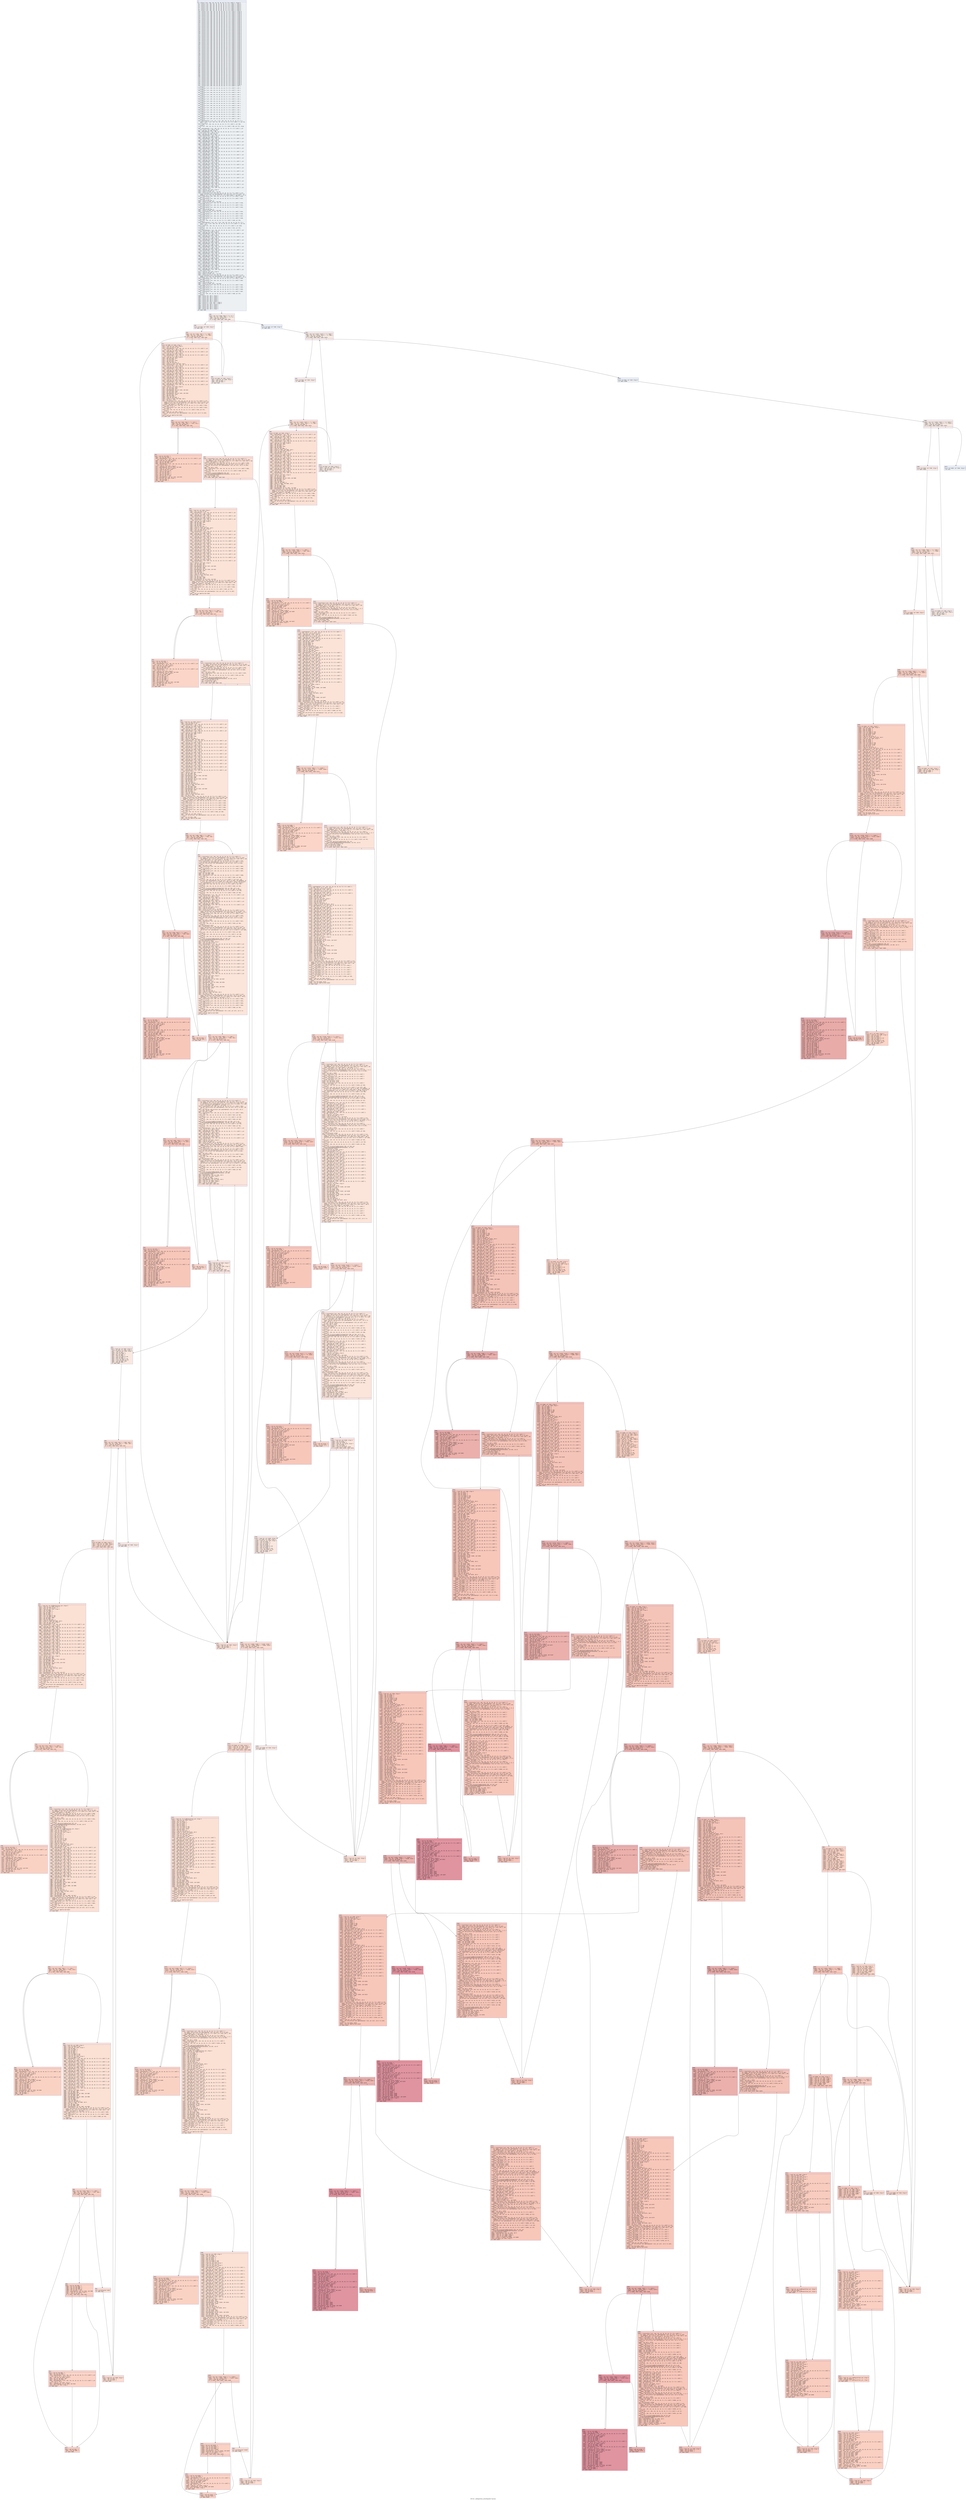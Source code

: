 digraph "CFG for '_QMlogicFnew_solverPspecific' function" {
	label="CFG for '_QMlogicFnew_solverPspecific' function";

	Node0x55bb5f84cc90 [shape=record,color="#3d50c3ff", style=filled, fillcolor="#d6dce470" fontname="Courier",label="{1:\l|  %2 = alloca \{ ptr, i64, i32, i8, i8, i8, i8, [1 x [3 x i64]] \}, align 8\l  %3 = alloca \{ ptr, i64, i32, i8, i8, i8, i8, [1 x [3 x i64]] \}, align 8\l  %4 = alloca \{ ptr, i64, i32, i8, i8, i8, i8, [1 x [3 x i64]] \}, align 8\l  %5 = alloca \{ ptr, i64, i32, i8, i8, i8, i8, [1 x [3 x i64]] \}, align 8\l  %6 = alloca \{ ptr, i64, i32, i8, i8, i8, i8, [2 x [3 x i64]] \}, align 8\l  %7 = alloca \{ ptr, i64, i32, i8, i8, i8, i8, [2 x [3 x i64]] \}, align 8\l  %8 = alloca \{ ptr, i64, i32, i8, i8, i8, i8, [1 x [3 x i64]] \}, align 8\l  %9 = alloca \{ ptr, i64, i32, i8, i8, i8, i8, [1 x [3 x i64]] \}, align 8\l  %10 = alloca \{ ptr, i64, i32, i8, i8, i8, i8, [1 x [3 x i64]] \}, align 8\l  %11 = alloca \{ ptr, i64, i32, i8, i8, i8, i8, [1 x [3 x i64]] \}, align 8\l  %12 = alloca \{ ptr, i64, i32, i8, i8, i8, i8, [1 x [3 x i64]] \}, align 8\l  %13 = alloca \{ ptr, i64, i32, i8, i8, i8, i8, [1 x [3 x i64]] \}, align 8\l  %14 = alloca \{ ptr, i64, i32, i8, i8, i8, i8, [2 x [3 x i64]] \}, align 8\l  %15 = alloca \{ ptr, i64, i32, i8, i8, i8, i8, [2 x [3 x i64]] \}, align 8\l  %16 = alloca \{ ptr, i64, i32, i8, i8, i8, i8, [1 x [3 x i64]] \}, align 8\l  %17 = alloca \{ ptr, i64, i32, i8, i8, i8, i8, [1 x [3 x i64]] \}, align 8\l  %18 = alloca \{ ptr, i64, i32, i8, i8, i8, i8, [1 x [3 x i64]] \}, align 8\l  %19 = alloca \{ ptr, i64, i32, i8, i8, i8, i8, [1 x [3 x i64]] \}, align 8\l  %20 = alloca \{ ptr, i64, i32, i8, i8, i8, i8, [1 x [3 x i64]] \}, align 8\l  %21 = alloca \{ ptr, i64, i32, i8, i8, i8, i8, [1 x [3 x i64]] \}, align 8\l  %22 = alloca \{ ptr, i64, i32, i8, i8, i8, i8, [2 x [3 x i64]] \}, align 8\l  %23 = alloca \{ ptr, i64, i32, i8, i8, i8, i8, [2 x [3 x i64]] \}, align 8\l  %24 = alloca \{ ptr, i64, i32, i8, i8, i8, i8, [1 x [3 x i64]] \}, align 8\l  %25 = alloca \{ ptr, i64, i32, i8, i8, i8, i8, [1 x [3 x i64]] \}, align 8\l  %26 = alloca \{ ptr, i64, i32, i8, i8, i8, i8, [1 x [3 x i64]] \}, align 8\l  %27 = alloca \{ ptr, i64, i32, i8, i8, i8, i8, [1 x [3 x i64]] \}, align 8\l  %28 = alloca \{ ptr, i64, i32, i8, i8, i8, i8, [1 x [3 x i64]] \}, align 8\l  %29 = alloca \{ ptr, i64, i32, i8, i8, i8, i8, [1 x [3 x i64]] \}, align 8\l  %30 = alloca \{ ptr, i64, i32, i8, i8, i8, i8, [2 x [3 x i64]] \}, align 8\l  %31 = alloca \{ ptr, i64, i32, i8, i8, i8, i8, [2 x [3 x i64]] \}, align 8\l  %32 = alloca \{ ptr, i64, i32, i8, i8, i8, i8, [1 x [3 x i64]] \}, align 8\l  %33 = alloca \{ ptr, i64, i32, i8, i8, i8, i8, [1 x [3 x i64]] \}, align 8\l  %34 = alloca \{ ptr, i64, i32, i8, i8, i8, i8, [2 x [3 x i64]] \}, align 8\l  %35 = alloca \{ ptr, i64, i32, i8, i8, i8, i8, [2 x [3 x i64]] \}, align 8\l  %36 = alloca \{ ptr, i64, i32, i8, i8, i8, i8, [1 x [3 x i64]] \}, align 8\l  %37 = alloca \{ ptr, i64, i32, i8, i8, i8, i8, [1 x [3 x i64]] \}, align 8\l  %38 = alloca \{ ptr, i64, i32, i8, i8, i8, i8, [1 x [3 x i64]] \}, align 8\l  %39 = alloca \{ ptr, i64, i32, i8, i8, i8, i8, [1 x [3 x i64]] \}, align 8\l  %40 = alloca \{ ptr, i64, i32, i8, i8, i8, i8, [1 x [3 x i64]] \}, align 8\l  %41 = alloca \{ ptr, i64, i32, i8, i8, i8, i8, [1 x [3 x i64]] \}, align 8\l  %42 = alloca \{ ptr, i64, i32, i8, i8, i8, i8, [1 x [3 x i64]] \}, align 8\l  %43 = alloca \{ ptr, i64, i32, i8, i8, i8, i8, [2 x [3 x i64]] \}, align 8\l  %44 = alloca \{ ptr, i64, i32, i8, i8, i8, i8, [2 x [3 x i64]] \}, align 8\l  %45 = alloca \{ ptr, i64, i32, i8, i8, i8, i8, [1 x [3 x i64]] \}, align 8\l  %46 = alloca \{ ptr, i64, i32, i8, i8, i8, i8, [1 x [3 x i64]] \}, align 8\l  %47 = alloca \{ ptr, i64, i32, i8, i8, i8, i8, [1 x [3 x i64]] \}, align 8\l  %48 = alloca \{ ptr, i64, i32, i8, i8, i8, i8, [1 x [3 x i64]] \}, align 8\l  %49 = alloca \{ ptr, i64, i32, i8, i8, i8, i8, [2 x [3 x i64]] \}, align 8\l  %50 = alloca \{ ptr, i64, i32, i8, i8, i8, i8, [2 x [3 x i64]] \}, align 8\l  %51 = alloca \{ ptr, i64, i32, i8, i8, i8, i8, [1 x [3 x i64]] \}, align 8\l  %52 = alloca \{ ptr, i64, i32, i8, i8, i8, i8, [1 x [3 x i64]] \}, align 8\l  %53 = alloca \{ ptr, i64, i32, i8, i8, i8, i8, [1 x [3 x i64]] \}, align 8\l  %54 = alloca \{ ptr, i64, i32, i8, i8, i8, i8, [1 x [3 x i64]] \}, align 8\l  %55 = alloca \{ ptr, i64, i32, i8, i8, i8, i8, [1 x [3 x i64]] \}, align 8\l  %56 = alloca \{ ptr, i64, i32, i8, i8, i8, i8, [1 x [3 x i64]] \}, align 8\l  %57 = alloca \{ ptr, i64, i32, i8, i8, i8, i8, [1 x [3 x i64]] \}, align 8\l  %58 = alloca \{ ptr, i64, i32, i8, i8, i8, i8, [1 x [3 x i64]] \}, align 8\l  %59 = alloca \{ ptr, i64, i32, i8, i8, i8, i8, [1 x [3 x i64]] \}, align 8\l  %60 = alloca \{ ptr, i64, i32, i8, i8, i8, i8, [1 x [3 x i64]] \}, align 8\l  %61 = alloca \{ ptr, i64, i32, i8, i8, i8, i8, [1 x [3 x i64]] \}, align 8\l  %62 = alloca \{ ptr, i64, i32, i8, i8, i8, i8, [2 x [3 x i64]] \}, align 8\l  %63 = alloca \{ ptr, i64, i32, i8, i8, i8, i8, [2 x [3 x i64]] \}, align 8\l  %64 = alloca \{ ptr, i64, i32, i8, i8, i8, i8, [1 x [3 x i64]] \}, align 8\l  %65 = alloca \{ ptr, i64, i32, i8, i8, i8, i8, [1 x [3 x i64]] \}, align 8\l  %66 = alloca \{ ptr, i64, i32, i8, i8, i8, i8, [1 x [3 x i64]] \}, align 8\l  %67 = alloca \{ ptr, i64, i32, i8, i8, i8, i8, [1 x [3 x i64]] \}, align 8\l  %68 = alloca \{ ptr, i64, i32, i8, i8, i8, i8, [2 x [3 x i64]] \}, align 8\l  %69 = alloca \{ ptr, i64, i32, i8, i8, i8, i8, [2 x [3 x i64]] \}, align 8\l  %70 = alloca \{ ptr, i64, i32, i8, i8, i8, i8, [1 x [3 x i64]] \}, align 8\l  %71 = alloca \{ ptr, i64, i32, i8, i8, i8, i8, [1 x [3 x i64]] \}, align 8\l  %72 = alloca \{ ptr, i64, i32, i8, i8, i8, i8, [1 x [3 x i64]] \}, align 8\l  %73 = alloca \{ ptr, i64, i32, i8, i8, i8, i8, [1 x [3 x i64]] \}, align 8\l  %74 = alloca \{ ptr, i64, i32, i8, i8, i8, i8, [2 x [3 x i64]] \}, align 8\l  %75 = alloca \{ ptr, i64, i32, i8, i8, i8, i8, [2 x [3 x i64]] \}, align 8\l  %76 = alloca \{ ptr, i64, i32, i8, i8, i8, i8, [3 x [3 x i64]] \}, align 8\l  %77 = alloca \{ ptr, i64, i32, i8, i8, i8, i8, [3 x [3 x i64]] \}, align 8\l  %78 = alloca \{ ptr, i64, i32, i8, i8, i8, i8, [1 x [3 x i64]] \}, i64 1,\l... align 8\l  %79 = alloca \{ ptr, i64, i32, i8, i8, i8, i8, [1 x [3 x i64]] \}, i64 1,\l... align 8\l  %80 = alloca \{ ptr, i64, i32, i8, i8, i8, i8, [1 x [3 x i64]] \}, i64 1,\l... align 8\l  %81 = alloca \{ ptr, i64, i32, i8, i8, i8, i8, [1 x [3 x i64]] \}, i64 1,\l... align 8\l  %82 = alloca \{ ptr, i64, i32, i8, i8, i8, i8, [1 x [3 x i64]] \}, i64 1,\l... align 8\l  %83 = alloca \{ ptr, i64, i32, i8, i8, i8, i8, [1 x [3 x i64]] \}, i64 1,\l... align 8\l  %84 = alloca \{ ptr, i64, i32, i8, i8, i8, i8, [1 x [3 x i64]] \}, i64 1,\l... align 8\l  %85 = alloca \{ ptr, i64, i32, i8, i8, i8, i8, [1 x [3 x i64]] \}, i64 1,\l... align 8\l  %86 = alloca \{ ptr, i64, i32, i8, i8, i8, i8, [1 x [3 x i64]] \}, i64 1,\l... align 8\l  %87 = alloca \{ ptr, i64, i32, i8, i8, i8, i8, [1 x [3 x i64]] \}, i64 1,\l... align 8\l  %88 = alloca \{ ptr, i64, i32, i8, i8, i8, i8, [1 x [3 x i64]] \}, i64 1,\l... align 8\l  %89 = alloca \{ ptr, i64, i32, i8, i8, i8, i8, [1 x [3 x i64]] \}, i64 1,\l... align 8\l  %90 = alloca \{ ptr, i64, i32, i8, i8, i8, i8, [1 x [3 x i64]] \}, i64 1,\l... align 8\l  %91 = alloca \{ ptr, i64, i32, i8, i8, i8, i8, [1 x [3 x i64]] \}, i64 1,\l... align 8\l  %92 = alloca \{ ptr, i64, i32, i8, i8, i8, i8, [1 x [3 x i64]] \}, i64 1,\l... align 8\l  %93 = alloca \{ ptr, i64, i32, i8, i8, i8, i8, [1 x [3 x i64]] \}, i64 1,\l... align 8\l  %94 = getelementptr \{ ptr, ptr, \{ ptr, i64, i32, i8, i8, i8, i8, [3 x [3 x\l... i64]] \}, ptr, \{ ptr, i64, i32, i8, i8, i8, i8, [2 x [3 x i64]] \} \}, ptr %0,\l... i32 0, i32 2\l  %95 = load \{ ptr, i64, i32, i8, i8, i8, i8, [3 x [3 x i64]] \}, ptr %94,\l... align 8\l  store \{ ptr, i64, i32, i8, i8, i8, i8, [3 x [3 x i64]] \} %95, ptr %77, align\l... 8\l  %96 = getelementptr \{ ptr, i64, i32, i8, i8, i8, i8, [3 x [3 x i64]] \}, ptr\l... %77, i32 0, i32 7, i64 0, i32 0\l  %97 = load i64, ptr %96, align 8\l  %98 = getelementptr \{ ptr, i64, i32, i8, i8, i8, i8, [3 x [3 x i64]] \}, ptr\l... %77, i32 0, i32 7, i64 0, i32 1\l  %99 = load i64, ptr %98, align 8\l  %100 = getelementptr \{ ptr, i64, i32, i8, i8, i8, i8, [3 x [3 x i64]] \}, ptr\l... %77, i32 0, i32 7, i64 0, i32 2\l  %101 = load i64, ptr %100, align 8\l  %102 = getelementptr \{ ptr, i64, i32, i8, i8, i8, i8, [3 x [3 x i64]] \}, ptr\l... %77, i32 0, i32 7, i64 1, i32 0\l  %103 = load i64, ptr %102, align 8\l  %104 = getelementptr \{ ptr, i64, i32, i8, i8, i8, i8, [3 x [3 x i64]] \}, ptr\l... %77, i32 0, i32 7, i64 1, i32 1\l  %105 = load i64, ptr %104, align 8\l  %106 = getelementptr \{ ptr, i64, i32, i8, i8, i8, i8, [3 x [3 x i64]] \}, ptr\l... %77, i32 0, i32 7, i64 1, i32 2\l  %107 = load i64, ptr %106, align 8\l  %108 = getelementptr \{ ptr, i64, i32, i8, i8, i8, i8, [3 x [3 x i64]] \}, ptr\l... %77, i32 0, i32 7, i64 2, i32 0\l  %109 = load i64, ptr %108, align 8\l  %110 = getelementptr \{ ptr, i64, i32, i8, i8, i8, i8, [3 x [3 x i64]] \}, ptr\l... %77, i32 0, i32 7, i64 2, i32 1\l  %111 = load i64, ptr %110, align 8\l  %112 = getelementptr \{ ptr, i64, i32, i8, i8, i8, i8, [3 x [3 x i64]] \}, ptr\l... %77, i32 0, i32 7, i64 2, i32 2\l  %113 = load i64, ptr %112, align 8\l  %114 = getelementptr \{ ptr, i64, i32, i8, i8, i8, i8, [3 x [3 x i64]] \}, ptr\l... %77, i32 0, i32 7, i32 0, i32 0\l  %115 = load i64, ptr %114, align 8\l  %116 = getelementptr \{ ptr, i64, i32, i8, i8, i8, i8, [3 x [3 x i64]] \}, ptr\l... %77, i32 0, i32 7, i32 0, i32 1\l  %117 = load i64, ptr %116, align 8\l  %118 = getelementptr \{ ptr, i64, i32, i8, i8, i8, i8, [3 x [3 x i64]] \}, ptr\l... %77, i32 0, i32 7, i32 0, i32 2\l  %119 = load i64, ptr %118, align 8\l  %120 = getelementptr \{ ptr, i64, i32, i8, i8, i8, i8, [3 x [3 x i64]] \}, ptr\l... %77, i32 0, i32 7, i32 1, i32 0\l  %121 = load i64, ptr %120, align 8\l  %122 = getelementptr \{ ptr, i64, i32, i8, i8, i8, i8, [3 x [3 x i64]] \}, ptr\l... %77, i32 0, i32 7, i32 1, i32 1\l  %123 = load i64, ptr %122, align 8\l  %124 = getelementptr \{ ptr, i64, i32, i8, i8, i8, i8, [3 x [3 x i64]] \}, ptr\l... %77, i32 0, i32 7, i32 1, i32 2\l  %125 = load i64, ptr %124, align 8\l  %126 = getelementptr \{ ptr, i64, i32, i8, i8, i8, i8, [3 x [3 x i64]] \}, ptr\l... %77, i32 0, i32 7, i32 2, i32 0\l  %127 = load i64, ptr %126, align 8\l  %128 = getelementptr \{ ptr, i64, i32, i8, i8, i8, i8, [3 x [3 x i64]] \}, ptr\l... %77, i32 0, i32 7, i32 2, i32 1\l  %129 = load i64, ptr %128, align 8\l  %130 = getelementptr \{ ptr, i64, i32, i8, i8, i8, i8, [3 x [3 x i64]] \}, ptr\l... %77, i32 0, i32 7, i32 2, i32 2\l  %131 = load i64, ptr %130, align 8\l  %132 = getelementptr \{ ptr, i64, i32, i8, i8, i8, i8, [3 x [3 x i64]] \}, ptr\l... %77, i32 0, i32 0\l  %133 = load ptr, ptr %132, align 8\l  %134 = icmp eq i64 %117, 0\l  %135 = select i1 %134, i64 1, i64 %97\l  %136 = insertvalue \{ ptr, i64, i32, i8, i8, i8, i8, [3 x [3 x i64]] \} \{ ptr\l... undef, i64 ptrtoint (ptr getelementptr (i32, ptr null, i32 1) to i64), i32\l... 20180515, i8 3, i8 9, i8 0, i8 0, [3 x [3 x i64]] undef \}, i64 %135, 7, 0, 0\l  %137 = insertvalue \{ ptr, i64, i32, i8, i8, i8, i8, [3 x [3 x i64]] \} %136,\l... i64 %117, 7, 0, 1\l  %138 = insertvalue \{ ptr, i64, i32, i8, i8, i8, i8, [3 x [3 x i64]] \} %137,\l... i64 %119, 7, 0, 2\l  %139 = icmp eq i64 %123, 0\l  %140 = select i1 %139, i64 1, i64 %103\l  %141 = insertvalue \{ ptr, i64, i32, i8, i8, i8, i8, [3 x [3 x i64]] \} %138,\l... i64 %140, 7, 1, 0\l  %142 = insertvalue \{ ptr, i64, i32, i8, i8, i8, i8, [3 x [3 x i64]] \} %141,\l... i64 %123, 7, 1, 1\l  %143 = insertvalue \{ ptr, i64, i32, i8, i8, i8, i8, [3 x [3 x i64]] \} %142,\l... i64 %125, 7, 1, 2\l  %144 = icmp eq i64 %129, 0\l  %145 = select i1 %144, i64 1, i64 %109\l  %146 = insertvalue \{ ptr, i64, i32, i8, i8, i8, i8, [3 x [3 x i64]] \} %143,\l... i64 %145, 7, 2, 0\l  %147 = insertvalue \{ ptr, i64, i32, i8, i8, i8, i8, [3 x [3 x i64]] \} %146,\l... i64 %129, 7, 2, 1\l  %148 = insertvalue \{ ptr, i64, i32, i8, i8, i8, i8, [3 x [3 x i64]] \} %147,\l... i64 %131, 7, 2, 2\l  %149 = insertvalue \{ ptr, i64, i32, i8, i8, i8, i8, [3 x [3 x i64]] \} %148,\l... ptr %133, 0\l  store \{ ptr, i64, i32, i8, i8, i8, i8, [3 x [3 x i64]] \} %149, ptr %76,\l... align 8\l  %150 = getelementptr \{ ptr, ptr, \{ ptr, i64, i32, i8, i8, i8, i8, [3 x [3 x\l... i64]] \}, ptr, \{ ptr, i64, i32, i8, i8, i8, i8, [2 x [3 x i64]] \} \}, ptr %0,\l... i32 0, i32 4\l  %151 = load \{ ptr, i64, i32, i8, i8, i8, i8, [2 x [3 x i64]] \}, ptr %150,\l... align 8\l  store \{ ptr, i64, i32, i8, i8, i8, i8, [2 x [3 x i64]] \} %151, ptr %75,\l... align 8\l  %152 = getelementptr \{ ptr, i64, i32, i8, i8, i8, i8, [2 x [3 x i64]] \}, ptr\l... %75, i32 0, i32 7, i64 0, i32 0\l  %153 = load i64, ptr %152, align 8\l  %154 = getelementptr \{ ptr, i64, i32, i8, i8, i8, i8, [2 x [3 x i64]] \}, ptr\l... %75, i32 0, i32 7, i64 0, i32 1\l  %155 = load i64, ptr %154, align 8\l  %156 = getelementptr \{ ptr, i64, i32, i8, i8, i8, i8, [2 x [3 x i64]] \}, ptr\l... %75, i32 0, i32 7, i64 0, i32 2\l  %157 = load i64, ptr %156, align 8\l  %158 = getelementptr \{ ptr, i64, i32, i8, i8, i8, i8, [2 x [3 x i64]] \}, ptr\l... %75, i32 0, i32 7, i64 1, i32 0\l  %159 = load i64, ptr %158, align 8\l  %160 = getelementptr \{ ptr, i64, i32, i8, i8, i8, i8, [2 x [3 x i64]] \}, ptr\l... %75, i32 0, i32 7, i64 1, i32 1\l  %161 = load i64, ptr %160, align 8\l  %162 = getelementptr \{ ptr, i64, i32, i8, i8, i8, i8, [2 x [3 x i64]] \}, ptr\l... %75, i32 0, i32 7, i64 1, i32 2\l  %163 = load i64, ptr %162, align 8\l  %164 = getelementptr \{ ptr, i64, i32, i8, i8, i8, i8, [2 x [3 x i64]] \}, ptr\l... %75, i32 0, i32 7, i32 0, i32 0\l  %165 = load i64, ptr %164, align 8\l  %166 = getelementptr \{ ptr, i64, i32, i8, i8, i8, i8, [2 x [3 x i64]] \}, ptr\l... %75, i32 0, i32 7, i32 0, i32 1\l  %167 = load i64, ptr %166, align 8\l  %168 = getelementptr \{ ptr, i64, i32, i8, i8, i8, i8, [2 x [3 x i64]] \}, ptr\l... %75, i32 0, i32 7, i32 0, i32 2\l  %169 = load i64, ptr %168, align 8\l  %170 = getelementptr \{ ptr, i64, i32, i8, i8, i8, i8, [2 x [3 x i64]] \}, ptr\l... %75, i32 0, i32 7, i32 1, i32 0\l  %171 = load i64, ptr %170, align 8\l  %172 = getelementptr \{ ptr, i64, i32, i8, i8, i8, i8, [2 x [3 x i64]] \}, ptr\l... %75, i32 0, i32 7, i32 1, i32 1\l  %173 = load i64, ptr %172, align 8\l  %174 = getelementptr \{ ptr, i64, i32, i8, i8, i8, i8, [2 x [3 x i64]] \}, ptr\l... %75, i32 0, i32 7, i32 1, i32 2\l  %175 = load i64, ptr %174, align 8\l  %176 = getelementptr \{ ptr, i64, i32, i8, i8, i8, i8, [2 x [3 x i64]] \}, ptr\l... %75, i32 0, i32 0\l  %177 = load ptr, ptr %176, align 8\l  %178 = icmp eq i64 %167, 0\l  %179 = select i1 %178, i64 1, i64 %153\l  %180 = insertvalue \{ ptr, i64, i32, i8, i8, i8, i8, [2 x [3 x i64]] \} \{ ptr\l... undef, i64 ptrtoint (ptr getelementptr (i32, ptr null, i32 1) to i64), i32\l... 20180515, i8 2, i8 9, i8 0, i8 0, [2 x [3 x i64]] undef \}, i64 %179, 7, 0, 0\l  %181 = insertvalue \{ ptr, i64, i32, i8, i8, i8, i8, [2 x [3 x i64]] \} %180,\l... i64 %167, 7, 0, 1\l  %182 = insertvalue \{ ptr, i64, i32, i8, i8, i8, i8, [2 x [3 x i64]] \} %181,\l... i64 %169, 7, 0, 2\l  %183 = icmp eq i64 %173, 0\l  %184 = select i1 %183, i64 1, i64 %159\l  %185 = insertvalue \{ ptr, i64, i32, i8, i8, i8, i8, [2 x [3 x i64]] \} %182,\l... i64 %184, 7, 1, 0\l  %186 = insertvalue \{ ptr, i64, i32, i8, i8, i8, i8, [2 x [3 x i64]] \} %185,\l... i64 %173, 7, 1, 1\l  %187 = insertvalue \{ ptr, i64, i32, i8, i8, i8, i8, [2 x [3 x i64]] \} %186,\l... i64 %175, 7, 1, 2\l  %188 = insertvalue \{ ptr, i64, i32, i8, i8, i8, i8, [2 x [3 x i64]] \} %187,\l... ptr %177, 0\l  store \{ ptr, i64, i32, i8, i8, i8, i8, [2 x [3 x i64]] \} %188, ptr %74,\l... align 8\l  %189 = alloca i32, i64 1, align 4\l  %190 = alloca i32, i64 1, align 4\l  %191 = alloca i32, i64 1, align 4\l  %192 = alloca i32, i64 1, align 4\l  %193 = alloca i32, i64 1, align 4\l  %194 = alloca i32, i64 1, align 4\l  %195 = alloca [2 x i32], i64 1, align 4\l  %196 = alloca [2 x i32], i64 1, align 4\l  %197 = alloca i32, i64 1, align 4\l  %198 = alloca i32, i64 1, align 4\l  %199 = alloca i32, i64 1, align 4\l  %200 = alloca i32, i64 1, align 4\l  %201 = alloca i32, i64 1, align 4\l  br label %202\l}"];
	Node0x55bb5f84cc90 -> Node0x55bb5f852a40[tooltip="1 -> 202\nProbability 100.00%" ];
	Node0x55bb5f852a40 [shape=record,color="#3d50c3ff", style=filled, fillcolor="#eed0c070" fontname="Courier",label="{202:\l|  %203 = phi i32 [ %938, %936 ], [ 1, %1 ]\l  %204 = phi i64 [ %939, %936 ], [ 9, %1 ]\l  %205 = icmp sgt i64 %204, 0\l  br i1 %205, label %206, label %940\l|{<s0>T|<s1>F}}"];
	Node0x55bb5f852a40:s0 -> Node0x55bb5f850ae0[tooltip="202 -> 206\nProbability 96.88%" ];
	Node0x55bb5f852a40:s1 -> Node0x55bb5f850b30[tooltip="202 -> 940\nProbability 3.12%" ];
	Node0x55bb5f850ae0 [shape=record,color="#3d50c3ff", style=filled, fillcolor="#eed0c070" fontname="Courier",label="{206:\l|  store i32 %203, ptr %199, align 4\l  br label %207\l}"];
	Node0x55bb5f850ae0 -> Node0x55bb5f850cd0[tooltip="206 -> 207\nProbability 100.00%" ];
	Node0x55bb5f850cd0 [shape=record,color="#3d50c3ff", style=filled, fillcolor="#f7b99e70" fontname="Courier",label="{207:\l|  %208 = phi i32 [ %934, %932 ], [ 1, %206 ]\l  %209 = phi i64 [ %935, %932 ], [ 9, %206 ]\l  %210 = icmp sgt i64 %209, 0\l  br i1 %210, label %211, label %936\l|{<s0>T|<s1>F}}"];
	Node0x55bb5f850cd0:s0 -> Node0x55bb5f851050[tooltip="207 -> 211\nProbability 96.88%" ];
	Node0x55bb5f850cd0:s1 -> Node0x55bb5f8508b0[tooltip="207 -> 936\nProbability 3.12%" ];
	Node0x55bb5f851050 [shape=record,color="#3d50c3ff", style=filled, fillcolor="#f7b99e70" fontname="Courier",label="{211:\l|  store i32 %208, ptr %201, align 4\l  %212 = load i32, ptr %199, align 4\l  %213 = sext i32 %212 to i64\l  %214 = getelementptr \{ ptr, i64, i32, i8, i8, i8, i8, [2 x [3 x i64]] \}, ptr\l... %74, i32 0, i32 7, i64 1, i32 0\l  %215 = load i64, ptr %214, align 8\l  %216 = getelementptr \{ ptr, i64, i32, i8, i8, i8, i8, [2 x [3 x i64]] \}, ptr\l... %74, i32 0, i32 7, i64 1, i32 1\l  %217 = load i64, ptr %216, align 8\l  %218 = getelementptr \{ ptr, i64, i32, i8, i8, i8, i8, [2 x [3 x i64]] \}, ptr\l... %74, i32 0, i32 7, i64 1, i32 2\l  %219 = load i64, ptr %218, align 8\l  %220 = add i64 %159, %217\l  %221 = sub i64 %220, 1\l  %222 = sub i64 %221, %159\l  %223 = add i64 %222, 1\l  %224 = icmp sgt i64 %223, 0\l  %225 = select i1 %224, i64 %223, i64 0\l  %226 = getelementptr \{ ptr, i64, i32, i8, i8, i8, i8, [2 x [3 x i64]] \}, ptr\l... %74, i32 0, i32 7, i32 0, i32 0\l  %227 = load i64, ptr %226, align 8\l  %228 = getelementptr \{ ptr, i64, i32, i8, i8, i8, i8, [2 x [3 x i64]] \}, ptr\l... %74, i32 0, i32 7, i32 0, i32 1\l  %229 = load i64, ptr %228, align 8\l  %230 = getelementptr \{ ptr, i64, i32, i8, i8, i8, i8, [2 x [3 x i64]] \}, ptr\l... %74, i32 0, i32 7, i32 0, i32 2\l  %231 = load i64, ptr %230, align 8\l  %232 = getelementptr \{ ptr, i64, i32, i8, i8, i8, i8, [2 x [3 x i64]] \}, ptr\l... %74, i32 0, i32 7, i32 1, i32 0\l  %233 = load i64, ptr %232, align 8\l  %234 = getelementptr \{ ptr, i64, i32, i8, i8, i8, i8, [2 x [3 x i64]] \}, ptr\l... %74, i32 0, i32 7, i32 1, i32 1\l  %235 = load i64, ptr %234, align 8\l  %236 = getelementptr \{ ptr, i64, i32, i8, i8, i8, i8, [2 x [3 x i64]] \}, ptr\l... %74, i32 0, i32 7, i32 1, i32 2\l  %237 = load i64, ptr %236, align 8\l  %238 = getelementptr \{ ptr, i64, i32, i8, i8, i8, i8, [2 x [3 x i64]] \}, ptr\l... %74, i32 0, i32 0\l  %239 = load ptr, ptr %238, align 8\l  %240 = sub i64 %213, %153\l  %241 = mul i64 %240, %231\l  %242 = getelementptr i8, ptr %239, i64 %241\l  %243 = sub i64 %159, %159\l  %244 = mul i64 %243, %237\l  %245 = getelementptr i8, ptr %242, i64 %244\l  %246 = sub i64 %221, %159\l  %247 = add i64 %246, 1\l  %248 = sdiv i64 %247, 1\l  %249 = icmp sgt i64 %248, 0\l  %250 = select i1 %249, i64 %248, i64 0\l  %251 = mul i64 1, %237\l  %252 = insertvalue \{ ptr, i64, i32, i8, i8, i8, i8, [1 x [3 x i64]] \} \{ ptr\l... undef, i64 ptrtoint (ptr getelementptr (i32, ptr null, i32 1) to i64), i32\l... 20180515, i8 1, i8 9, i8 0, i8 0, [1 x [3 x i64]] [[3 x i64] [i64 1, i64\l... undef, i64 undef]] \}, i64 %250, 7, 0, 1\l  %253 = insertvalue \{ ptr, i64, i32, i8, i8, i8, i8, [1 x [3 x i64]] \} %252,\l... i64 %251, 7, 0, 2\l  %254 = insertvalue \{ ptr, i64, i32, i8, i8, i8, i8, [1 x [3 x i64]] \} %253,\l... ptr %245, 0\l  store \{ ptr, i64, i32, i8, i8, i8, i8, [1 x [3 x i64]] \} %254, ptr %73,\l... align 8\l  %255 = load i32, ptr %201, align 4\l  %256 = mul i64 ptrtoint (ptr getelementptr (i32, ptr null, i32 1) to i64),\l... %225\l  %257 = call ptr @malloc(i64 %256)\l  br label %258\l}"];
	Node0x55bb5f851050 -> Node0x55bb5f859120[tooltip="211 -> 258\nProbability 100.00%" ];
	Node0x55bb5f859120 [shape=record,color="#3d50c3ff", style=filled, fillcolor="#f4987a70" fontname="Courier",label="{258:\l|  %259 = phi i64 [ %281, %262 ], [ 1, %211 ]\l  %260 = phi i64 [ %282, %262 ], [ %225, %211 ]\l  %261 = icmp sgt i64 %260, 0\l  br i1 %261, label %262, label %283\l|{<s0>T|<s1>F}}"];
	Node0x55bb5f859120:s0 -> Node0x55bb5f859210[tooltip="258 -> 262\nProbability 96.88%" ];
	Node0x55bb5f859120:s1 -> Node0x55bb5f8594a0[tooltip="258 -> 283\nProbability 3.12%" ];
	Node0x55bb5f859210 [shape=record,color="#3d50c3ff", style=filled, fillcolor="#f4987a70" fontname="Courier",label="{262:\l|  %263 = sub nsw i64 %259, 1\l  %264 = mul nsw i64 %263, 1\l  %265 = getelementptr \{ ptr, i64, i32, i8, i8, i8, i8, [1 x [3 x i64]] \}, ptr\l... %73, i32 0, i32 7, i32 0, i32 2\l  %266 = load i64, ptr %265, align 8\l  %267 = mul nsw i64 %264, %266\l  %268 = add nsw i64 %267, 0\l  %269 = getelementptr \{ ptr, i64, i32, i8, i8, i8, i8, [1 x [3 x i64]] \}, ptr\l... %73, i32 0, i32 0\l  %270 = load ptr, ptr %269, align 8\l  %271 = getelementptr i8, ptr %270, i64 %268\l  %272 = load i32, ptr %271, align 4\l  %273 = icmp eq i32 %272, %255\l  %274 = zext i1 %273 to i32\l  %275 = sub nsw i64 %259, 1\l  %276 = mul nsw i64 %275, 1\l  %277 = mul nsw i64 %276, 1\l  %278 = add nsw i64 %277, 0\l  %279 = mul nsw i64 1, %225\l  %280 = getelementptr i32, ptr %257, i64 %278\l  store i32 %274, ptr %280, align 4\l  %281 = add i64 %259, 1\l  %282 = sub i64 %260, 1\l  br label %258\l}"];
	Node0x55bb5f859210 -> Node0x55bb5f859120[tooltip="262 -> 258\nProbability 100.00%" ];
	Node0x55bb5f8594a0 [shape=record,color="#3d50c3ff", style=filled, fillcolor="#f7b99e70" fontname="Courier",label="{283:\l|  %284 = insertvalue \{ ptr, i64, i32, i8, i8, i8, i8, [1 x [3 x i64]] \} \{\l... ptr undef, i64 ptrtoint (ptr getelementptr (i32, ptr null, i32 1) to i64),\l... i32 20180515, i8 1, i8 14, i8 0, i8 0, [1 x [3 x i64]] [[3 x i64] [i64 1, i64\l... undef, i64 undef]] \}, i64 %225, 7, 0, 1\l  %285 = insertvalue \{ ptr, i64, i32, i8, i8, i8, i8, [1 x [3 x i64]] \} %284,\l... i64 ptrtoint (ptr getelementptr (i32, ptr null, i32 1) to i64), 7, 0, 2\l  %286 = mul i64 ptrtoint (ptr getelementptr (i32, ptr null, i32 1) to i64),\l... %225\l  %287 = mul i64 1, %225\l  %288 = insertvalue \{ ptr, i64, i32, i8, i8, i8, i8, [1 x [3 x i64]] \} %285,\l... ptr %257, 0\l  store \{ ptr, i64, i32, i8, i8, i8, i8, [1 x [3 x i64]] \} %288, ptr %72,\l... align 8\l  %289 = call i1 @_FortranAAny(ptr %72, ptr\l... @_QQclXf509f8d48db1b89486c6e4f1d51e632e, i32 254, i32 1)\l  call void @free(ptr %257)\l  %290 = xor i1 %289, true\l  br i1 %290, label %291, label %932\l|{<s0>T|<s1>F}}"];
	Node0x55bb5f8594a0:s0 -> Node0x55bb5f85aa20[tooltip="283 -> 291\nProbability 50.00%" ];
	Node0x55bb5f8594a0:s1 -> Node0x55bb5f850dc0[tooltip="283 -> 932\nProbability 50.00%" ];
	Node0x55bb5f85aa20 [shape=record,color="#3d50c3ff", style=filled, fillcolor="#f6bfa670" fontname="Courier",label="{291:\l|  %292 = load i32, ptr %199, align 4\l  %293 = sext i32 %292 to i64\l  %294 = getelementptr \{ ptr, i64, i32, i8, i8, i8, i8, [3 x [3 x i64]] \}, ptr\l... %76, i32 0, i32 7, i64 1, i32 0\l  %295 = load i64, ptr %294, align 8\l  %296 = getelementptr \{ ptr, i64, i32, i8, i8, i8, i8, [3 x [3 x i64]] \}, ptr\l... %76, i32 0, i32 7, i64 1, i32 1\l  %297 = load i64, ptr %296, align 8\l  %298 = getelementptr \{ ptr, i64, i32, i8, i8, i8, i8, [3 x [3 x i64]] \}, ptr\l... %76, i32 0, i32 7, i64 1, i32 2\l  %299 = load i64, ptr %298, align 8\l  %300 = add i64 %103, %297\l  %301 = sub i64 %300, 1\l  %302 = sub i64 %301, %103\l  %303 = add i64 %302, 1\l  %304 = icmp sgt i64 %303, 0\l  %305 = select i1 %304, i64 %303, i64 0\l  %306 = load i32, ptr %201, align 4\l  %307 = sext i32 %306 to i64\l  %308 = getelementptr \{ ptr, i64, i32, i8, i8, i8, i8, [3 x [3 x i64]] \}, ptr\l... %76, i32 0, i32 7, i32 0, i32 0\l  %309 = load i64, ptr %308, align 8\l  %310 = getelementptr \{ ptr, i64, i32, i8, i8, i8, i8, [3 x [3 x i64]] \}, ptr\l... %76, i32 0, i32 7, i32 0, i32 1\l  %311 = load i64, ptr %310, align 8\l  %312 = getelementptr \{ ptr, i64, i32, i8, i8, i8, i8, [3 x [3 x i64]] \}, ptr\l... %76, i32 0, i32 7, i32 0, i32 2\l  %313 = load i64, ptr %312, align 8\l  %314 = getelementptr \{ ptr, i64, i32, i8, i8, i8, i8, [3 x [3 x i64]] \}, ptr\l... %76, i32 0, i32 7, i32 1, i32 0\l  %315 = load i64, ptr %314, align 8\l  %316 = getelementptr \{ ptr, i64, i32, i8, i8, i8, i8, [3 x [3 x i64]] \}, ptr\l... %76, i32 0, i32 7, i32 1, i32 1\l  %317 = load i64, ptr %316, align 8\l  %318 = getelementptr \{ ptr, i64, i32, i8, i8, i8, i8, [3 x [3 x i64]] \}, ptr\l... %76, i32 0, i32 7, i32 1, i32 2\l  %319 = load i64, ptr %318, align 8\l  %320 = getelementptr \{ ptr, i64, i32, i8, i8, i8, i8, [3 x [3 x i64]] \}, ptr\l... %76, i32 0, i32 7, i32 2, i32 0\l  %321 = load i64, ptr %320, align 8\l  %322 = getelementptr \{ ptr, i64, i32, i8, i8, i8, i8, [3 x [3 x i64]] \}, ptr\l... %76, i32 0, i32 7, i32 2, i32 1\l  %323 = load i64, ptr %322, align 8\l  %324 = getelementptr \{ ptr, i64, i32, i8, i8, i8, i8, [3 x [3 x i64]] \}, ptr\l... %76, i32 0, i32 7, i32 2, i32 2\l  %325 = load i64, ptr %324, align 8\l  %326 = getelementptr \{ ptr, i64, i32, i8, i8, i8, i8, [3 x [3 x i64]] \}, ptr\l... %76, i32 0, i32 0\l  %327 = load ptr, ptr %326, align 8\l  %328 = sub i64 %293, %97\l  %329 = mul i64 %328, %313\l  %330 = getelementptr i8, ptr %327, i64 %329\l  %331 = sub i64 %103, %103\l  %332 = mul i64 %331, %319\l  %333 = getelementptr i8, ptr %330, i64 %332\l  %334 = sub i64 %301, %103\l  %335 = add i64 %334, 1\l  %336 = sdiv i64 %335, 1\l  %337 = icmp sgt i64 %336, 0\l  %338 = select i1 %337, i64 %336, i64 0\l  %339 = mul i64 1, %319\l  %340 = sub i64 %307, %109\l  %341 = mul i64 %340, %325\l  %342 = getelementptr i8, ptr %333, i64 %341\l  %343 = insertvalue \{ ptr, i64, i32, i8, i8, i8, i8, [1 x [3 x i64]] \} \{ ptr\l... undef, i64 ptrtoint (ptr getelementptr (i32, ptr null, i32 1) to i64), i32\l... 20180515, i8 1, i8 9, i8 0, i8 0, [1 x [3 x i64]] [[3 x i64] [i64 1, i64\l... undef, i64 undef]] \}, i64 %338, 7, 0, 1\l  %344 = insertvalue \{ ptr, i64, i32, i8, i8, i8, i8, [1 x [3 x i64]] \} %343,\l... i64 %339, 7, 0, 2\l  %345 = insertvalue \{ ptr, i64, i32, i8, i8, i8, i8, [1 x [3 x i64]] \} %344,\l... ptr %342, 0\l  store \{ ptr, i64, i32, i8, i8, i8, i8, [1 x [3 x i64]] \} %345, ptr %71,\l... align 8\l  %346 = mul i64 ptrtoint (ptr getelementptr (i32, ptr null, i32 1) to i64),\l... %305\l  %347 = call ptr @malloc(i64 %346)\l  br label %348\l}"];
	Node0x55bb5f85aa20 -> Node0x55bb5f851370[tooltip="291 -> 348\nProbability 100.00%" ];
	Node0x55bb5f851370 [shape=record,color="#3d50c3ff", style=filled, fillcolor="#f5a08170" fontname="Courier",label="{348:\l|  %349 = phi i64 [ %371, %352 ], [ 1, %291 ]\l  %350 = phi i64 [ %372, %352 ], [ %305, %291 ]\l  %351 = icmp sgt i64 %350, 0\l  br i1 %351, label %352, label %373\l|{<s0>T|<s1>F}}"];
	Node0x55bb5f851370:s0 -> Node0x55bb5f88a400[tooltip="348 -> 352\nProbability 96.88%" ];
	Node0x55bb5f851370:s1 -> Node0x55bb5f88a690[tooltip="348 -> 373\nProbability 3.12%" ];
	Node0x55bb5f88a400 [shape=record,color="#3d50c3ff", style=filled, fillcolor="#f5a08170" fontname="Courier",label="{352:\l|  %353 = sub nsw i64 %349, 1\l  %354 = mul nsw i64 %353, 1\l  %355 = getelementptr \{ ptr, i64, i32, i8, i8, i8, i8, [1 x [3 x i64]] \}, ptr\l... %71, i32 0, i32 7, i32 0, i32 2\l  %356 = load i64, ptr %355, align 8\l  %357 = mul nsw i64 %354, %356\l  %358 = add nsw i64 %357, 0\l  %359 = getelementptr \{ ptr, i64, i32, i8, i8, i8, i8, [1 x [3 x i64]] \}, ptr\l... %71, i32 0, i32 0\l  %360 = load ptr, ptr %359, align 8\l  %361 = getelementptr i8, ptr %360, i64 %358\l  %362 = load i32, ptr %361, align 4\l  %363 = icmp eq i32 %362, %306\l  %364 = zext i1 %363 to i32\l  %365 = sub nsw i64 %349, 1\l  %366 = mul nsw i64 %365, 1\l  %367 = mul nsw i64 %366, 1\l  %368 = add nsw i64 %367, 0\l  %369 = mul nsw i64 1, %305\l  %370 = getelementptr i32, ptr %347, i64 %368\l  store i32 %364, ptr %370, align 4\l  %371 = add i64 %349, 1\l  %372 = sub i64 %350, 1\l  br label %348\l}"];
	Node0x55bb5f88a400 -> Node0x55bb5f851370[tooltip="352 -> 348\nProbability 100.00%" ];
	Node0x55bb5f88a690 [shape=record,color="#3d50c3ff", style=filled, fillcolor="#f6bfa670" fontname="Courier",label="{373:\l|  %374 = insertvalue \{ ptr, i64, i32, i8, i8, i8, i8, [1 x [3 x i64]] \} \{\l... ptr undef, i64 ptrtoint (ptr getelementptr (i32, ptr null, i32 1) to i64),\l... i32 20180515, i8 1, i8 14, i8 0, i8 0, [1 x [3 x i64]] [[3 x i64] [i64 1, i64\l... undef, i64 undef]] \}, i64 %305, 7, 0, 1\l  %375 = insertvalue \{ ptr, i64, i32, i8, i8, i8, i8, [1 x [3 x i64]] \} %374,\l... i64 ptrtoint (ptr getelementptr (i32, ptr null, i32 1) to i64), 7, 0, 2\l  %376 = mul i64 ptrtoint (ptr getelementptr (i32, ptr null, i32 1) to i64),\l... %305\l  %377 = mul i64 1, %305\l  %378 = insertvalue \{ ptr, i64, i32, i8, i8, i8, i8, [1 x [3 x i64]] \} %375,\l... ptr %347, 0\l  store \{ ptr, i64, i32, i8, i8, i8, i8, [1 x [3 x i64]] \} %378, ptr %70,\l... align 8\l  %379 = call i64 @_FortranACount(ptr %70, ptr\l... @_QQclXf509f8d48db1b89486c6e4f1d51e632e, i32 254, i32 0)\l  %380 = trunc i64 %379 to i32\l  call void @free(ptr %347)\l  %381 = icmp ne i32 %380, 0\l  br i1 %381, label %382, label %932\l|{<s0>T|<s1>F}}"];
	Node0x55bb5f88a690:s0 -> Node0x55bb5f88bb60[tooltip="373 -> 382\nProbability 62.50%" ];
	Node0x55bb5f88a690:s1 -> Node0x55bb5f850dc0[tooltip="373 -> 932\nProbability 37.50%" ];
	Node0x55bb5f88bb60 [shape=record,color="#3d50c3ff", style=filled, fillcolor="#f5c1a970" fontname="Courier",label="{382:\l|  %383 = load i32, ptr %199, align 4\l  %384 = sext i32 %383 to i64\l  %385 = getelementptr \{ ptr, i64, i32, i8, i8, i8, i8, [3 x [3 x i64]] \}, ptr\l... %76, i32 0, i32 7, i64 2, i32 0\l  %386 = load i64, ptr %385, align 8\l  %387 = getelementptr \{ ptr, i64, i32, i8, i8, i8, i8, [3 x [3 x i64]] \}, ptr\l... %76, i32 0, i32 7, i64 2, i32 1\l  %388 = load i64, ptr %387, align 8\l  %389 = getelementptr \{ ptr, i64, i32, i8, i8, i8, i8, [3 x [3 x i64]] \}, ptr\l... %76, i32 0, i32 7, i64 2, i32 2\l  %390 = load i64, ptr %389, align 8\l  %391 = add i64 %109, %388\l  %392 = sub i64 %391, 1\l  %393 = sub i64 %392, %109\l  %394 = add i64 %393, 1\l  %395 = icmp sgt i64 %394, 0\l  %396 = select i1 %395, i64 %394, i64 0\l  %397 = getelementptr \{ ptr, i64, i32, i8, i8, i8, i8, [3 x [3 x i64]] \}, ptr\l... %76, i32 0, i32 7, i32 0, i32 0\l  %398 = load i64, ptr %397, align 8\l  %399 = getelementptr \{ ptr, i64, i32, i8, i8, i8, i8, [3 x [3 x i64]] \}, ptr\l... %76, i32 0, i32 7, i32 0, i32 1\l  %400 = load i64, ptr %399, align 8\l  %401 = getelementptr \{ ptr, i64, i32, i8, i8, i8, i8, [3 x [3 x i64]] \}, ptr\l... %76, i32 0, i32 7, i32 0, i32 2\l  %402 = load i64, ptr %401, align 8\l  %403 = getelementptr \{ ptr, i64, i32, i8, i8, i8, i8, [3 x [3 x i64]] \}, ptr\l... %76, i32 0, i32 7, i32 1, i32 0\l  %404 = load i64, ptr %403, align 8\l  %405 = getelementptr \{ ptr, i64, i32, i8, i8, i8, i8, [3 x [3 x i64]] \}, ptr\l... %76, i32 0, i32 7, i32 1, i32 1\l  %406 = load i64, ptr %405, align 8\l  %407 = getelementptr \{ ptr, i64, i32, i8, i8, i8, i8, [3 x [3 x i64]] \}, ptr\l... %76, i32 0, i32 7, i32 1, i32 2\l  %408 = load i64, ptr %407, align 8\l  %409 = getelementptr \{ ptr, i64, i32, i8, i8, i8, i8, [3 x [3 x i64]] \}, ptr\l... %76, i32 0, i32 7, i32 2, i32 0\l  %410 = load i64, ptr %409, align 8\l  %411 = getelementptr \{ ptr, i64, i32, i8, i8, i8, i8, [3 x [3 x i64]] \}, ptr\l... %76, i32 0, i32 7, i32 2, i32 1\l  %412 = load i64, ptr %411, align 8\l  %413 = getelementptr \{ ptr, i64, i32, i8, i8, i8, i8, [3 x [3 x i64]] \}, ptr\l... %76, i32 0, i32 7, i32 2, i32 2\l  %414 = load i64, ptr %413, align 8\l  %415 = getelementptr \{ ptr, i64, i32, i8, i8, i8, i8, [3 x [3 x i64]] \}, ptr\l... %76, i32 0, i32 0\l  %416 = load ptr, ptr %415, align 8\l  %417 = sub i64 %384, %97\l  %418 = mul i64 %417, %402\l  %419 = getelementptr i8, ptr %416, i64 %418\l  %420 = sub i64 %103, %103\l  %421 = mul i64 %420, %408\l  %422 = getelementptr i8, ptr %419, i64 %421\l  %423 = sub i64 %301, %103\l  %424 = add i64 %423, 1\l  %425 = sdiv i64 %424, 1\l  %426 = icmp sgt i64 %425, 0\l  %427 = select i1 %426, i64 %425, i64 0\l  %428 = mul i64 1, %408\l  %429 = sub i64 %109, %109\l  %430 = mul i64 %429, %414\l  %431 = getelementptr i8, ptr %422, i64 %430\l  %432 = sub i64 %392, %109\l  %433 = add i64 %432, 1\l  %434 = sdiv i64 %433, 1\l  %435 = icmp sgt i64 %434, 0\l  %436 = select i1 %435, i64 %434, i64 0\l  %437 = mul i64 1, %414\l  %438 = insertvalue \{ ptr, i64, i32, i8, i8, i8, i8, [2 x [3 x i64]] \} \{ ptr\l... undef, i64 ptrtoint (ptr getelementptr (i32, ptr null, i32 1) to i64), i32\l... 20180515, i8 2, i8 9, i8 0, i8 0, [2 x [3 x i64]] [[3 x i64] [i64 1, i64\l... undef, i64 undef], [3 x i64] undef] \}, i64 %427, 7, 0, 1\l  %439 = insertvalue \{ ptr, i64, i32, i8, i8, i8, i8, [2 x [3 x i64]] \} %438,\l... i64 %428, 7, 0, 2\l  %440 = insertvalue \{ ptr, i64, i32, i8, i8, i8, i8, [2 x [3 x i64]] \} %439,\l... i64 1, 7, 1, 0\l  %441 = insertvalue \{ ptr, i64, i32, i8, i8, i8, i8, [2 x [3 x i64]] \} %440,\l... i64 %436, 7, 1, 1\l  %442 = insertvalue \{ ptr, i64, i32, i8, i8, i8, i8, [2 x [3 x i64]] \} %441,\l... i64 %437, 7, 1, 2\l  %443 = insertvalue \{ ptr, i64, i32, i8, i8, i8, i8, [2 x [3 x i64]] \} %442,\l... ptr %431, 0\l  store \{ ptr, i64, i32, i8, i8, i8, i8, [2 x [3 x i64]] \} %443, ptr %69,\l... align 8\l  %444 = load i32, ptr %201, align 4\l  %445 = mul i64 ptrtoint (ptr getelementptr (i32, ptr null, i32 1) to i64),\l... %305\l  %446 = mul i64 %445, %396\l  %447 = call ptr @malloc(i64 %446)\l  br label %448\l}"];
	Node0x55bb5f88bb60 -> Node0x55bb5f8907c0[tooltip="382 -> 448\nProbability 100.00%" ];
	Node0x55bb5f8907c0 [shape=record,color="#3d50c3ff", style=filled, fillcolor="#f6a38570" fontname="Courier",label="{448:\l|  %449 = phi i64 [ %489, %488 ], [ 1, %382 ]\l  %450 = phi i64 [ %490, %488 ], [ %396, %382 ]\l  %451 = icmp sgt i64 %450, 0\l  br i1 %451, label %452, label %491\l|{<s0>T|<s1>F}}"];
	Node0x55bb5f8907c0:s0 -> Node0x55bb5f890ae0[tooltip="448 -> 452\nProbability 96.88%" ];
	Node0x55bb5f8907c0:s1 -> Node0x55bb5f890b30[tooltip="448 -> 491\nProbability 3.12%" ];
	Node0x55bb5f890ae0 [shape=record,color="#3d50c3ff", style=filled, fillcolor="#ec7f6370" fontname="Courier",label="{452:\l|  %453 = phi i64 [ %486, %456 ], [ 1, %448 ]\l  %454 = phi i64 [ %487, %456 ], [ %305, %448 ]\l  %455 = icmp sgt i64 %454, 0\l  br i1 %455, label %456, label %488\l|{<s0>T|<s1>F}}"];
	Node0x55bb5f890ae0:s0 -> Node0x55bb5f890ca0[tooltip="452 -> 456\nProbability 96.88%" ];
	Node0x55bb5f890ae0:s1 -> Node0x55bb5f890880[tooltip="452 -> 488\nProbability 3.12%" ];
	Node0x55bb5f890ca0 [shape=record,color="#3d50c3ff", style=filled, fillcolor="#ec7f6370" fontname="Courier",label="{456:\l|  %457 = sub nsw i64 %453, 1\l  %458 = mul nsw i64 %457, 1\l  %459 = getelementptr \{ ptr, i64, i32, i8, i8, i8, i8, [2 x [3 x i64]] \}, ptr\l... %69, i32 0, i32 7, i32 0, i32 2\l  %460 = load i64, ptr %459, align 8\l  %461 = mul nsw i64 %458, %460\l  %462 = add nsw i64 %461, 0\l  %463 = sub nsw i64 %449, 1\l  %464 = mul nsw i64 %463, 1\l  %465 = getelementptr \{ ptr, i64, i32, i8, i8, i8, i8, [2 x [3 x i64]] \}, ptr\l... %69, i32 0, i32 7, i32 1, i32 2\l  %466 = load i64, ptr %465, align 8\l  %467 = mul nsw i64 %464, %466\l  %468 = add nsw i64 %467, %462\l  %469 = getelementptr \{ ptr, i64, i32, i8, i8, i8, i8, [2 x [3 x i64]] \}, ptr\l... %69, i32 0, i32 0\l  %470 = load ptr, ptr %469, align 8\l  %471 = getelementptr i8, ptr %470, i64 %468\l  %472 = load i32, ptr %471, align 4\l  %473 = icmp eq i32 %472, %444\l  %474 = zext i1 %473 to i32\l  %475 = sub nsw i64 %453, 1\l  %476 = mul nsw i64 %475, 1\l  %477 = mul nsw i64 %476, 1\l  %478 = add nsw i64 %477, 0\l  %479 = mul nsw i64 1, %305\l  %480 = sub nsw i64 %449, 1\l  %481 = mul nsw i64 %480, 1\l  %482 = mul nsw i64 %481, %479\l  %483 = add nsw i64 %482, %478\l  %484 = mul nsw i64 %479, %396\l  %485 = getelementptr i32, ptr %447, i64 %483\l  store i32 %474, ptr %485, align 4\l  %486 = add i64 %453, 1\l  %487 = sub i64 %454, 1\l  br label %452\l}"];
	Node0x55bb5f890ca0 -> Node0x55bb5f890ae0[tooltip="456 -> 452\nProbability 100.00%" ];
	Node0x55bb5f890880 [shape=record,color="#3d50c3ff", style=filled, fillcolor="#f6a38570" fontname="Courier",label="{488:\l|  %489 = add i64 %449, 1\l  %490 = sub i64 %450, 1\l  br label %448\l}"];
	Node0x55bb5f890880 -> Node0x55bb5f8907c0[tooltip="488 -> 448\nProbability 100.00%" ];
	Node0x55bb5f890b30 [shape=record,color="#3d50c3ff", style=filled, fillcolor="#f5c1a970" fontname="Courier",label="{491:\l|  %492 = insertvalue \{ ptr, i64, i32, i8, i8, i8, i8, [2 x [3 x i64]] \} \{\l... ptr undef, i64 ptrtoint (ptr getelementptr (i32, ptr null, i32 1) to i64),\l... i32 20180515, i8 2, i8 14, i8 0, i8 0, [2 x [3 x i64]] [[3 x i64] [i64 1, i64\l... undef, i64 undef], [3 x i64] undef] \}, i64 %305, 7, 0, 1\l  %493 = insertvalue \{ ptr, i64, i32, i8, i8, i8, i8, [2 x [3 x i64]] \} %492,\l... i64 ptrtoint (ptr getelementptr (i32, ptr null, i32 1) to i64), 7, 0, 2\l  %494 = mul i64 ptrtoint (ptr getelementptr (i32, ptr null, i32 1) to i64),\l... %305\l  %495 = mul i64 1, %305\l  %496 = insertvalue \{ ptr, i64, i32, i8, i8, i8, i8, [2 x [3 x i64]] \} %493,\l... i64 1, 7, 1, 0\l  %497 = insertvalue \{ ptr, i64, i32, i8, i8, i8, i8, [2 x [3 x i64]] \} %496,\l... i64 %396, 7, 1, 1\l  %498 = insertvalue \{ ptr, i64, i32, i8, i8, i8, i8, [2 x [3 x i64]] \} %497,\l... i64 %494, 7, 1, 2\l  %499 = mul i64 %494, %396\l  %500 = mul i64 %495, %396\l  %501 = insertvalue \{ ptr, i64, i32, i8, i8, i8, i8, [2 x [3 x i64]] \} %498,\l... ptr %447, 0\l  store \{ ptr, i64, i32, i8, i8, i8, i8, [2 x [3 x i64]] \} %501, ptr %68,\l... align 8\l  store \{ ptr, i64, i32, i8, i8, i8, i8, [1 x [3 x i64]] \} \{ ptr null, i64\l... ptrtoint (ptr getelementptr (i32, ptr null, i32 1) to i64), i32 20180515, i8\l... 1, i8 9, i8 2, i8 0, [1 x [3 x i64]] [[3 x i64] [i64 1, i64 0, i64 ptrtoint\l... (ptr getelementptr (i32, ptr null, i32 1) to i64)]] \}, ptr %67, align 8\l  %502 = load \{ ptr, i64, i32, i8, i8, i8, i8, [1 x [3 x i64]] \}, ptr %67,\l... align 8\l  store \{ ptr, i64, i32, i8, i8, i8, i8, [1 x [3 x i64]] \} %502, ptr %93,\l... align 8\l  %503 = call \{\} @_FortranAMinlocInteger4(ptr %93, ptr %69, i32 4, ptr\l... @_QQclXf509f8d48db1b89486c6e4f1d51e632e, i32 257, ptr %68, i1 false)\l  %504 = load \{ ptr, i64, i32, i8, i8, i8, i8, [1 x [3 x i64]] \}, ptr %93,\l... align 8\l  store \{ ptr, i64, i32, i8, i8, i8, i8, [1 x [3 x i64]] \} %504, ptr %66,\l... align 8\l  %505 = getelementptr \{ ptr, i64, i32, i8, i8, i8, i8, [1 x [3 x i64]] \}, ptr\l... %66, i32 0, i32 7, i64 0, i32 0\l  %506 = load i64, ptr %505, align 8\l  %507 = getelementptr \{ ptr, i64, i32, i8, i8, i8, i8, [1 x [3 x i64]] \}, ptr\l... %66, i32 0, i32 7, i64 0, i32 1\l  %508 = load i64, ptr %507, align 8\l  %509 = getelementptr \{ ptr, i64, i32, i8, i8, i8, i8, [1 x [3 x i64]] \}, ptr\l... %66, i32 0, i32 7, i64 0, i32 2\l  %510 = load i64, ptr %509, align 8\l  %511 = getelementptr \{ ptr, i64, i32, i8, i8, i8, i8, [1 x [3 x i64]] \}, ptr\l... %66, i32 0, i32 0\l  %512 = load ptr, ptr %511, align 8\l  %513 = icmp eq i64 %508, 0\l  %514 = select i1 %513, i64 1, i64 %506\l  %515 = insertvalue \{ ptr, i64, i32, i8, i8, i8, i8, [1 x [3 x i64]] \} \{ ptr\l... undef, i64 ptrtoint (ptr getelementptr (i32, ptr null, i32 1) to i64), i32\l... 20180515, i8 1, i8 9, i8 0, i8 0, [1 x [3 x i64]] undef \}, i64 %514, 7, 0, 0\l  %516 = insertvalue \{ ptr, i64, i32, i8, i8, i8, i8, [1 x [3 x i64]] \} %515,\l... i64 %508, 7, 0, 1\l  %517 = insertvalue \{ ptr, i64, i32, i8, i8, i8, i8, [1 x [3 x i64]] \} %516,\l... i64 ptrtoint (ptr getelementptr (i32, ptr null, i32 1) to i64), 7, 0, 2\l  %518 = mul i64 ptrtoint (ptr getelementptr (i32, ptr null, i32 1) to i64),\l... %508\l  %519 = mul i64 1, %508\l  %520 = insertvalue \{ ptr, i64, i32, i8, i8, i8, i8, [1 x [3 x i64]] \} %517,\l... ptr %512, 0\l  store \{ ptr, i64, i32, i8, i8, i8, i8, [1 x [3 x i64]] \} %520, ptr %65,\l... align 8\l  call void @free(ptr %447)\l  %521 = insertvalue \{ ptr, i64, i32, i8, i8, i8, i8, [1 x [3 x i64]] \} \{ ptr\l... undef, i64 ptrtoint (ptr getelementptr (i32, ptr null, i32 1) to i64), i32\l... 20180515, i8 1, i8 9, i8 0, i8 0, [1 x [3 x i64]] [[3 x i64] [i64 1, i64 2,\l... i64 ptrtoint (ptr getelementptr (i32, ptr null, i32 1) to i64)]] \}, ptr %195,\l... 0\l  store \{ ptr, i64, i32, i8, i8, i8, i8, [1 x [3 x i64]] \} %521, ptr %64,\l... align 8\l  %522 = load \{ ptr, i64, i32, i8, i8, i8, i8, [1 x [3 x i64]] \}, ptr %64,\l... align 8\l  store \{ ptr, i64, i32, i8, i8, i8, i8, [1 x [3 x i64]] \} %522, ptr %85,\l... align 8\l  %523 = call \{\} @_FortranAAssign(ptr %85, ptr %65, ptr\l... @_QQclXf509f8d48db1b89486c6e4f1d51e632e, i32 257)\l  call void @free(ptr %512)\l  %524 = load i32, ptr %199, align 4\l  %525 = sext i32 %524 to i64\l  %526 = getelementptr \{ ptr, i64, i32, i8, i8, i8, i8, [3 x [3 x i64]] \}, ptr\l... %76, i32 0, i32 7, i32 0, i32 0\l  %527 = load i64, ptr %526, align 8\l  %528 = getelementptr \{ ptr, i64, i32, i8, i8, i8, i8, [3 x [3 x i64]] \}, ptr\l... %76, i32 0, i32 7, i32 0, i32 1\l  %529 = load i64, ptr %528, align 8\l  %530 = getelementptr \{ ptr, i64, i32, i8, i8, i8, i8, [3 x [3 x i64]] \}, ptr\l... %76, i32 0, i32 7, i32 0, i32 2\l  %531 = load i64, ptr %530, align 8\l  %532 = getelementptr \{ ptr, i64, i32, i8, i8, i8, i8, [3 x [3 x i64]] \}, ptr\l... %76, i32 0, i32 7, i32 1, i32 0\l  %533 = load i64, ptr %532, align 8\l  %534 = getelementptr \{ ptr, i64, i32, i8, i8, i8, i8, [3 x [3 x i64]] \}, ptr\l... %76, i32 0, i32 7, i32 1, i32 1\l  %535 = load i64, ptr %534, align 8\l  %536 = getelementptr \{ ptr, i64, i32, i8, i8, i8, i8, [3 x [3 x i64]] \}, ptr\l... %76, i32 0, i32 7, i32 1, i32 2\l  %537 = load i64, ptr %536, align 8\l  %538 = getelementptr \{ ptr, i64, i32, i8, i8, i8, i8, [3 x [3 x i64]] \}, ptr\l... %76, i32 0, i32 7, i32 2, i32 0\l  %539 = load i64, ptr %538, align 8\l  %540 = getelementptr \{ ptr, i64, i32, i8, i8, i8, i8, [3 x [3 x i64]] \}, ptr\l... %76, i32 0, i32 7, i32 2, i32 1\l  %541 = load i64, ptr %540, align 8\l  %542 = getelementptr \{ ptr, i64, i32, i8, i8, i8, i8, [3 x [3 x i64]] \}, ptr\l... %76, i32 0, i32 7, i32 2, i32 2\l  %543 = load i64, ptr %542, align 8\l  %544 = getelementptr \{ ptr, i64, i32, i8, i8, i8, i8, [3 x [3 x i64]] \}, ptr\l... %76, i32 0, i32 0\l  %545 = load ptr, ptr %544, align 8\l  %546 = sub i64 %525, %97\l  %547 = mul i64 %546, %531\l  %548 = getelementptr i8, ptr %545, i64 %547\l  %549 = sub i64 9, %103\l  %550 = mul i64 %549, %537\l  %551 = getelementptr i8, ptr %548, i64 %550\l  %552 = mul i64 -1, %537\l  %553 = sub i64 %109, %109\l  %554 = mul i64 %553, %543\l  %555 = getelementptr i8, ptr %551, i64 %554\l  %556 = sub i64 %392, %109\l  %557 = add i64 %556, 1\l  %558 = sdiv i64 %557, 1\l  %559 = icmp sgt i64 %558, 0\l  %560 = select i1 %559, i64 %558, i64 0\l  %561 = mul i64 1, %543\l  %562 = insertvalue \{ ptr, i64, i32, i8, i8, i8, i8, [2 x [3 x i64]] \} \{ ptr\l... undef, i64 ptrtoint (ptr getelementptr (i32, ptr null, i32 1) to i64), i32\l... 20180515, i8 2, i8 9, i8 0, i8 0, [2 x [3 x i64]] [[3 x i64] [i64 1, i64 9,\l... i64 undef], [3 x i64] undef] \}, i64 %552, 7, 0, 2\l  %563 = insertvalue \{ ptr, i64, i32, i8, i8, i8, i8, [2 x [3 x i64]] \} %562,\l... i64 1, 7, 1, 0\l  %564 = insertvalue \{ ptr, i64, i32, i8, i8, i8, i8, [2 x [3 x i64]] \} %563,\l... i64 %560, 7, 1, 1\l  %565 = insertvalue \{ ptr, i64, i32, i8, i8, i8, i8, [2 x [3 x i64]] \} %564,\l... i64 %561, 7, 1, 2\l  %566 = insertvalue \{ ptr, i64, i32, i8, i8, i8, i8, [2 x [3 x i64]] \} %565,\l... ptr %555, 0\l  store \{ ptr, i64, i32, i8, i8, i8, i8, [2 x [3 x i64]] \} %566, ptr %63,\l... align 8\l  %567 = load i32, ptr %201, align 4\l  %568 = mul i64 ptrtoint (ptr getelementptr ([9 x i32], ptr null, i32 1) to\l... i64), %396\l  %569 = call ptr @malloc(i64 %568)\l  br label %570\l}"];
	Node0x55bb5f890b30 -> Node0x55bb5f8967d0[tooltip="491 -> 570\nProbability 100.00%" ];
	Node0x55bb5f8967d0 [shape=record,color="#3d50c3ff", style=filled, fillcolor="#f6a38570" fontname="Courier",label="{570:\l|  %571 = phi i64 [ %610, %609 ], [ 1, %491 ]\l  %572 = phi i64 [ %611, %609 ], [ %396, %491 ]\l  %573 = icmp sgt i64 %572, 0\l  br i1 %573, label %574, label %612\l|{<s0>T|<s1>F}}"];
	Node0x55bb5f8967d0:s0 -> Node0x55bb5f896af0[tooltip="570 -> 574\nProbability 96.88%" ];
	Node0x55bb5f8967d0:s1 -> Node0x55bb5f896b40[tooltip="570 -> 612\nProbability 3.12%" ];
	Node0x55bb5f896af0 [shape=record,color="#3d50c3ff", style=filled, fillcolor="#ec7f6370" fontname="Courier",label="{574:\l|  %575 = phi i64 [ %607, %578 ], [ 1, %570 ]\l  %576 = phi i64 [ %608, %578 ], [ 9, %570 ]\l  %577 = icmp sgt i64 %576, 0\l  br i1 %577, label %578, label %609\l|{<s0>T|<s1>F}}"];
	Node0x55bb5f896af0:s0 -> Node0x55bb5f896c40[tooltip="574 -> 578\nProbability 96.88%" ];
	Node0x55bb5f896af0:s1 -> Node0x55bb5f896890[tooltip="574 -> 609\nProbability 3.12%" ];
	Node0x55bb5f896c40 [shape=record,color="#3d50c3ff", style=filled, fillcolor="#ec7f6370" fontname="Courier",label="{578:\l|  %579 = sub nsw i64 %575, 1\l  %580 = mul nsw i64 %579, 1\l  %581 = getelementptr \{ ptr, i64, i32, i8, i8, i8, i8, [2 x [3 x i64]] \}, ptr\l... %63, i32 0, i32 7, i32 0, i32 2\l  %582 = load i64, ptr %581, align 8\l  %583 = mul nsw i64 %580, %582\l  %584 = add nsw i64 %583, 0\l  %585 = sub nsw i64 %571, 1\l  %586 = mul nsw i64 %585, 1\l  %587 = getelementptr \{ ptr, i64, i32, i8, i8, i8, i8, [2 x [3 x i64]] \}, ptr\l... %63, i32 0, i32 7, i32 1, i32 2\l  %588 = load i64, ptr %587, align 8\l  %589 = mul nsw i64 %586, %588\l  %590 = add nsw i64 %589, %584\l  %591 = getelementptr \{ ptr, i64, i32, i8, i8, i8, i8, [2 x [3 x i64]] \}, ptr\l... %63, i32 0, i32 0\l  %592 = load ptr, ptr %591, align 8\l  %593 = getelementptr i8, ptr %592, i64 %590\l  %594 = load i32, ptr %593, align 4\l  %595 = icmp eq i32 %594, %567\l  %596 = zext i1 %595 to i32\l  %597 = sub nsw i64 %575, 1\l  %598 = mul nsw i64 %597, 1\l  %599 = mul nsw i64 %598, 1\l  %600 = add nsw i64 %599, 0\l  %601 = sub nsw i64 %571, 1\l  %602 = mul nsw i64 %601, 1\l  %603 = mul nsw i64 %602, 9\l  %604 = add nsw i64 %603, %600\l  %605 = mul nsw i64 9, %396\l  %606 = getelementptr i32, ptr %569, i64 %604\l  store i32 %596, ptr %606, align 4\l  %607 = add i64 %575, 1\l  %608 = sub i64 %576, 1\l  br label %574\l}"];
	Node0x55bb5f896c40 -> Node0x55bb5f896af0[tooltip="578 -> 574\nProbability 100.00%" ];
	Node0x55bb5f896890 [shape=record,color="#3d50c3ff", style=filled, fillcolor="#f6a38570" fontname="Courier",label="{609:\l|  %610 = add i64 %571, 1\l  %611 = sub i64 %572, 1\l  br label %570\l}"];
	Node0x55bb5f896890 -> Node0x55bb5f8967d0[tooltip="609 -> 570\nProbability 100.00%" ];
	Node0x55bb5f896b40 [shape=record,color="#3d50c3ff", style=filled, fillcolor="#f5c1a970" fontname="Courier",label="{612:\l|  %613 = insertvalue \{ ptr, i64, i32, i8, i8, i8, i8, [2 x [3 x i64]] \} \{\l... ptr undef, i64 ptrtoint (ptr getelementptr (i32, ptr null, i32 1) to i64),\l... i32 20180515, i8 2, i8 14, i8 0, i8 0, [2 x [3 x i64]] [[3 x i64] [i64 1, i64\l... 9, i64 ptrtoint (ptr getelementptr (i32, ptr null, i32 1) to i64)], [3 x i64]\l... [i64 1, i64 undef, i64 undef]] \}, i64 %396, 7, 1, 1\l  %614 = insertvalue \{ ptr, i64, i32, i8, i8, i8, i8, [2 x [3 x i64]] \} %613,\l... i64 mul (i64 ptrtoint (ptr getelementptr (i32, ptr null, i32 1) to i64), i64\l... 9), 7, 1, 2\l  %615 = mul i64 mul (i64 ptrtoint (ptr getelementptr (i32, ptr null, i32 1)\l... to i64), i64 9), %396\l  %616 = mul i64 1, %396\l  %617 = insertvalue \{ ptr, i64, i32, i8, i8, i8, i8, [2 x [3 x i64]] \} %614,\l... ptr %569, 0\l  store \{ ptr, i64, i32, i8, i8, i8, i8, [2 x [3 x i64]] \} %617, ptr %62,\l... align 8\l  %618 = load \{ ptr, i64, i32, i8, i8, i8, i8, [1 x [3 x i64]] \}, ptr %67,\l... align 8\l  store \{ ptr, i64, i32, i8, i8, i8, i8, [1 x [3 x i64]] \} %618, ptr %92,\l... align 8\l  %619 = call \{\} @_FortranAMinlocInteger4(ptr %92, ptr %63, i32 4, ptr\l... @_QQclXf509f8d48db1b89486c6e4f1d51e632e, i32 258, ptr %62, i1 false)\l  %620 = load \{ ptr, i64, i32, i8, i8, i8, i8, [1 x [3 x i64]] \}, ptr %92,\l... align 8\l  store \{ ptr, i64, i32, i8, i8, i8, i8, [1 x [3 x i64]] \} %620, ptr %61,\l... align 8\l  %621 = getelementptr \{ ptr, i64, i32, i8, i8, i8, i8, [1 x [3 x i64]] \}, ptr\l... %61, i32 0, i32 7, i64 0, i32 0\l  %622 = load i64, ptr %621, align 8\l  %623 = getelementptr \{ ptr, i64, i32, i8, i8, i8, i8, [1 x [3 x i64]] \}, ptr\l... %61, i32 0, i32 7, i64 0, i32 1\l  %624 = load i64, ptr %623, align 8\l  %625 = getelementptr \{ ptr, i64, i32, i8, i8, i8, i8, [1 x [3 x i64]] \}, ptr\l... %61, i32 0, i32 7, i64 0, i32 2\l  %626 = load i64, ptr %625, align 8\l  %627 = getelementptr \{ ptr, i64, i32, i8, i8, i8, i8, [1 x [3 x i64]] \}, ptr\l... %61, i32 0, i32 0\l  %628 = load ptr, ptr %627, align 8\l  %629 = icmp eq i64 %624, 0\l  %630 = select i1 %629, i64 1, i64 %622\l  %631 = insertvalue \{ ptr, i64, i32, i8, i8, i8, i8, [1 x [3 x i64]] \} \{ ptr\l... undef, i64 ptrtoint (ptr getelementptr (i32, ptr null, i32 1) to i64), i32\l... 20180515, i8 1, i8 9, i8 0, i8 0, [1 x [3 x i64]] undef \}, i64 %630, 7, 0, 0\l  %632 = insertvalue \{ ptr, i64, i32, i8, i8, i8, i8, [1 x [3 x i64]] \} %631,\l... i64 %624, 7, 0, 1\l  %633 = insertvalue \{ ptr, i64, i32, i8, i8, i8, i8, [1 x [3 x i64]] \} %632,\l... i64 ptrtoint (ptr getelementptr (i32, ptr null, i32 1) to i64), 7, 0, 2\l  %634 = mul i64 ptrtoint (ptr getelementptr (i32, ptr null, i32 1) to i64),\l... %624\l  %635 = mul i64 1, %624\l  %636 = insertvalue \{ ptr, i64, i32, i8, i8, i8, i8, [1 x [3 x i64]] \} %633,\l... ptr %628, 0\l  store \{ ptr, i64, i32, i8, i8, i8, i8, [1 x [3 x i64]] \} %636, ptr %60,\l... align 8\l  call void @free(ptr %569)\l  %637 = insertvalue \{ ptr, i64, i32, i8, i8, i8, i8, [1 x [3 x i64]] \} \{ ptr\l... undef, i64 ptrtoint (ptr getelementptr (i32, ptr null, i32 1) to i64), i32\l... 20180515, i8 1, i8 9, i8 0, i8 0, [1 x [3 x i64]] [[3 x i64] [i64 1, i64 2,\l... i64 ptrtoint (ptr getelementptr (i32, ptr null, i32 1) to i64)]] \}, ptr %196,\l... 0\l  store \{ ptr, i64, i32, i8, i8, i8, i8, [1 x [3 x i64]] \} %637, ptr %59,\l... align 8\l  %638 = load \{ ptr, i64, i32, i8, i8, i8, i8, [1 x [3 x i64]] \}, ptr %59,\l... align 8\l  store \{ ptr, i64, i32, i8, i8, i8, i8, [1 x [3 x i64]] \} %638, ptr %84,\l... align 8\l  %639 = call \{\} @_FortranAAssign(ptr %84, ptr %60, ptr\l... @_QQclXf509f8d48db1b89486c6e4f1d51e632e, i32 258)\l  call void @free(ptr %628)\l  %640 = getelementptr i32, ptr %196, i64 0\l  %641 = load i32, ptr %640, align 4\l  %642 = sub i32 10, %641\l  store i32 %642, ptr %640, align 4\l  %643 = getelementptr i32, ptr %195, i64 0\l  %644 = load i32, ptr %643, align 4\l  %645 = load i32, ptr %640, align 4\l  %646 = icmp ne i32 %644, %645\l  br i1 %646, label %647, label %932\l|{<s0>T|<s1>F}}"];
	Node0x55bb5f896b40:s0 -> Node0x55bb5f89a390[tooltip="612 -> 647\nProbability 50.00%" ];
	Node0x55bb5f896b40:s1 -> Node0x55bb5f850dc0[tooltip="612 -> 932\nProbability 50.00%" ];
	Node0x55bb5f89a390 [shape=record,color="#3d50c3ff", style=filled, fillcolor="#f3c7b170" fontname="Courier",label="{647:\l|  %648 = load i32, ptr %643, align 4\l  %649 = sub i32 %648, 1\l  %650 = sdiv i32 %649, 3\l  %651 = load i32, ptr %640, align 4\l  %652 = sub i32 %651, 1\l  %653 = sdiv i32 %652, 3\l  %654 = icmp eq i32 %650, %653\l  br i1 %654, label %655, label %932\l|{<s0>T|<s1>F}}"];
	Node0x55bb5f89a390:s0 -> Node0x55bb5f89a860[tooltip="647 -> 655\nProbability 50.00%" ];
	Node0x55bb5f89a390:s1 -> Node0x55bb5f850dc0[tooltip="647 -> 932\nProbability 50.00%" ];
	Node0x55bb5f89a860 [shape=record,color="#3d50c3ff", style=filled, fillcolor="#f1ccb870" fontname="Courier",label="{655:\l|  %656 = load i32, ptr %643, align 4\l  store i32 %656, ptr %193, align 4\l  %657 = load i32, ptr %199, align 4\l  %658 = sub i32 %657, 1\l  %659 = sdiv i32 %658, 3\l  %660 = mul i32 %659, 3\l  %661 = add i32 %660, 1\l  %662 = sext i32 %661 to i64\l  %663 = add i32 %660, 3\l  %664 = sext i32 %663 to i64\l  %665 = trunc i64 %662 to i32\l  %666 = sub i64 %664, %662\l  %667 = add i64 %666, 1\l  br label %668\l}"];
	Node0x55bb5f89a860 -> Node0x55bb5f89b040[tooltip="655 -> 668\nProbability 100.00%" ];
	Node0x55bb5f89b040 [shape=record,color="#3d50c3ff", style=filled, fillcolor="#f7b39670" fontname="Courier",label="{668:\l|  %669 = phi i32 [ %929, %927 ], [ %665, %655 ]\l  %670 = phi i64 [ %930, %927 ], [ %667, %655 ]\l  %671 = icmp sgt i64 %670, 0\l  br i1 %671, label %672, label %931\l|{<s0>T|<s1>F}}"];
	Node0x55bb5f89b040:s0 -> Node0x55bb5f89b360[tooltip="668 -> 672\nProbability 96.88%" ];
	Node0x55bb5f89b040:s1 -> Node0x55bb5f89b3b0[tooltip="668 -> 931\nProbability 3.12%" ];
	Node0x55bb5f89b360 [shape=record,color="#3d50c3ff", style=filled, fillcolor="#f7b39670" fontname="Courier",label="{672:\l|  store i32 %669, ptr %200, align 4\l  %673 = load i32, ptr %200, align 4\l  %674 = load i32, ptr %199, align 4\l  %675 = icmp ne i32 %673, %674\l  br i1 %675, label %676, label %927\l|{<s0>T|<s1>F}}"];
	Node0x55bb5f89b360:s0 -> Node0x55bb5f89b6e0[tooltip="672 -> 676\nProbability 50.00%" ];
	Node0x55bb5f89b360:s1 -> Node0x55bb5f89b100[tooltip="672 -> 927\nProbability 50.00%" ];
	Node0x55bb5f89b6e0 [shape=record,color="#3d50c3ff", style=filled, fillcolor="#f7b99e70" fontname="Courier",label="{676:\l|  %677 = load i32, ptr @_QMlogicEclear_out, align 4\l  %678 = load i32, ptr %200, align 4\l  %679 = sext i32 %678 to i64\l  %680 = load i32, ptr %193, align 4\l  %681 = sub i32 %680, 1\l  %682 = sdiv i32 %681, 3\l  %683 = mul i32 %682, 3\l  %684 = add i32 %683, 1\l  %685 = add i32 %683, 3\l  %686 = sext i32 %684 to i64\l  %687 = sext i32 %685 to i64\l  %688 = sub i64 %687, %686\l  %689 = add i64 %688, 1\l  %690 = icmp sgt i64 %689, 0\l  %691 = select i1 %690, i64 %689, i64 0\l  %692 = load i32, ptr %201, align 4\l  %693 = sext i32 %692 to i64\l  %694 = getelementptr \{ ptr, i64, i32, i8, i8, i8, i8, [3 x [3 x i64]] \}, ptr\l... %76, i32 0, i32 7, i32 0, i32 0\l  %695 = load i64, ptr %694, align 8\l  %696 = getelementptr \{ ptr, i64, i32, i8, i8, i8, i8, [3 x [3 x i64]] \}, ptr\l... %76, i32 0, i32 7, i32 0, i32 1\l  %697 = load i64, ptr %696, align 8\l  %698 = getelementptr \{ ptr, i64, i32, i8, i8, i8, i8, [3 x [3 x i64]] \}, ptr\l... %76, i32 0, i32 7, i32 0, i32 2\l  %699 = load i64, ptr %698, align 8\l  %700 = getelementptr \{ ptr, i64, i32, i8, i8, i8, i8, [3 x [3 x i64]] \}, ptr\l... %76, i32 0, i32 7, i32 1, i32 0\l  %701 = load i64, ptr %700, align 8\l  %702 = getelementptr \{ ptr, i64, i32, i8, i8, i8, i8, [3 x [3 x i64]] \}, ptr\l... %76, i32 0, i32 7, i32 1, i32 1\l  %703 = load i64, ptr %702, align 8\l  %704 = getelementptr \{ ptr, i64, i32, i8, i8, i8, i8, [3 x [3 x i64]] \}, ptr\l... %76, i32 0, i32 7, i32 1, i32 2\l  %705 = load i64, ptr %704, align 8\l  %706 = getelementptr \{ ptr, i64, i32, i8, i8, i8, i8, [3 x [3 x i64]] \}, ptr\l... %76, i32 0, i32 7, i32 2, i32 0\l  %707 = load i64, ptr %706, align 8\l  %708 = getelementptr \{ ptr, i64, i32, i8, i8, i8, i8, [3 x [3 x i64]] \}, ptr\l... %76, i32 0, i32 7, i32 2, i32 1\l  %709 = load i64, ptr %708, align 8\l  %710 = getelementptr \{ ptr, i64, i32, i8, i8, i8, i8, [3 x [3 x i64]] \}, ptr\l... %76, i32 0, i32 7, i32 2, i32 2\l  %711 = load i64, ptr %710, align 8\l  %712 = getelementptr \{ ptr, i64, i32, i8, i8, i8, i8, [3 x [3 x i64]] \}, ptr\l... %76, i32 0, i32 0\l  %713 = load ptr, ptr %712, align 8\l  %714 = sub i64 %679, %97\l  %715 = mul i64 %714, %699\l  %716 = getelementptr i8, ptr %713, i64 %715\l  %717 = sub i64 %686, %103\l  %718 = mul i64 %717, %705\l  %719 = getelementptr i8, ptr %716, i64 %718\l  %720 = sub i64 %687, %686\l  %721 = add i64 %720, 1\l  %722 = sdiv i64 %721, 1\l  %723 = icmp sgt i64 %722, 0\l  %724 = select i1 %723, i64 %722, i64 0\l  %725 = mul i64 1, %705\l  %726 = sub i64 %693, %109\l  %727 = mul i64 %726, %711\l  %728 = getelementptr i8, ptr %719, i64 %727\l  %729 = insertvalue \{ ptr, i64, i32, i8, i8, i8, i8, [1 x [3 x i64]] \} \{ ptr\l... undef, i64 ptrtoint (ptr getelementptr (i32, ptr null, i32 1) to i64), i32\l... 20180515, i8 1, i8 9, i8 0, i8 0, [1 x [3 x i64]] [[3 x i64] [i64 1, i64\l... undef, i64 undef]] \}, i64 %724, 7, 0, 1\l  %730 = insertvalue \{ ptr, i64, i32, i8, i8, i8, i8, [1 x [3 x i64]] \} %729,\l... i64 %725, 7, 0, 2\l  %731 = insertvalue \{ ptr, i64, i32, i8, i8, i8, i8, [1 x [3 x i64]] \} %730,\l... ptr %728, 0\l  store \{ ptr, i64, i32, i8, i8, i8, i8, [1 x [3 x i64]] \} %731, ptr %58,\l... align 8\l  %732 = mul i64 ptrtoint (ptr getelementptr (i32, ptr null, i32 1) to i64),\l... %691\l  %733 = call ptr @malloc(i64 %732)\l  br label %734\l}"];
	Node0x55bb5f89b6e0 -> Node0x55bb5f89dcb0[tooltip="676 -> 734\nProbability 100.00%" ];
	Node0x55bb5f89dcb0 [shape=record,color="#3d50c3ff", style=filled, fillcolor="#f4987a70" fontname="Courier",label="{734:\l|  %735 = phi i64 [ %757, %738 ], [ 1, %676 ]\l  %736 = phi i64 [ %758, %738 ], [ %691, %676 ]\l  %737 = icmp sgt i64 %736, 0\l  br i1 %737, label %738, label %759\l|{<s0>T|<s1>F}}"];
	Node0x55bb5f89dcb0:s0 -> Node0x55bb5f89dd70[tooltip="734 -> 738\nProbability 96.88%" ];
	Node0x55bb5f89dcb0:s1 -> Node0x55bb5f89dfd0[tooltip="734 -> 759\nProbability 3.12%" ];
	Node0x55bb5f89dd70 [shape=record,color="#3d50c3ff", style=filled, fillcolor="#f4987a70" fontname="Courier",label="{738:\l|  %739 = sub nsw i64 %735, 1\l  %740 = mul nsw i64 %739, 1\l  %741 = getelementptr \{ ptr, i64, i32, i8, i8, i8, i8, [1 x [3 x i64]] \}, ptr\l... %58, i32 0, i32 7, i32 0, i32 2\l  %742 = load i64, ptr %741, align 8\l  %743 = mul nsw i64 %740, %742\l  %744 = add nsw i64 %743, 0\l  %745 = getelementptr \{ ptr, i64, i32, i8, i8, i8, i8, [1 x [3 x i64]] \}, ptr\l... %58, i32 0, i32 0\l  %746 = load ptr, ptr %745, align 8\l  %747 = getelementptr i8, ptr %746, i64 %744\l  %748 = load i32, ptr %747, align 4\l  %749 = icmp eq i32 %748, %692\l  %750 = zext i1 %749 to i32\l  %751 = sub nsw i64 %735, 1\l  %752 = mul nsw i64 %751, 1\l  %753 = mul nsw i64 %752, 1\l  %754 = add nsw i64 %753, 0\l  %755 = mul nsw i64 1, %691\l  %756 = getelementptr i32, ptr %733, i64 %754\l  store i32 %750, ptr %756, align 4\l  %757 = add i64 %735, 1\l  %758 = sub i64 %736, 1\l  br label %734\l}"];
	Node0x55bb5f89dd70 -> Node0x55bb5f89dcb0[tooltip="738 -> 734\nProbability 100.00%" ];
	Node0x55bb5f89dfd0 [shape=record,color="#3d50c3ff", style=filled, fillcolor="#f7b99e70" fontname="Courier",label="{759:\l|  %760 = insertvalue \{ ptr, i64, i32, i8, i8, i8, i8, [1 x [3 x i64]] \} \{\l... ptr undef, i64 ptrtoint (ptr getelementptr (i32, ptr null, i32 1) to i64),\l... i32 20180515, i8 1, i8 14, i8 0, i8 0, [1 x [3 x i64]] [[3 x i64] [i64 1, i64\l... undef, i64 undef]] \}, i64 %691, 7, 0, 1\l  %761 = insertvalue \{ ptr, i64, i32, i8, i8, i8, i8, [1 x [3 x i64]] \} %760,\l... i64 ptrtoint (ptr getelementptr (i32, ptr null, i32 1) to i64), 7, 0, 2\l  %762 = mul i64 ptrtoint (ptr getelementptr (i32, ptr null, i32 1) to i64),\l... %691\l  %763 = mul i64 1, %691\l  %764 = insertvalue \{ ptr, i64, i32, i8, i8, i8, i8, [1 x [3 x i64]] \} %761,\l... ptr %733, 0\l  store \{ ptr, i64, i32, i8, i8, i8, i8, [1 x [3 x i64]] \} %764, ptr %57,\l... align 8\l  %765 = call i64 @_FortranACount(ptr %57, ptr\l... @_QQclXf509f8d48db1b89486c6e4f1d51e632e, i32 265, i32 0)\l  %766 = trunc i64 %765 to i32\l  call void @free(ptr %733)\l  %767 = add i32 %677, %766\l  store i32 %767, ptr @_QMlogicEclear_out, align 4\l  %768 = load i32, ptr %200, align 4\l  %769 = sext i32 %768 to i64\l  %770 = load i32, ptr %193, align 4\l  %771 = sub i32 %770, 1\l  %772 = sdiv i32 %771, 3\l  %773 = mul i32 %772, 3\l  %774 = add i32 %773, 1\l  %775 = add i32 %773, 3\l  %776 = sext i32 %774 to i64\l  %777 = sext i32 %775 to i64\l  %778 = sub i64 %777, %776\l  %779 = add i64 %778, 1\l  %780 = icmp sgt i64 %779, 0\l  %781 = select i1 %780, i64 %779, i64 0\l  %782 = load i32, ptr %201, align 4\l  %783 = sext i32 %782 to i64\l  %784 = getelementptr \{ ptr, i64, i32, i8, i8, i8, i8, [3 x [3 x i64]] \}, ptr\l... %76, i32 0, i32 7, i32 0, i32 0\l  %785 = load i64, ptr %784, align 8\l  %786 = getelementptr \{ ptr, i64, i32, i8, i8, i8, i8, [3 x [3 x i64]] \}, ptr\l... %76, i32 0, i32 7, i32 0, i32 1\l  %787 = load i64, ptr %786, align 8\l  %788 = getelementptr \{ ptr, i64, i32, i8, i8, i8, i8, [3 x [3 x i64]] \}, ptr\l... %76, i32 0, i32 7, i32 0, i32 2\l  %789 = load i64, ptr %788, align 8\l  %790 = getelementptr \{ ptr, i64, i32, i8, i8, i8, i8, [3 x [3 x i64]] \}, ptr\l... %76, i32 0, i32 7, i32 1, i32 0\l  %791 = load i64, ptr %790, align 8\l  %792 = getelementptr \{ ptr, i64, i32, i8, i8, i8, i8, [3 x [3 x i64]] \}, ptr\l... %76, i32 0, i32 7, i32 1, i32 1\l  %793 = load i64, ptr %792, align 8\l  %794 = getelementptr \{ ptr, i64, i32, i8, i8, i8, i8, [3 x [3 x i64]] \}, ptr\l... %76, i32 0, i32 7, i32 1, i32 2\l  %795 = load i64, ptr %794, align 8\l  %796 = getelementptr \{ ptr, i64, i32, i8, i8, i8, i8, [3 x [3 x i64]] \}, ptr\l... %76, i32 0, i32 7, i32 2, i32 0\l  %797 = load i64, ptr %796, align 8\l  %798 = getelementptr \{ ptr, i64, i32, i8, i8, i8, i8, [3 x [3 x i64]] \}, ptr\l... %76, i32 0, i32 7, i32 2, i32 1\l  %799 = load i64, ptr %798, align 8\l  %800 = getelementptr \{ ptr, i64, i32, i8, i8, i8, i8, [3 x [3 x i64]] \}, ptr\l... %76, i32 0, i32 7, i32 2, i32 2\l  %801 = load i64, ptr %800, align 8\l  %802 = getelementptr \{ ptr, i64, i32, i8, i8, i8, i8, [3 x [3 x i64]] \}, ptr\l... %76, i32 0, i32 0\l  %803 = load ptr, ptr %802, align 8\l  %804 = sub i64 %769, %97\l  %805 = mul i64 %804, %789\l  %806 = getelementptr i8, ptr %803, i64 %805\l  %807 = sub i64 %776, %103\l  %808 = mul i64 %807, %795\l  %809 = getelementptr i8, ptr %806, i64 %808\l  %810 = sub i64 %777, %776\l  %811 = add i64 %810, 1\l  %812 = sdiv i64 %811, 1\l  %813 = icmp sgt i64 %812, 0\l  %814 = select i1 %813, i64 %812, i64 0\l  %815 = mul i64 1, %795\l  %816 = sub i64 %783, %109\l  %817 = mul i64 %816, %801\l  %818 = getelementptr i8, ptr %809, i64 %817\l  %819 = insertvalue \{ ptr, i64, i32, i8, i8, i8, i8, [1 x [3 x i64]] \} \{ ptr\l... undef, i64 ptrtoint (ptr getelementptr (i32, ptr null, i32 1) to i64), i32\l... 20180515, i8 1, i8 9, i8 0, i8 0, [1 x [3 x i64]] [[3 x i64] [i64 1, i64\l... undef, i64 undef]] \}, i64 %814, 7, 0, 1\l  %820 = insertvalue \{ ptr, i64, i32, i8, i8, i8, i8, [1 x [3 x i64]] \} %819,\l... i64 %815, 7, 0, 2\l  %821 = insertvalue \{ ptr, i64, i32, i8, i8, i8, i8, [1 x [3 x i64]] \} %820,\l... ptr %818, 0\l  store \{ ptr, i64, i32, i8, i8, i8, i8, [1 x [3 x i64]] \} %821, ptr %56,\l... align 8\l  %822 = mul i64 ptrtoint (ptr getelementptr (i32, ptr null, i32 1) to i64),\l... %781\l  %823 = call ptr @malloc(i64 %822)\l  br label %824\l}"];
	Node0x55bb5f89dfd0 -> Node0x55bb5f88e1d0[tooltip="759 -> 824\nProbability 100.00%" ];
	Node0x55bb5f88e1d0 [shape=record,color="#3d50c3ff", style=filled, fillcolor="#f4987a70" fontname="Courier",label="{824:\l|  %825 = phi i64 [ %847, %828 ], [ 1, %759 ]\l  %826 = phi i64 [ %848, %828 ], [ %781, %759 ]\l  %827 = icmp sgt i64 %826, 0\l  br i1 %827, label %828, label %849\l|{<s0>T|<s1>F}}"];
	Node0x55bb5f88e1d0:s0 -> Node0x55bb5f88e290[tooltip="824 -> 828\nProbability 96.88%" ];
	Node0x55bb5f88e1d0:s1 -> Node0x55bb5f88e4f0[tooltip="824 -> 849\nProbability 3.12%" ];
	Node0x55bb5f88e290 [shape=record,color="#3d50c3ff", style=filled, fillcolor="#f4987a70" fontname="Courier",label="{828:\l|  %829 = sub nsw i64 %825, 1\l  %830 = mul nsw i64 %829, 1\l  %831 = getelementptr \{ ptr, i64, i32, i8, i8, i8, i8, [1 x [3 x i64]] \}, ptr\l... %56, i32 0, i32 7, i32 0, i32 2\l  %832 = load i64, ptr %831, align 8\l  %833 = mul nsw i64 %830, %832\l  %834 = add nsw i64 %833, 0\l  %835 = getelementptr \{ ptr, i64, i32, i8, i8, i8, i8, [1 x [3 x i64]] \}, ptr\l... %56, i32 0, i32 0\l  %836 = load ptr, ptr %835, align 8\l  %837 = getelementptr i8, ptr %836, i64 %834\l  %838 = load i32, ptr %837, align 4\l  %839 = icmp eq i32 %838, %782\l  %840 = zext i1 %839 to i32\l  %841 = sub nsw i64 %825, 1\l  %842 = mul nsw i64 %841, 1\l  %843 = mul nsw i64 %842, 1\l  %844 = add nsw i64 %843, 0\l  %845 = mul nsw i64 1, %781\l  %846 = getelementptr i32, ptr %823, i64 %844\l  store i32 %840, ptr %846, align 4\l  %847 = add i64 %825, 1\l  %848 = sub i64 %826, 1\l  br label %824\l}"];
	Node0x55bb5f88e290 -> Node0x55bb5f88e1d0[tooltip="828 -> 824\nProbability 100.00%" ];
	Node0x55bb5f88e4f0 [shape=record,color="#3d50c3ff", style=filled, fillcolor="#f7b99e70" fontname="Courier",label="{849:\l|  %850 = load i32, ptr %200, align 4\l  %851 = sext i32 %850 to i64\l  %852 = load i32, ptr %193, align 4\l  %853 = sub i32 %852, 1\l  %854 = sdiv i32 %853, 3\l  %855 = mul i32 %854, 3\l  %856 = add i32 %855, 1\l  %857 = add i32 %855, 3\l  %858 = sext i32 %856 to i64\l  %859 = sext i32 %857 to i64\l  %860 = load i32, ptr %201, align 4\l  %861 = sext i32 %860 to i64\l  %862 = getelementptr \{ ptr, i64, i32, i8, i8, i8, i8, [3 x [3 x i64]] \}, ptr\l... %76, i32 0, i32 7, i32 0, i32 0\l  %863 = load i64, ptr %862, align 8\l  %864 = getelementptr \{ ptr, i64, i32, i8, i8, i8, i8, [3 x [3 x i64]] \}, ptr\l... %76, i32 0, i32 7, i32 0, i32 1\l  %865 = load i64, ptr %864, align 8\l  %866 = getelementptr \{ ptr, i64, i32, i8, i8, i8, i8, [3 x [3 x i64]] \}, ptr\l... %76, i32 0, i32 7, i32 0, i32 2\l  %867 = load i64, ptr %866, align 8\l  %868 = getelementptr \{ ptr, i64, i32, i8, i8, i8, i8, [3 x [3 x i64]] \}, ptr\l... %76, i32 0, i32 7, i32 1, i32 0\l  %869 = load i64, ptr %868, align 8\l  %870 = getelementptr \{ ptr, i64, i32, i8, i8, i8, i8, [3 x [3 x i64]] \}, ptr\l... %76, i32 0, i32 7, i32 1, i32 1\l  %871 = load i64, ptr %870, align 8\l  %872 = getelementptr \{ ptr, i64, i32, i8, i8, i8, i8, [3 x [3 x i64]] \}, ptr\l... %76, i32 0, i32 7, i32 1, i32 2\l  %873 = load i64, ptr %872, align 8\l  %874 = getelementptr \{ ptr, i64, i32, i8, i8, i8, i8, [3 x [3 x i64]] \}, ptr\l... %76, i32 0, i32 7, i32 2, i32 0\l  %875 = load i64, ptr %874, align 8\l  %876 = getelementptr \{ ptr, i64, i32, i8, i8, i8, i8, [3 x [3 x i64]] \}, ptr\l... %76, i32 0, i32 7, i32 2, i32 1\l  %877 = load i64, ptr %876, align 8\l  %878 = getelementptr \{ ptr, i64, i32, i8, i8, i8, i8, [3 x [3 x i64]] \}, ptr\l... %76, i32 0, i32 7, i32 2, i32 2\l  %879 = load i64, ptr %878, align 8\l  %880 = getelementptr \{ ptr, i64, i32, i8, i8, i8, i8, [3 x [3 x i64]] \}, ptr\l... %76, i32 0, i32 0\l  %881 = load ptr, ptr %880, align 8\l  %882 = sub i64 %851, %97\l  %883 = mul i64 %882, %867\l  %884 = getelementptr i8, ptr %881, i64 %883\l  %885 = sub i64 %858, %103\l  %886 = mul i64 %885, %873\l  %887 = getelementptr i8, ptr %884, i64 %886\l  %888 = sub i64 %859, %858\l  %889 = add i64 %888, 1\l  %890 = sdiv i64 %889, 1\l  %891 = icmp sgt i64 %890, 0\l  %892 = select i1 %891, i64 %890, i64 0\l  %893 = mul i64 1, %873\l  %894 = sub i64 %861, %109\l  %895 = mul i64 %894, %879\l  %896 = getelementptr i8, ptr %887, i64 %895\l  %897 = insertvalue \{ ptr, i64, i32, i8, i8, i8, i8, [1 x [3 x i64]] \} \{ ptr\l... undef, i64 ptrtoint (ptr getelementptr (i32, ptr null, i32 1) to i64), i32\l... 20180515, i8 1, i8 9, i8 0, i8 0, [1 x [3 x i64]] [[3 x i64] [i64 1, i64\l... undef, i64 undef]] \}, i64 %892, 7, 0, 1\l  %898 = insertvalue \{ ptr, i64, i32, i8, i8, i8, i8, [1 x [3 x i64]] \} %897,\l... i64 %893, 7, 0, 2\l  %899 = insertvalue \{ ptr, i64, i32, i8, i8, i8, i8, [1 x [3 x i64]] \} %898,\l... ptr %896, 0\l  store \{ ptr, i64, i32, i8, i8, i8, i8, [1 x [3 x i64]] \} %899, ptr %55,\l... align 8\l  br label %900\l}"];
	Node0x55bb5f88e4f0 -> Node0x55bb5f8a8870[tooltip="849 -> 900\nProbability 100.00%" ];
	Node0x55bb5f8a8870 [shape=record,color="#3d50c3ff", style=filled, fillcolor="#f4987a70" fontname="Courier",label="{900:\l|  %901 = phi i64 [ %924, %923 ], [ 1, %849 ]\l  %902 = phi i64 [ %925, %923 ], [ %781, %849 ]\l  %903 = icmp sgt i64 %902, 0\l  br i1 %903, label %904, label %926\l|{<s0>T|<s1>F}}"];
	Node0x55bb5f8a8870:s0 -> Node0x55bb5f8a8e40[tooltip="900 -> 904\nProbability 96.88%" ];
	Node0x55bb5f8a8870:s1 -> Node0x55bb5f8a8e90[tooltip="900 -> 926\nProbability 3.12%" ];
	Node0x55bb5f8a8e40 [shape=record,color="#3d50c3ff", style=filled, fillcolor="#f4987a70" fontname="Courier",label="{904:\l|  %905 = sub nsw i64 %901, 1\l  %906 = mul nsw i64 %905, 1\l  %907 = mul nsw i64 %906, 1\l  %908 = add nsw i64 %907, 0\l  %909 = mul nsw i64 1, %781\l  %910 = getelementptr i32, ptr %823, i64 %908\l  %911 = load i32, ptr %910, align 4\l  %912 = icmp ne i32 %911, 0\l  br i1 %912, label %913, label %923\l|{<s0>T|<s1>F}}"];
	Node0x55bb5f8a8e40:s0 -> Node0x55bb5f8a9450[tooltip="904 -> 913\nProbability 62.50%" ];
	Node0x55bb5f8a8e40:s1 -> Node0x55bb5f8a8be0[tooltip="904 -> 923\nProbability 37.50%" ];
	Node0x55bb5f8a9450 [shape=record,color="#3d50c3ff", style=filled, fillcolor="#f59c7d70" fontname="Courier",label="{913:\l|  %914 = sub nsw i64 %901, 1\l  %915 = mul nsw i64 %914, 1\l  %916 = getelementptr \{ ptr, i64, i32, i8, i8, i8, i8, [1 x [3 x i64]] \}, ptr\l... %55, i32 0, i32 7, i32 0, i32 2\l  %917 = load i64, ptr %916, align 8\l  %918 = mul nsw i64 %915, %917\l  %919 = add nsw i64 %918, 0\l  %920 = getelementptr \{ ptr, i64, i32, i8, i8, i8, i8, [1 x [3 x i64]] \}, ptr\l... %55, i32 0, i32 0\l  %921 = load ptr, ptr %920, align 8\l  %922 = getelementptr i8, ptr %921, i64 %919\l  store i32 0, ptr %922, align 4\l  br label %923\l}"];
	Node0x55bb5f8a9450 -> Node0x55bb5f8a8be0[tooltip="913 -> 923\nProbability 100.00%" ];
	Node0x55bb5f8a8be0 [shape=record,color="#3d50c3ff", style=filled, fillcolor="#f4987a70" fontname="Courier",label="{923:\l|  %924 = add i64 %901, 1\l  %925 = sub i64 %902, 1\l  br label %900\l}"];
	Node0x55bb5f8a8be0 -> Node0x55bb5f8a8870[tooltip="923 -> 900\nProbability 100.00%" ];
	Node0x55bb5f8a8e90 [shape=record,color="#3d50c3ff", style=filled, fillcolor="#f7b99e70" fontname="Courier",label="{926:\l|  call void @free(ptr %823)\l  br label %927\l}"];
	Node0x55bb5f8a8e90 -> Node0x55bb5f89b100[tooltip="926 -> 927\nProbability 100.00%" ];
	Node0x55bb5f89b100 [shape=record,color="#3d50c3ff", style=filled, fillcolor="#f7b39670" fontname="Courier",label="{927:\l|  %928 = load i32, ptr %200, align 4\l  %929 = add i32 %928, 1\l  %930 = sub i64 %670, 1\l  br label %668\l}"];
	Node0x55bb5f89b100 -> Node0x55bb5f89b040[tooltip="927 -> 668\nProbability 100.00%" ];
	Node0x55bb5f89b3b0 [shape=record,color="#3d50c3ff", style=filled, fillcolor="#f1ccb870" fontname="Courier",label="{931:\l|  store i32 %669, ptr %200, align 4\l  br label %932\l}"];
	Node0x55bb5f89b3b0 -> Node0x55bb5f850dc0[tooltip="931 -> 932\nProbability 100.00%" ];
	Node0x55bb5f850dc0 [shape=record,color="#3d50c3ff", style=filled, fillcolor="#f7b99e70" fontname="Courier",label="{932:\l|  %933 = load i32, ptr %201, align 4\l  %934 = add i32 %933, 1\l  %935 = sub i64 %209, 1\l  br label %207\l}"];
	Node0x55bb5f850dc0 -> Node0x55bb5f850cd0[tooltip="932 -> 207\nProbability 100.00%" ];
	Node0x55bb5f8508b0 [shape=record,color="#3d50c3ff", style=filled, fillcolor="#eed0c070" fontname="Courier",label="{936:\l|  store i32 %208, ptr %201, align 4\l  %937 = load i32, ptr %199, align 4\l  %938 = add i32 %937, 1\l  %939 = sub i64 %204, 1\l  br label %202\l}"];
	Node0x55bb5f8508b0 -> Node0x55bb5f852a40[tooltip="936 -> 202\nProbability 100.00%" ];
	Node0x55bb5f850b30 [shape=record,color="#3d50c3ff", style=filled, fillcolor="#d6dce470" fontname="Courier",label="{940:\l|  store i32 %203, ptr %199, align 4\l  br label %941\l}"];
	Node0x55bb5f850b30 -> Node0x55bb5f8aa770[tooltip="940 -> 941\nProbability 100.00%" ];
	Node0x55bb5f8aa770 [shape=record,color="#3d50c3ff", style=filled, fillcolor="#eed0c070" fontname="Courier",label="{941:\l|  %942 = phi i32 [ %1677, %1675 ], [ 1, %940 ]\l  %943 = phi i64 [ %1678, %1675 ], [ 9, %940 ]\l  %944 = icmp sgt i64 %943, 0\l  br i1 %944, label %945, label %1679\l|{<s0>T|<s1>F}}"];
	Node0x55bb5f8aa770:s0 -> Node0x55bb5f8aaa90[tooltip="941 -> 945\nProbability 96.88%" ];
	Node0x55bb5f8aa770:s1 -> Node0x55bb5f8aaae0[tooltip="941 -> 1679\nProbability 3.12%" ];
	Node0x55bb5f8aaa90 [shape=record,color="#3d50c3ff", style=filled, fillcolor="#eed0c070" fontname="Courier",label="{945:\l|  store i32 %942, ptr %193, align 4\l  br label %946\l}"];
	Node0x55bb5f8aaa90 -> Node0x55bb5f8aac80[tooltip="945 -> 946\nProbability 100.00%" ];
	Node0x55bb5f8aac80 [shape=record,color="#3d50c3ff", style=filled, fillcolor="#f7b99e70" fontname="Courier",label="{946:\l|  %947 = phi i32 [ %1673, %1671 ], [ 1, %945 ]\l  %948 = phi i64 [ %1674, %1671 ], [ 9, %945 ]\l  %949 = icmp sgt i64 %948, 0\l  br i1 %949, label %950, label %1675\l|{<s0>T|<s1>F}}"];
	Node0x55bb5f8aac80:s0 -> Node0x55bb5f8aafa0[tooltip="946 -> 950\nProbability 96.88%" ];
	Node0x55bb5f8aac80:s1 -> Node0x55bb5f8aa830[tooltip="946 -> 1675\nProbability 3.12%" ];
	Node0x55bb5f8aafa0 [shape=record,color="#3d50c3ff", style=filled, fillcolor="#f7b99e70" fontname="Courier",label="{950:\l|  store i32 %947, ptr %201, align 4\l  %951 = getelementptr \{ ptr, i64, i32, i8, i8, i8, i8, [2 x [3 x i64]] \}, ptr\l... %74, i32 0, i32 7, i64 0, i32 0\l  %952 = load i64, ptr %951, align 8\l  %953 = getelementptr \{ ptr, i64, i32, i8, i8, i8, i8, [2 x [3 x i64]] \}, ptr\l... %74, i32 0, i32 7, i64 0, i32 1\l  %954 = load i64, ptr %953, align 8\l  %955 = getelementptr \{ ptr, i64, i32, i8, i8, i8, i8, [2 x [3 x i64]] \}, ptr\l... %74, i32 0, i32 7, i64 0, i32 2\l  %956 = load i64, ptr %955, align 8\l  %957 = add i64 %153, %954\l  %958 = sub i64 %957, 1\l  %959 = sub i64 %958, %153\l  %960 = add i64 %959, 1\l  %961 = icmp sgt i64 %960, 0\l  %962 = select i1 %961, i64 %960, i64 0\l  %963 = load i32, ptr %193, align 4\l  %964 = sext i32 %963 to i64\l  %965 = getelementptr \{ ptr, i64, i32, i8, i8, i8, i8, [2 x [3 x i64]] \}, ptr\l... %74, i32 0, i32 7, i32 0, i32 0\l  %966 = load i64, ptr %965, align 8\l  %967 = getelementptr \{ ptr, i64, i32, i8, i8, i8, i8, [2 x [3 x i64]] \}, ptr\l... %74, i32 0, i32 7, i32 0, i32 1\l  %968 = load i64, ptr %967, align 8\l  %969 = getelementptr \{ ptr, i64, i32, i8, i8, i8, i8, [2 x [3 x i64]] \}, ptr\l... %74, i32 0, i32 7, i32 0, i32 2\l  %970 = load i64, ptr %969, align 8\l  %971 = getelementptr \{ ptr, i64, i32, i8, i8, i8, i8, [2 x [3 x i64]] \}, ptr\l... %74, i32 0, i32 7, i32 1, i32 0\l  %972 = load i64, ptr %971, align 8\l  %973 = getelementptr \{ ptr, i64, i32, i8, i8, i8, i8, [2 x [3 x i64]] \}, ptr\l... %74, i32 0, i32 7, i32 1, i32 1\l  %974 = load i64, ptr %973, align 8\l  %975 = getelementptr \{ ptr, i64, i32, i8, i8, i8, i8, [2 x [3 x i64]] \}, ptr\l... %74, i32 0, i32 7, i32 1, i32 2\l  %976 = load i64, ptr %975, align 8\l  %977 = getelementptr \{ ptr, i64, i32, i8, i8, i8, i8, [2 x [3 x i64]] \}, ptr\l... %74, i32 0, i32 0\l  %978 = load ptr, ptr %977, align 8\l  %979 = sub i64 %153, %153\l  %980 = mul i64 %979, %970\l  %981 = getelementptr i8, ptr %978, i64 %980\l  %982 = sub i64 %958, %153\l  %983 = add i64 %982, 1\l  %984 = sdiv i64 %983, 1\l  %985 = icmp sgt i64 %984, 0\l  %986 = select i1 %985, i64 %984, i64 0\l  %987 = mul i64 1, %970\l  %988 = sub i64 %964, %159\l  %989 = mul i64 %988, %976\l  %990 = getelementptr i8, ptr %981, i64 %989\l  %991 = insertvalue \{ ptr, i64, i32, i8, i8, i8, i8, [1 x [3 x i64]] \} \{ ptr\l... undef, i64 ptrtoint (ptr getelementptr (i32, ptr null, i32 1) to i64), i32\l... 20180515, i8 1, i8 9, i8 0, i8 0, [1 x [3 x i64]] [[3 x i64] [i64 1, i64\l... undef, i64 undef]] \}, i64 %986, 7, 0, 1\l  %992 = insertvalue \{ ptr, i64, i32, i8, i8, i8, i8, [1 x [3 x i64]] \} %991,\l... i64 %987, 7, 0, 2\l  %993 = insertvalue \{ ptr, i64, i32, i8, i8, i8, i8, [1 x [3 x i64]] \} %992,\l... ptr %990, 0\l  store \{ ptr, i64, i32, i8, i8, i8, i8, [1 x [3 x i64]] \} %993, ptr %54,\l... align 8\l  %994 = load i32, ptr %201, align 4\l  %995 = mul i64 ptrtoint (ptr getelementptr (i32, ptr null, i32 1) to i64),\l... %962\l  %996 = call ptr @malloc(i64 %995)\l  br label %997\l}"];
	Node0x55bb5f8aafa0 -> Node0x55bb5f8ad020[tooltip="950 -> 997\nProbability 100.00%" ];
	Node0x55bb5f8ad020 [shape=record,color="#3d50c3ff", style=filled, fillcolor="#f4987a70" fontname="Courier",label="{997:\l|  %998 = phi i64 [ %1020, %1001 ], [ 1, %950 ]\l  %999 = phi i64 [ %1021, %1001 ], [ %962, %950 ]\l  %1000 = icmp sgt i64 %999, 0\l  br i1 %1000, label %1001, label %1022\l|{<s0>T|<s1>F}}"];
	Node0x55bb5f8ad020:s0 -> Node0x55bb5f8ad0e0[tooltip="997 -> 1001\nProbability 96.88%" ];
	Node0x55bb5f8ad020:s1 -> Node0x55bb5f8ad340[tooltip="997 -> 1022\nProbability 3.12%" ];
	Node0x55bb5f8ad0e0 [shape=record,color="#3d50c3ff", style=filled, fillcolor="#f4987a70" fontname="Courier",label="{1001:\l|  %1002 = sub nsw i64 %998, 1\l  %1003 = mul nsw i64 %1002, 1\l  %1004 = getelementptr \{ ptr, i64, i32, i8, i8, i8, i8, [1 x [3 x i64]] \},\l... ptr %54, i32 0, i32 7, i32 0, i32 2\l  %1005 = load i64, ptr %1004, align 8\l  %1006 = mul nsw i64 %1003, %1005\l  %1007 = add nsw i64 %1006, 0\l  %1008 = getelementptr \{ ptr, i64, i32, i8, i8, i8, i8, [1 x [3 x i64]] \},\l... ptr %54, i32 0, i32 0\l  %1009 = load ptr, ptr %1008, align 8\l  %1010 = getelementptr i8, ptr %1009, i64 %1007\l  %1011 = load i32, ptr %1010, align 4\l  %1012 = icmp eq i32 %1011, %994\l  %1013 = zext i1 %1012 to i32\l  %1014 = sub nsw i64 %998, 1\l  %1015 = mul nsw i64 %1014, 1\l  %1016 = mul nsw i64 %1015, 1\l  %1017 = add nsw i64 %1016, 0\l  %1018 = mul nsw i64 1, %962\l  %1019 = getelementptr i32, ptr %996, i64 %1017\l  store i32 %1013, ptr %1019, align 4\l  %1020 = add i64 %998, 1\l  %1021 = sub i64 %999, 1\l  br label %997\l}"];
	Node0x55bb5f8ad0e0 -> Node0x55bb5f8ad020[tooltip="1001 -> 997\nProbability 100.00%" ];
	Node0x55bb5f8ad340 [shape=record,color="#3d50c3ff", style=filled, fillcolor="#f7b99e70" fontname="Courier",label="{1022:\l|  %1023 = insertvalue \{ ptr, i64, i32, i8, i8, i8, i8, [1 x [3 x i64]] \} \{\l... ptr undef, i64 ptrtoint (ptr getelementptr (i32, ptr null, i32 1) to i64),\l... i32 20180515, i8 1, i8 14, i8 0, i8 0, [1 x [3 x i64]] [[3 x i64] [i64 1, i64\l... undef, i64 undef]] \}, i64 %962, 7, 0, 1\l  %1024 = insertvalue \{ ptr, i64, i32, i8, i8, i8, i8, [1 x [3 x i64]] \}\l... %1023, i64 ptrtoint (ptr getelementptr (i32, ptr null, i32 1) to i64), 7, 0, 2\l  %1025 = mul i64 ptrtoint (ptr getelementptr (i32, ptr null, i32 1) to i64),\l... %962\l  %1026 = mul i64 1, %962\l  %1027 = insertvalue \{ ptr, i64, i32, i8, i8, i8, i8, [1 x [3 x i64]] \}\l... %1024, ptr %996, 0\l  store \{ ptr, i64, i32, i8, i8, i8, i8, [1 x [3 x i64]] \} %1027, ptr %53,\l... align 8\l  %1028 = call i1 @_FortranAAny(ptr %53, ptr\l... @_QQclXf509f8d48db1b89486c6e4f1d51e632e, i32 276, i32 1)\l  call void @free(ptr %996)\l  %1029 = xor i1 %1028, true\l  br i1 %1029, label %1030, label %1671\l|{<s0>T|<s1>F}}"];
	Node0x55bb5f8ad340:s0 -> Node0x55bb5f8ae7a0[tooltip="1022 -> 1030\nProbability 50.00%" ];
	Node0x55bb5f8ad340:s1 -> Node0x55bb5f8aad40[tooltip="1022 -> 1671\nProbability 50.00%" ];
	Node0x55bb5f8ae7a0 [shape=record,color="#3d50c3ff", style=filled, fillcolor="#f6bfa670" fontname="Courier",label="{1030:\l|  %1031 = getelementptr \{ ptr, i64, i32, i8, i8, i8, i8, [3 x [3 x i64]] \},\l... ptr %76, i32 0, i32 7, i64 0, i32 0\l  %1032 = load i64, ptr %1031, align 8\l  %1033 = getelementptr \{ ptr, i64, i32, i8, i8, i8, i8, [3 x [3 x i64]] \},\l... ptr %76, i32 0, i32 7, i64 0, i32 1\l  %1034 = load i64, ptr %1033, align 8\l  %1035 = getelementptr \{ ptr, i64, i32, i8, i8, i8, i8, [3 x [3 x i64]] \},\l... ptr %76, i32 0, i32 7, i64 0, i32 2\l  %1036 = load i64, ptr %1035, align 8\l  %1037 = add i64 %97, %1034\l  %1038 = sub i64 %1037, 1\l  %1039 = sub i64 %1038, %97\l  %1040 = add i64 %1039, 1\l  %1041 = icmp sgt i64 %1040, 0\l  %1042 = select i1 %1041, i64 %1040, i64 0\l  %1043 = load i32, ptr %193, align 4\l  %1044 = sext i32 %1043 to i64\l  %1045 = load i32, ptr %201, align 4\l  %1046 = sext i32 %1045 to i64\l  %1047 = getelementptr \{ ptr, i64, i32, i8, i8, i8, i8, [3 x [3 x i64]] \},\l... ptr %76, i32 0, i32 7, i32 0, i32 0\l  %1048 = load i64, ptr %1047, align 8\l  %1049 = getelementptr \{ ptr, i64, i32, i8, i8, i8, i8, [3 x [3 x i64]] \},\l... ptr %76, i32 0, i32 7, i32 0, i32 1\l  %1050 = load i64, ptr %1049, align 8\l  %1051 = getelementptr \{ ptr, i64, i32, i8, i8, i8, i8, [3 x [3 x i64]] \},\l... ptr %76, i32 0, i32 7, i32 0, i32 2\l  %1052 = load i64, ptr %1051, align 8\l  %1053 = getelementptr \{ ptr, i64, i32, i8, i8, i8, i8, [3 x [3 x i64]] \},\l... ptr %76, i32 0, i32 7, i32 1, i32 0\l  %1054 = load i64, ptr %1053, align 8\l  %1055 = getelementptr \{ ptr, i64, i32, i8, i8, i8, i8, [3 x [3 x i64]] \},\l... ptr %76, i32 0, i32 7, i32 1, i32 1\l  %1056 = load i64, ptr %1055, align 8\l  %1057 = getelementptr \{ ptr, i64, i32, i8, i8, i8, i8, [3 x [3 x i64]] \},\l... ptr %76, i32 0, i32 7, i32 1, i32 2\l  %1058 = load i64, ptr %1057, align 8\l  %1059 = getelementptr \{ ptr, i64, i32, i8, i8, i8, i8, [3 x [3 x i64]] \},\l... ptr %76, i32 0, i32 7, i32 2, i32 0\l  %1060 = load i64, ptr %1059, align 8\l  %1061 = getelementptr \{ ptr, i64, i32, i8, i8, i8, i8, [3 x [3 x i64]] \},\l... ptr %76, i32 0, i32 7, i32 2, i32 1\l  %1062 = load i64, ptr %1061, align 8\l  %1063 = getelementptr \{ ptr, i64, i32, i8, i8, i8, i8, [3 x [3 x i64]] \},\l... ptr %76, i32 0, i32 7, i32 2, i32 2\l  %1064 = load i64, ptr %1063, align 8\l  %1065 = getelementptr \{ ptr, i64, i32, i8, i8, i8, i8, [3 x [3 x i64]] \},\l... ptr %76, i32 0, i32 0\l  %1066 = load ptr, ptr %1065, align 8\l  %1067 = sub i64 %97, %97\l  %1068 = mul i64 %1067, %1052\l  %1069 = getelementptr i8, ptr %1066, i64 %1068\l  %1070 = sub i64 %1038, %97\l  %1071 = add i64 %1070, 1\l  %1072 = sdiv i64 %1071, 1\l  %1073 = icmp sgt i64 %1072, 0\l  %1074 = select i1 %1073, i64 %1072, i64 0\l  %1075 = mul i64 1, %1052\l  %1076 = sub i64 %1044, %103\l  %1077 = mul i64 %1076, %1058\l  %1078 = getelementptr i8, ptr %1069, i64 %1077\l  %1079 = sub i64 %1046, %109\l  %1080 = mul i64 %1079, %1064\l  %1081 = getelementptr i8, ptr %1078, i64 %1080\l  %1082 = insertvalue \{ ptr, i64, i32, i8, i8, i8, i8, [1 x [3 x i64]] \} \{ ptr\l... undef, i64 ptrtoint (ptr getelementptr (i32, ptr null, i32 1) to i64), i32\l... 20180515, i8 1, i8 9, i8 0, i8 0, [1 x [3 x i64]] [[3 x i64] [i64 1, i64\l... undef, i64 undef]] \}, i64 %1074, 7, 0, 1\l  %1083 = insertvalue \{ ptr, i64, i32, i8, i8, i8, i8, [1 x [3 x i64]] \}\l... %1082, i64 %1075, 7, 0, 2\l  %1084 = insertvalue \{ ptr, i64, i32, i8, i8, i8, i8, [1 x [3 x i64]] \}\l... %1083, ptr %1081, 0\l  store \{ ptr, i64, i32, i8, i8, i8, i8, [1 x [3 x i64]] \} %1084, ptr %52,\l... align 8\l  %1085 = mul i64 ptrtoint (ptr getelementptr (i32, ptr null, i32 1) to i64),\l... %1042\l  %1086 = call ptr @malloc(i64 %1085)\l  br label %1087\l}"];
	Node0x55bb5f8ae7a0 -> Node0x55bb5f8b0e30[tooltip="1030 -> 1087\nProbability 100.00%" ];
	Node0x55bb5f8b0e30 [shape=record,color="#3d50c3ff", style=filled, fillcolor="#f5a08170" fontname="Courier",label="{1087:\l|  %1088 = phi i64 [ %1110, %1091 ], [ 1, %1030 ]\l  %1089 = phi i64 [ %1111, %1091 ], [ %1042, %1030 ]\l  %1090 = icmp sgt i64 %1089, 0\l  br i1 %1090, label %1091, label %1112\l|{<s0>T|<s1>F}}"];
	Node0x55bb5f8b0e30:s0 -> Node0x55bb5f8b0ef0[tooltip="1087 -> 1091\nProbability 96.88%" ];
	Node0x55bb5f8b0e30:s1 -> Node0x55bb5f8b1150[tooltip="1087 -> 1112\nProbability 3.12%" ];
	Node0x55bb5f8b0ef0 [shape=record,color="#3d50c3ff", style=filled, fillcolor="#f5a08170" fontname="Courier",label="{1091:\l|  %1092 = sub nsw i64 %1088, 1\l  %1093 = mul nsw i64 %1092, 1\l  %1094 = getelementptr \{ ptr, i64, i32, i8, i8, i8, i8, [1 x [3 x i64]] \},\l... ptr %52, i32 0, i32 7, i32 0, i32 2\l  %1095 = load i64, ptr %1094, align 8\l  %1096 = mul nsw i64 %1093, %1095\l  %1097 = add nsw i64 %1096, 0\l  %1098 = getelementptr \{ ptr, i64, i32, i8, i8, i8, i8, [1 x [3 x i64]] \},\l... ptr %52, i32 0, i32 0\l  %1099 = load ptr, ptr %1098, align 8\l  %1100 = getelementptr i8, ptr %1099, i64 %1097\l  %1101 = load i32, ptr %1100, align 4\l  %1102 = icmp eq i32 %1101, %1045\l  %1103 = zext i1 %1102 to i32\l  %1104 = sub nsw i64 %1088, 1\l  %1105 = mul nsw i64 %1104, 1\l  %1106 = mul nsw i64 %1105, 1\l  %1107 = add nsw i64 %1106, 0\l  %1108 = mul nsw i64 1, %1042\l  %1109 = getelementptr i32, ptr %1086, i64 %1107\l  store i32 %1103, ptr %1109, align 4\l  %1110 = add i64 %1088, 1\l  %1111 = sub i64 %1089, 1\l  br label %1087\l}"];
	Node0x55bb5f8b0ef0 -> Node0x55bb5f8b0e30[tooltip="1091 -> 1087\nProbability 100.00%" ];
	Node0x55bb5f8b1150 [shape=record,color="#3d50c3ff", style=filled, fillcolor="#f6bfa670" fontname="Courier",label="{1112:\l|  %1113 = insertvalue \{ ptr, i64, i32, i8, i8, i8, i8, [1 x [3 x i64]] \} \{\l... ptr undef, i64 ptrtoint (ptr getelementptr (i32, ptr null, i32 1) to i64),\l... i32 20180515, i8 1, i8 14, i8 0, i8 0, [1 x [3 x i64]] [[3 x i64] [i64 1, i64\l... undef, i64 undef]] \}, i64 %1042, 7, 0, 1\l  %1114 = insertvalue \{ ptr, i64, i32, i8, i8, i8, i8, [1 x [3 x i64]] \}\l... %1113, i64 ptrtoint (ptr getelementptr (i32, ptr null, i32 1) to i64), 7, 0, 2\l  %1115 = mul i64 ptrtoint (ptr getelementptr (i32, ptr null, i32 1) to i64),\l... %1042\l  %1116 = mul i64 1, %1042\l  %1117 = insertvalue \{ ptr, i64, i32, i8, i8, i8, i8, [1 x [3 x i64]] \}\l... %1114, ptr %1086, 0\l  store \{ ptr, i64, i32, i8, i8, i8, i8, [1 x [3 x i64]] \} %1117, ptr %51,\l... align 8\l  %1118 = call i64 @_FortranACount(ptr %51, ptr\l... @_QQclXf509f8d48db1b89486c6e4f1d51e632e, i32 276, i32 0)\l  %1119 = trunc i64 %1118 to i32\l  call void @free(ptr %1086)\l  %1120 = icmp ne i32 %1119, 0\l  br i1 %1120, label %1121, label %1671\l|{<s0>T|<s1>F}}"];
	Node0x55bb5f8b1150:s0 -> Node0x55bb5f8b2620[tooltip="1112 -> 1121\nProbability 62.50%" ];
	Node0x55bb5f8b1150:s1 -> Node0x55bb5f8aad40[tooltip="1112 -> 1671\nProbability 37.50%" ];
	Node0x55bb5f8b2620 [shape=record,color="#3d50c3ff", style=filled, fillcolor="#f5c1a970" fontname="Courier",label="{1121:\l|  %1122 = getelementptr \{ ptr, i64, i32, i8, i8, i8, i8, [3 x [3 x i64]] \},\l... ptr %76, i32 0, i32 7, i64 2, i32 0\l  %1123 = load i64, ptr %1122, align 8\l  %1124 = getelementptr \{ ptr, i64, i32, i8, i8, i8, i8, [3 x [3 x i64]] \},\l... ptr %76, i32 0, i32 7, i64 2, i32 1\l  %1125 = load i64, ptr %1124, align 8\l  %1126 = getelementptr \{ ptr, i64, i32, i8, i8, i8, i8, [3 x [3 x i64]] \},\l... ptr %76, i32 0, i32 7, i64 2, i32 2\l  %1127 = load i64, ptr %1126, align 8\l  %1128 = add i64 %109, %1125\l  %1129 = sub i64 %1128, 1\l  %1130 = load i32, ptr %193, align 4\l  %1131 = sext i32 %1130 to i64\l  %1132 = sub i64 %1129, %109\l  %1133 = add i64 %1132, 1\l  %1134 = icmp sgt i64 %1133, 0\l  %1135 = select i1 %1134, i64 %1133, i64 0\l  %1136 = getelementptr \{ ptr, i64, i32, i8, i8, i8, i8, [3 x [3 x i64]] \},\l... ptr %76, i32 0, i32 7, i32 0, i32 0\l  %1137 = load i64, ptr %1136, align 8\l  %1138 = getelementptr \{ ptr, i64, i32, i8, i8, i8, i8, [3 x [3 x i64]] \},\l... ptr %76, i32 0, i32 7, i32 0, i32 1\l  %1139 = load i64, ptr %1138, align 8\l  %1140 = getelementptr \{ ptr, i64, i32, i8, i8, i8, i8, [3 x [3 x i64]] \},\l... ptr %76, i32 0, i32 7, i32 0, i32 2\l  %1141 = load i64, ptr %1140, align 8\l  %1142 = getelementptr \{ ptr, i64, i32, i8, i8, i8, i8, [3 x [3 x i64]] \},\l... ptr %76, i32 0, i32 7, i32 1, i32 0\l  %1143 = load i64, ptr %1142, align 8\l  %1144 = getelementptr \{ ptr, i64, i32, i8, i8, i8, i8, [3 x [3 x i64]] \},\l... ptr %76, i32 0, i32 7, i32 1, i32 1\l  %1145 = load i64, ptr %1144, align 8\l  %1146 = getelementptr \{ ptr, i64, i32, i8, i8, i8, i8, [3 x [3 x i64]] \},\l... ptr %76, i32 0, i32 7, i32 1, i32 2\l  %1147 = load i64, ptr %1146, align 8\l  %1148 = getelementptr \{ ptr, i64, i32, i8, i8, i8, i8, [3 x [3 x i64]] \},\l... ptr %76, i32 0, i32 7, i32 2, i32 0\l  %1149 = load i64, ptr %1148, align 8\l  %1150 = getelementptr \{ ptr, i64, i32, i8, i8, i8, i8, [3 x [3 x i64]] \},\l... ptr %76, i32 0, i32 7, i32 2, i32 1\l  %1151 = load i64, ptr %1150, align 8\l  %1152 = getelementptr \{ ptr, i64, i32, i8, i8, i8, i8, [3 x [3 x i64]] \},\l... ptr %76, i32 0, i32 7, i32 2, i32 2\l  %1153 = load i64, ptr %1152, align 8\l  %1154 = getelementptr \{ ptr, i64, i32, i8, i8, i8, i8, [3 x [3 x i64]] \},\l... ptr %76, i32 0, i32 0\l  %1155 = load ptr, ptr %1154, align 8\l  %1156 = sub i64 %97, %97\l  %1157 = mul i64 %1156, %1141\l  %1158 = getelementptr i8, ptr %1155, i64 %1157\l  %1159 = sub i64 %1038, %97\l  %1160 = add i64 %1159, 1\l  %1161 = sdiv i64 %1160, 1\l  %1162 = icmp sgt i64 %1161, 0\l  %1163 = select i1 %1162, i64 %1161, i64 0\l  %1164 = mul i64 1, %1141\l  %1165 = sub i64 %1131, %103\l  %1166 = mul i64 %1165, %1147\l  %1167 = getelementptr i8, ptr %1158, i64 %1166\l  %1168 = sub i64 %109, %109\l  %1169 = mul i64 %1168, %1153\l  %1170 = getelementptr i8, ptr %1167, i64 %1169\l  %1171 = sub i64 %1129, %109\l  %1172 = add i64 %1171, 1\l  %1173 = sdiv i64 %1172, 1\l  %1174 = icmp sgt i64 %1173, 0\l  %1175 = select i1 %1174, i64 %1173, i64 0\l  %1176 = mul i64 1, %1153\l  %1177 = insertvalue \{ ptr, i64, i32, i8, i8, i8, i8, [2 x [3 x i64]] \} \{ ptr\l... undef, i64 ptrtoint (ptr getelementptr (i32, ptr null, i32 1) to i64), i32\l... 20180515, i8 2, i8 9, i8 0, i8 0, [2 x [3 x i64]] [[3 x i64] [i64 1, i64\l... undef, i64 undef], [3 x i64] undef] \}, i64 %1163, 7, 0, 1\l  %1178 = insertvalue \{ ptr, i64, i32, i8, i8, i8, i8, [2 x [3 x i64]] \}\l... %1177, i64 %1164, 7, 0, 2\l  %1179 = insertvalue \{ ptr, i64, i32, i8, i8, i8, i8, [2 x [3 x i64]] \}\l... %1178, i64 1, 7, 1, 0\l  %1180 = insertvalue \{ ptr, i64, i32, i8, i8, i8, i8, [2 x [3 x i64]] \}\l... %1179, i64 %1175, 7, 1, 1\l  %1181 = insertvalue \{ ptr, i64, i32, i8, i8, i8, i8, [2 x [3 x i64]] \}\l... %1180, i64 %1176, 7, 1, 2\l  %1182 = insertvalue \{ ptr, i64, i32, i8, i8, i8, i8, [2 x [3 x i64]] \}\l... %1181, ptr %1170, 0\l  store \{ ptr, i64, i32, i8, i8, i8, i8, [2 x [3 x i64]] \} %1182, ptr %50,\l... align 8\l  %1183 = load i32, ptr %201, align 4\l  %1184 = mul i64 ptrtoint (ptr getelementptr (i32, ptr null, i32 1) to i64),\l... %1042\l  %1185 = mul i64 %1184, %1135\l  %1186 = call ptr @malloc(i64 %1185)\l  br label %1187\l}"];
	Node0x55bb5f8b2620 -> Node0x55bb5f8b5260[tooltip="1121 -> 1187\nProbability 100.00%" ];
	Node0x55bb5f8b5260 [shape=record,color="#3d50c3ff", style=filled, fillcolor="#f6a38570" fontname="Courier",label="{1187:\l|  %1188 = phi i64 [ %1228, %1227 ], [ 1, %1121 ]\l  %1189 = phi i64 [ %1229, %1227 ], [ %1135, %1121 ]\l  %1190 = icmp sgt i64 %1189, 0\l  br i1 %1190, label %1191, label %1230\l|{<s0>T|<s1>F}}"];
	Node0x55bb5f8b5260:s0 -> Node0x55bb5f8b5580[tooltip="1187 -> 1191\nProbability 96.88%" ];
	Node0x55bb5f8b5260:s1 -> Node0x55bb5f8b55d0[tooltip="1187 -> 1230\nProbability 3.12%" ];
	Node0x55bb5f8b5580 [shape=record,color="#3d50c3ff", style=filled, fillcolor="#ec7f6370" fontname="Courier",label="{1191:\l|  %1192 = phi i64 [ %1225, %1195 ], [ 1, %1187 ]\l  %1193 = phi i64 [ %1226, %1195 ], [ %1042, %1187 ]\l  %1194 = icmp sgt i64 %1193, 0\l  br i1 %1194, label %1195, label %1227\l|{<s0>T|<s1>F}}"];
	Node0x55bb5f8b5580:s0 -> Node0x55bb5f8b56d0[tooltip="1191 -> 1195\nProbability 96.88%" ];
	Node0x55bb5f8b5580:s1 -> Node0x55bb5f8b5320[tooltip="1191 -> 1227\nProbability 3.12%" ];
	Node0x55bb5f8b56d0 [shape=record,color="#3d50c3ff", style=filled, fillcolor="#ec7f6370" fontname="Courier",label="{1195:\l|  %1196 = sub nsw i64 %1192, 1\l  %1197 = mul nsw i64 %1196, 1\l  %1198 = getelementptr \{ ptr, i64, i32, i8, i8, i8, i8, [2 x [3 x i64]] \},\l... ptr %50, i32 0, i32 7, i32 0, i32 2\l  %1199 = load i64, ptr %1198, align 8\l  %1200 = mul nsw i64 %1197, %1199\l  %1201 = add nsw i64 %1200, 0\l  %1202 = sub nsw i64 %1188, 1\l  %1203 = mul nsw i64 %1202, 1\l  %1204 = getelementptr \{ ptr, i64, i32, i8, i8, i8, i8, [2 x [3 x i64]] \},\l... ptr %50, i32 0, i32 7, i32 1, i32 2\l  %1205 = load i64, ptr %1204, align 8\l  %1206 = mul nsw i64 %1203, %1205\l  %1207 = add nsw i64 %1206, %1201\l  %1208 = getelementptr \{ ptr, i64, i32, i8, i8, i8, i8, [2 x [3 x i64]] \},\l... ptr %50, i32 0, i32 0\l  %1209 = load ptr, ptr %1208, align 8\l  %1210 = getelementptr i8, ptr %1209, i64 %1207\l  %1211 = load i32, ptr %1210, align 4\l  %1212 = icmp eq i32 %1211, %1183\l  %1213 = zext i1 %1212 to i32\l  %1214 = sub nsw i64 %1192, 1\l  %1215 = mul nsw i64 %1214, 1\l  %1216 = mul nsw i64 %1215, 1\l  %1217 = add nsw i64 %1216, 0\l  %1218 = mul nsw i64 1, %1042\l  %1219 = sub nsw i64 %1188, 1\l  %1220 = mul nsw i64 %1219, 1\l  %1221 = mul nsw i64 %1220, %1218\l  %1222 = add nsw i64 %1221, %1217\l  %1223 = mul nsw i64 %1218, %1135\l  %1224 = getelementptr i32, ptr %1186, i64 %1222\l  store i32 %1213, ptr %1224, align 4\l  %1225 = add i64 %1192, 1\l  %1226 = sub i64 %1193, 1\l  br label %1191\l}"];
	Node0x55bb5f8b56d0 -> Node0x55bb5f8b5580[tooltip="1195 -> 1191\nProbability 100.00%" ];
	Node0x55bb5f8b5320 [shape=record,color="#3d50c3ff", style=filled, fillcolor="#f6a38570" fontname="Courier",label="{1227:\l|  %1228 = add i64 %1188, 1\l  %1229 = sub i64 %1189, 1\l  br label %1187\l}"];
	Node0x55bb5f8b5320 -> Node0x55bb5f8b5260[tooltip="1227 -> 1187\nProbability 100.00%" ];
	Node0x55bb5f8b55d0 [shape=record,color="#3d50c3ff", style=filled, fillcolor="#f5c1a970" fontname="Courier",label="{1230:\l|  %1231 = insertvalue \{ ptr, i64, i32, i8, i8, i8, i8, [2 x [3 x i64]] \} \{\l... ptr undef, i64 ptrtoint (ptr getelementptr (i32, ptr null, i32 1) to i64),\l... i32 20180515, i8 2, i8 14, i8 0, i8 0, [2 x [3 x i64]] [[3 x i64] [i64 1, i64\l... undef, i64 undef], [3 x i64] undef] \}, i64 %1042, 7, 0, 1\l  %1232 = insertvalue \{ ptr, i64, i32, i8, i8, i8, i8, [2 x [3 x i64]] \}\l... %1231, i64 ptrtoint (ptr getelementptr (i32, ptr null, i32 1) to i64), 7, 0, 2\l  %1233 = mul i64 ptrtoint (ptr getelementptr (i32, ptr null, i32 1) to i64),\l... %1042\l  %1234 = mul i64 1, %1042\l  %1235 = insertvalue \{ ptr, i64, i32, i8, i8, i8, i8, [2 x [3 x i64]] \}\l... %1232, i64 1, 7, 1, 0\l  %1236 = insertvalue \{ ptr, i64, i32, i8, i8, i8, i8, [2 x [3 x i64]] \}\l... %1235, i64 %1135, 7, 1, 1\l  %1237 = insertvalue \{ ptr, i64, i32, i8, i8, i8, i8, [2 x [3 x i64]] \}\l... %1236, i64 %1233, 7, 1, 2\l  %1238 = mul i64 %1233, %1135\l  %1239 = mul i64 %1234, %1135\l  %1240 = insertvalue \{ ptr, i64, i32, i8, i8, i8, i8, [2 x [3 x i64]] \}\l... %1237, ptr %1186, 0\l  store \{ ptr, i64, i32, i8, i8, i8, i8, [2 x [3 x i64]] \} %1240, ptr %49,\l... align 8\l  store \{ ptr, i64, i32, i8, i8, i8, i8, [1 x [3 x i64]] \} \{ ptr null, i64\l... ptrtoint (ptr getelementptr (i32, ptr null, i32 1) to i64), i32 20180515, i8\l... 1, i8 9, i8 2, i8 0, [1 x [3 x i64]] [[3 x i64] [i64 1, i64 0, i64 ptrtoint\l... (ptr getelementptr (i32, ptr null, i32 1) to i64)]] \}, ptr %48, align 8\l  %1241 = load \{ ptr, i64, i32, i8, i8, i8, i8, [1 x [3 x i64]] \}, ptr %48,\l... align 8\l  store \{ ptr, i64, i32, i8, i8, i8, i8, [1 x [3 x i64]] \} %1241, ptr %91,\l... align 8\l  %1242 = call \{\} @_FortranAMinlocInteger4(ptr %91, ptr %50, i32 4, ptr\l... @_QQclXf509f8d48db1b89486c6e4f1d51e632e, i32 279, ptr %49, i1 false)\l  %1243 = load \{ ptr, i64, i32, i8, i8, i8, i8, [1 x [3 x i64]] \}, ptr %91,\l... align 8\l  store \{ ptr, i64, i32, i8, i8, i8, i8, [1 x [3 x i64]] \} %1243, ptr %47,\l... align 8\l  %1244 = getelementptr \{ ptr, i64, i32, i8, i8, i8, i8, [1 x [3 x i64]] \},\l... ptr %47, i32 0, i32 7, i64 0, i32 0\l  %1245 = load i64, ptr %1244, align 8\l  %1246 = getelementptr \{ ptr, i64, i32, i8, i8, i8, i8, [1 x [3 x i64]] \},\l... ptr %47, i32 0, i32 7, i64 0, i32 1\l  %1247 = load i64, ptr %1246, align 8\l  %1248 = getelementptr \{ ptr, i64, i32, i8, i8, i8, i8, [1 x [3 x i64]] \},\l... ptr %47, i32 0, i32 7, i64 0, i32 2\l  %1249 = load i64, ptr %1248, align 8\l  %1250 = getelementptr \{ ptr, i64, i32, i8, i8, i8, i8, [1 x [3 x i64]] \},\l... ptr %47, i32 0, i32 0\l  %1251 = load ptr, ptr %1250, align 8\l  %1252 = icmp eq i64 %1247, 0\l  %1253 = select i1 %1252, i64 1, i64 %1245\l  %1254 = insertvalue \{ ptr, i64, i32, i8, i8, i8, i8, [1 x [3 x i64]] \} \{ ptr\l... undef, i64 ptrtoint (ptr getelementptr (i32, ptr null, i32 1) to i64), i32\l... 20180515, i8 1, i8 9, i8 0, i8 0, [1 x [3 x i64]] undef \}, i64 %1253, 7, 0, 0\l  %1255 = insertvalue \{ ptr, i64, i32, i8, i8, i8, i8, [1 x [3 x i64]] \}\l... %1254, i64 %1247, 7, 0, 1\l  %1256 = insertvalue \{ ptr, i64, i32, i8, i8, i8, i8, [1 x [3 x i64]] \}\l... %1255, i64 ptrtoint (ptr getelementptr (i32, ptr null, i32 1) to i64), 7, 0, 2\l  %1257 = mul i64 ptrtoint (ptr getelementptr (i32, ptr null, i32 1) to i64),\l... %1247\l  %1258 = mul i64 1, %1247\l  %1259 = insertvalue \{ ptr, i64, i32, i8, i8, i8, i8, [1 x [3 x i64]] \}\l... %1256, ptr %1251, 0\l  store \{ ptr, i64, i32, i8, i8, i8, i8, [1 x [3 x i64]] \} %1259, ptr %46,\l... align 8\l  call void @free(ptr %1186)\l  %1260 = insertvalue \{ ptr, i64, i32, i8, i8, i8, i8, [1 x [3 x i64]] \} \{ ptr\l... undef, i64 ptrtoint (ptr getelementptr (i32, ptr null, i32 1) to i64), i32\l... 20180515, i8 1, i8 9, i8 0, i8 0, [1 x [3 x i64]] [[3 x i64] [i64 1, i64 2,\l... i64 ptrtoint (ptr getelementptr (i32, ptr null, i32 1) to i64)]] \}, ptr %195,\l... 0\l  store \{ ptr, i64, i32, i8, i8, i8, i8, [1 x [3 x i64]] \} %1260, ptr %45,\l... align 8\l  %1261 = load \{ ptr, i64, i32, i8, i8, i8, i8, [1 x [3 x i64]] \}, ptr %45,\l... align 8\l  store \{ ptr, i64, i32, i8, i8, i8, i8, [1 x [3 x i64]] \} %1261, ptr %83,\l... align 8\l  %1262 = call \{\} @_FortranAAssign(ptr %83, ptr %46, ptr\l... @_QQclXf509f8d48db1b89486c6e4f1d51e632e, i32 279)\l  call void @free(ptr %1251)\l  %1263 = load i32, ptr %193, align 4\l  %1264 = sext i32 %1263 to i64\l  %1265 = getelementptr \{ ptr, i64, i32, i8, i8, i8, i8, [3 x [3 x i64]] \},\l... ptr %76, i32 0, i32 7, i32 0, i32 0\l  %1266 = load i64, ptr %1265, align 8\l  %1267 = getelementptr \{ ptr, i64, i32, i8, i8, i8, i8, [3 x [3 x i64]] \},\l... ptr %76, i32 0, i32 7, i32 0, i32 1\l  %1268 = load i64, ptr %1267, align 8\l  %1269 = getelementptr \{ ptr, i64, i32, i8, i8, i8, i8, [3 x [3 x i64]] \},\l... ptr %76, i32 0, i32 7, i32 0, i32 2\l  %1270 = load i64, ptr %1269, align 8\l  %1271 = getelementptr \{ ptr, i64, i32, i8, i8, i8, i8, [3 x [3 x i64]] \},\l... ptr %76, i32 0, i32 7, i32 1, i32 0\l  %1272 = load i64, ptr %1271, align 8\l  %1273 = getelementptr \{ ptr, i64, i32, i8, i8, i8, i8, [3 x [3 x i64]] \},\l... ptr %76, i32 0, i32 7, i32 1, i32 1\l  %1274 = load i64, ptr %1273, align 8\l  %1275 = getelementptr \{ ptr, i64, i32, i8, i8, i8, i8, [3 x [3 x i64]] \},\l... ptr %76, i32 0, i32 7, i32 1, i32 2\l  %1276 = load i64, ptr %1275, align 8\l  %1277 = getelementptr \{ ptr, i64, i32, i8, i8, i8, i8, [3 x [3 x i64]] \},\l... ptr %76, i32 0, i32 7, i32 2, i32 0\l  %1278 = load i64, ptr %1277, align 8\l  %1279 = getelementptr \{ ptr, i64, i32, i8, i8, i8, i8, [3 x [3 x i64]] \},\l... ptr %76, i32 0, i32 7, i32 2, i32 1\l  %1280 = load i64, ptr %1279, align 8\l  %1281 = getelementptr \{ ptr, i64, i32, i8, i8, i8, i8, [3 x [3 x i64]] \},\l... ptr %76, i32 0, i32 7, i32 2, i32 2\l  %1282 = load i64, ptr %1281, align 8\l  %1283 = getelementptr \{ ptr, i64, i32, i8, i8, i8, i8, [3 x [3 x i64]] \},\l... ptr %76, i32 0, i32 0\l  %1284 = load ptr, ptr %1283, align 8\l  %1285 = sub i64 9, %97\l  %1286 = mul i64 %1285, %1270\l  %1287 = getelementptr i8, ptr %1284, i64 %1286\l  %1288 = mul i64 -1, %1270\l  %1289 = sub i64 %1264, %103\l  %1290 = mul i64 %1289, %1276\l  %1291 = getelementptr i8, ptr %1287, i64 %1290\l  %1292 = sub i64 %109, %109\l  %1293 = mul i64 %1292, %1282\l  %1294 = getelementptr i8, ptr %1291, i64 %1293\l  %1295 = sub i64 %1129, %109\l  %1296 = add i64 %1295, 1\l  %1297 = sdiv i64 %1296, 1\l  %1298 = icmp sgt i64 %1297, 0\l  %1299 = select i1 %1298, i64 %1297, i64 0\l  %1300 = mul i64 1, %1282\l  %1301 = insertvalue \{ ptr, i64, i32, i8, i8, i8, i8, [2 x [3 x i64]] \} \{ ptr\l... undef, i64 ptrtoint (ptr getelementptr (i32, ptr null, i32 1) to i64), i32\l... 20180515, i8 2, i8 9, i8 0, i8 0, [2 x [3 x i64]] [[3 x i64] [i64 1, i64 9,\l... i64 undef], [3 x i64] undef] \}, i64 %1288, 7, 0, 2\l  %1302 = insertvalue \{ ptr, i64, i32, i8, i8, i8, i8, [2 x [3 x i64]] \}\l... %1301, i64 1, 7, 1, 0\l  %1303 = insertvalue \{ ptr, i64, i32, i8, i8, i8, i8, [2 x [3 x i64]] \}\l... %1302, i64 %1299, 7, 1, 1\l  %1304 = insertvalue \{ ptr, i64, i32, i8, i8, i8, i8, [2 x [3 x i64]] \}\l... %1303, i64 %1300, 7, 1, 2\l  %1305 = insertvalue \{ ptr, i64, i32, i8, i8, i8, i8, [2 x [3 x i64]] \}\l... %1304, ptr %1294, 0\l  store \{ ptr, i64, i32, i8, i8, i8, i8, [2 x [3 x i64]] \} %1305, ptr %44,\l... align 8\l  %1306 = load i32, ptr %201, align 4\l  %1307 = mul i64 ptrtoint (ptr getelementptr ([9 x i32], ptr null, i32 1) to\l... i64), %1135\l  %1308 = call ptr @malloc(i64 %1307)\l  br label %1309\l}"];
	Node0x55bb5f8b55d0 -> Node0x55bb5f8baa80[tooltip="1230 -> 1309\nProbability 100.00%" ];
	Node0x55bb5f8baa80 [shape=record,color="#3d50c3ff", style=filled, fillcolor="#f6a38570" fontname="Courier",label="{1309:\l|  %1310 = phi i64 [ %1349, %1348 ], [ 1, %1230 ]\l  %1311 = phi i64 [ %1350, %1348 ], [ %1135, %1230 ]\l  %1312 = icmp sgt i64 %1311, 0\l  br i1 %1312, label %1313, label %1351\l|{<s0>T|<s1>F}}"];
	Node0x55bb5f8baa80:s0 -> Node0x55bb5f8bada0[tooltip="1309 -> 1313\nProbability 96.88%" ];
	Node0x55bb5f8baa80:s1 -> Node0x55bb5f8badf0[tooltip="1309 -> 1351\nProbability 3.12%" ];
	Node0x55bb5f8bada0 [shape=record,color="#3d50c3ff", style=filled, fillcolor="#ec7f6370" fontname="Courier",label="{1313:\l|  %1314 = phi i64 [ %1346, %1317 ], [ 1, %1309 ]\l  %1315 = phi i64 [ %1347, %1317 ], [ 9, %1309 ]\l  %1316 = icmp sgt i64 %1315, 0\l  br i1 %1316, label %1317, label %1348\l|{<s0>T|<s1>F}}"];
	Node0x55bb5f8bada0:s0 -> Node0x55bb5f8baef0[tooltip="1313 -> 1317\nProbability 96.88%" ];
	Node0x55bb5f8bada0:s1 -> Node0x55bb5f8bab40[tooltip="1313 -> 1348\nProbability 3.12%" ];
	Node0x55bb5f8baef0 [shape=record,color="#3d50c3ff", style=filled, fillcolor="#ec7f6370" fontname="Courier",label="{1317:\l|  %1318 = sub nsw i64 %1314, 1\l  %1319 = mul nsw i64 %1318, 1\l  %1320 = getelementptr \{ ptr, i64, i32, i8, i8, i8, i8, [2 x [3 x i64]] \},\l... ptr %44, i32 0, i32 7, i32 0, i32 2\l  %1321 = load i64, ptr %1320, align 8\l  %1322 = mul nsw i64 %1319, %1321\l  %1323 = add nsw i64 %1322, 0\l  %1324 = sub nsw i64 %1310, 1\l  %1325 = mul nsw i64 %1324, 1\l  %1326 = getelementptr \{ ptr, i64, i32, i8, i8, i8, i8, [2 x [3 x i64]] \},\l... ptr %44, i32 0, i32 7, i32 1, i32 2\l  %1327 = load i64, ptr %1326, align 8\l  %1328 = mul nsw i64 %1325, %1327\l  %1329 = add nsw i64 %1328, %1323\l  %1330 = getelementptr \{ ptr, i64, i32, i8, i8, i8, i8, [2 x [3 x i64]] \},\l... ptr %44, i32 0, i32 0\l  %1331 = load ptr, ptr %1330, align 8\l  %1332 = getelementptr i8, ptr %1331, i64 %1329\l  %1333 = load i32, ptr %1332, align 4\l  %1334 = icmp eq i32 %1333, %1306\l  %1335 = zext i1 %1334 to i32\l  %1336 = sub nsw i64 %1314, 1\l  %1337 = mul nsw i64 %1336, 1\l  %1338 = mul nsw i64 %1337, 1\l  %1339 = add nsw i64 %1338, 0\l  %1340 = sub nsw i64 %1310, 1\l  %1341 = mul nsw i64 %1340, 1\l  %1342 = mul nsw i64 %1341, 9\l  %1343 = add nsw i64 %1342, %1339\l  %1344 = mul nsw i64 9, %1135\l  %1345 = getelementptr i32, ptr %1308, i64 %1343\l  store i32 %1335, ptr %1345, align 4\l  %1346 = add i64 %1314, 1\l  %1347 = sub i64 %1315, 1\l  br label %1313\l}"];
	Node0x55bb5f8baef0 -> Node0x55bb5f8bada0[tooltip="1317 -> 1313\nProbability 100.00%" ];
	Node0x55bb5f8bab40 [shape=record,color="#3d50c3ff", style=filled, fillcolor="#f6a38570" fontname="Courier",label="{1348:\l|  %1349 = add i64 %1310, 1\l  %1350 = sub i64 %1311, 1\l  br label %1309\l}"];
	Node0x55bb5f8bab40 -> Node0x55bb5f8baa80[tooltip="1348 -> 1309\nProbability 100.00%" ];
	Node0x55bb5f8badf0 [shape=record,color="#3d50c3ff", style=filled, fillcolor="#f5c1a970" fontname="Courier",label="{1351:\l|  %1352 = insertvalue \{ ptr, i64, i32, i8, i8, i8, i8, [2 x [3 x i64]] \} \{\l... ptr undef, i64 ptrtoint (ptr getelementptr (i32, ptr null, i32 1) to i64),\l... i32 20180515, i8 2, i8 14, i8 0, i8 0, [2 x [3 x i64]] [[3 x i64] [i64 1, i64\l... 9, i64 ptrtoint (ptr getelementptr (i32, ptr null, i32 1) to i64)], [3 x i64]\l... [i64 1, i64 undef, i64 undef]] \}, i64 %1135, 7, 1, 1\l  %1353 = insertvalue \{ ptr, i64, i32, i8, i8, i8, i8, [2 x [3 x i64]] \}\l... %1352, i64 mul (i64 ptrtoint (ptr getelementptr (i32, ptr null, i32 1) to\l... i64), i64 9), 7, 1, 2\l  %1354 = mul i64 mul (i64 ptrtoint (ptr getelementptr (i32, ptr null, i32 1)\l... to i64), i64 9), %1135\l  %1355 = mul i64 1, %1135\l  %1356 = insertvalue \{ ptr, i64, i32, i8, i8, i8, i8, [2 x [3 x i64]] \}\l... %1353, ptr %1308, 0\l  store \{ ptr, i64, i32, i8, i8, i8, i8, [2 x [3 x i64]] \} %1356, ptr %43,\l... align 8\l  %1357 = load \{ ptr, i64, i32, i8, i8, i8, i8, [1 x [3 x i64]] \}, ptr %48,\l... align 8\l  store \{ ptr, i64, i32, i8, i8, i8, i8, [1 x [3 x i64]] \} %1357, ptr %90,\l... align 8\l  %1358 = call \{\} @_FortranAMinlocInteger4(ptr %90, ptr %44, i32 4, ptr\l... @_QQclXf509f8d48db1b89486c6e4f1d51e632e, i32 280, ptr %43, i1 false)\l  %1359 = load \{ ptr, i64, i32, i8, i8, i8, i8, [1 x [3 x i64]] \}, ptr %90,\l... align 8\l  store \{ ptr, i64, i32, i8, i8, i8, i8, [1 x [3 x i64]] \} %1359, ptr %42,\l... align 8\l  %1360 = getelementptr \{ ptr, i64, i32, i8, i8, i8, i8, [1 x [3 x i64]] \},\l... ptr %42, i32 0, i32 7, i64 0, i32 0\l  %1361 = load i64, ptr %1360, align 8\l  %1362 = getelementptr \{ ptr, i64, i32, i8, i8, i8, i8, [1 x [3 x i64]] \},\l... ptr %42, i32 0, i32 7, i64 0, i32 1\l  %1363 = load i64, ptr %1362, align 8\l  %1364 = getelementptr \{ ptr, i64, i32, i8, i8, i8, i8, [1 x [3 x i64]] \},\l... ptr %42, i32 0, i32 7, i64 0, i32 2\l  %1365 = load i64, ptr %1364, align 8\l  %1366 = getelementptr \{ ptr, i64, i32, i8, i8, i8, i8, [1 x [3 x i64]] \},\l... ptr %42, i32 0, i32 0\l  %1367 = load ptr, ptr %1366, align 8\l  %1368 = icmp eq i64 %1363, 0\l  %1369 = select i1 %1368, i64 1, i64 %1361\l  %1370 = insertvalue \{ ptr, i64, i32, i8, i8, i8, i8, [1 x [3 x i64]] \} \{ ptr\l... undef, i64 ptrtoint (ptr getelementptr (i32, ptr null, i32 1) to i64), i32\l... 20180515, i8 1, i8 9, i8 0, i8 0, [1 x [3 x i64]] undef \}, i64 %1369, 7, 0, 0\l  %1371 = insertvalue \{ ptr, i64, i32, i8, i8, i8, i8, [1 x [3 x i64]] \}\l... %1370, i64 %1363, 7, 0, 1\l  %1372 = insertvalue \{ ptr, i64, i32, i8, i8, i8, i8, [1 x [3 x i64]] \}\l... %1371, i64 ptrtoint (ptr getelementptr (i32, ptr null, i32 1) to i64), 7, 0, 2\l  %1373 = mul i64 ptrtoint (ptr getelementptr (i32, ptr null, i32 1) to i64),\l... %1363\l  %1374 = mul i64 1, %1363\l  %1375 = insertvalue \{ ptr, i64, i32, i8, i8, i8, i8, [1 x [3 x i64]] \}\l... %1372, ptr %1367, 0\l  store \{ ptr, i64, i32, i8, i8, i8, i8, [1 x [3 x i64]] \} %1375, ptr %41,\l... align 8\l  call void @free(ptr %1308)\l  %1376 = insertvalue \{ ptr, i64, i32, i8, i8, i8, i8, [1 x [3 x i64]] \} \{ ptr\l... undef, i64 ptrtoint (ptr getelementptr (i32, ptr null, i32 1) to i64), i32\l... 20180515, i8 1, i8 9, i8 0, i8 0, [1 x [3 x i64]] [[3 x i64] [i64 1, i64 2,\l... i64 ptrtoint (ptr getelementptr (i32, ptr null, i32 1) to i64)]] \}, ptr %196,\l... 0\l  store \{ ptr, i64, i32, i8, i8, i8, i8, [1 x [3 x i64]] \} %1376, ptr %40,\l... align 8\l  %1377 = load \{ ptr, i64, i32, i8, i8, i8, i8, [1 x [3 x i64]] \}, ptr %40,\l... align 8\l  store \{ ptr, i64, i32, i8, i8, i8, i8, [1 x [3 x i64]] \} %1377, ptr %82,\l... align 8\l  %1378 = call \{\} @_FortranAAssign(ptr %82, ptr %41, ptr\l... @_QQclXf509f8d48db1b89486c6e4f1d51e632e, i32 280)\l  call void @free(ptr %1367)\l  %1379 = getelementptr i32, ptr %196, i64 0\l  %1380 = load i32, ptr %1379, align 4\l  %1381 = sub i32 10, %1380\l  store i32 %1381, ptr %1379, align 4\l  %1382 = getelementptr i32, ptr %195, i64 0\l  %1383 = load i32, ptr %1382, align 4\l  %1384 = load i32, ptr %1379, align 4\l  %1385 = icmp ne i32 %1383, %1384\l  br i1 %1385, label %1386, label %1671\l|{<s0>T|<s1>F}}"];
	Node0x55bb5f8badf0:s0 -> Node0x55bb5f8be3e0[tooltip="1351 -> 1386\nProbability 50.00%" ];
	Node0x55bb5f8badf0:s1 -> Node0x55bb5f8aad40[tooltip="1351 -> 1671\nProbability 50.00%" ];
	Node0x55bb5f8be3e0 [shape=record,color="#3d50c3ff", style=filled, fillcolor="#f3c7b170" fontname="Courier",label="{1386:\l|  %1387 = load i32, ptr %1382, align 4\l  %1388 = sub i32 %1387, 1\l  %1389 = sdiv i32 %1388, 3\l  %1390 = load i32, ptr %1379, align 4\l  %1391 = sub i32 %1390, 1\l  %1392 = sdiv i32 %1391, 3\l  %1393 = icmp eq i32 %1389, %1392\l  br i1 %1393, label %1394, label %1671\l|{<s0>T|<s1>F}}"];
	Node0x55bb5f8be3e0:s0 -> Node0x55bb5f8be8b0[tooltip="1386 -> 1394\nProbability 50.00%" ];
	Node0x55bb5f8be3e0:s1 -> Node0x55bb5f8aad40[tooltip="1386 -> 1671\nProbability 50.00%" ];
	Node0x55bb5f8be8b0 [shape=record,color="#3d50c3ff", style=filled, fillcolor="#f1ccb870" fontname="Courier",label="{1394:\l|  %1395 = load i32, ptr %1382, align 4\l  store i32 %1395, ptr %199, align 4\l  %1396 = load i32, ptr %193, align 4\l  %1397 = sub i32 %1396, 1\l  %1398 = sdiv i32 %1397, 3\l  %1399 = mul i32 %1398, 3\l  %1400 = add i32 %1399, 1\l  %1401 = sext i32 %1400 to i64\l  %1402 = add i32 %1399, 3\l  %1403 = sext i32 %1402 to i64\l  %1404 = trunc i64 %1401 to i32\l  %1405 = sub i64 %1403, %1401\l  %1406 = add i64 %1405, 1\l  br label %1407\l}"];
	Node0x55bb5f8be8b0 -> Node0x55bb5f8bf090[tooltip="1394 -> 1407\nProbability 100.00%" ];
	Node0x55bb5f8bf090 [shape=record,color="#3d50c3ff", style=filled, fillcolor="#f7b39670" fontname="Courier",label="{1407:\l|  %1408 = phi i32 [ %1668, %1666 ], [ %1404, %1394 ]\l  %1409 = phi i64 [ %1669, %1666 ], [ %1406, %1394 ]\l  %1410 = icmp sgt i64 %1409, 0\l  br i1 %1410, label %1411, label %1670\l|{<s0>T|<s1>F}}"];
	Node0x55bb5f8bf090:s0 -> Node0x55bb5f8bf3b0[tooltip="1407 -> 1411\nProbability 96.88%" ];
	Node0x55bb5f8bf090:s1 -> Node0x55bb5f8bf400[tooltip="1407 -> 1670\nProbability 3.12%" ];
	Node0x55bb5f8bf3b0 [shape=record,color="#3d50c3ff", style=filled, fillcolor="#f7b39670" fontname="Courier",label="{1411:\l|  store i32 %1408, ptr %194, align 4\l  %1412 = load i32, ptr %194, align 4\l  %1413 = load i32, ptr %193, align 4\l  %1414 = icmp ne i32 %1412, %1413\l  br i1 %1414, label %1415, label %1666\l|{<s0>T|<s1>F}}"];
	Node0x55bb5f8bf3b0:s0 -> Node0x55bb5f8bf730[tooltip="1411 -> 1415\nProbability 50.00%" ];
	Node0x55bb5f8bf3b0:s1 -> Node0x55bb5f8bf150[tooltip="1411 -> 1666\nProbability 50.00%" ];
	Node0x55bb5f8bf730 [shape=record,color="#3d50c3ff", style=filled, fillcolor="#f7b99e70" fontname="Courier",label="{1415:\l|  %1416 = load i32, ptr @_QMlogicEclear_out, align 4\l  %1417 = load i32, ptr %199, align 4\l  %1418 = sub i32 %1417, 1\l  %1419 = sdiv i32 %1418, 3\l  %1420 = mul i32 %1419, 3\l  %1421 = add i32 %1420, 1\l  %1422 = add i32 %1420, 3\l  %1423 = sext i32 %1421 to i64\l  %1424 = sext i32 %1422 to i64\l  %1425 = sub i64 %1424, %1423\l  %1426 = add i64 %1425, 1\l  %1427 = icmp sgt i64 %1426, 0\l  %1428 = select i1 %1427, i64 %1426, i64 0\l  %1429 = load i32, ptr %194, align 4\l  %1430 = sext i32 %1429 to i64\l  %1431 = load i32, ptr %201, align 4\l  %1432 = sext i32 %1431 to i64\l  %1433 = getelementptr \{ ptr, i64, i32, i8, i8, i8, i8, [3 x [3 x i64]] \},\l... ptr %76, i32 0, i32 7, i32 0, i32 0\l  %1434 = load i64, ptr %1433, align 8\l  %1435 = getelementptr \{ ptr, i64, i32, i8, i8, i8, i8, [3 x [3 x i64]] \},\l... ptr %76, i32 0, i32 7, i32 0, i32 1\l  %1436 = load i64, ptr %1435, align 8\l  %1437 = getelementptr \{ ptr, i64, i32, i8, i8, i8, i8, [3 x [3 x i64]] \},\l... ptr %76, i32 0, i32 7, i32 0, i32 2\l  %1438 = load i64, ptr %1437, align 8\l  %1439 = getelementptr \{ ptr, i64, i32, i8, i8, i8, i8, [3 x [3 x i64]] \},\l... ptr %76, i32 0, i32 7, i32 1, i32 0\l  %1440 = load i64, ptr %1439, align 8\l  %1441 = getelementptr \{ ptr, i64, i32, i8, i8, i8, i8, [3 x [3 x i64]] \},\l... ptr %76, i32 0, i32 7, i32 1, i32 1\l  %1442 = load i64, ptr %1441, align 8\l  %1443 = getelementptr \{ ptr, i64, i32, i8, i8, i8, i8, [3 x [3 x i64]] \},\l... ptr %76, i32 0, i32 7, i32 1, i32 2\l  %1444 = load i64, ptr %1443, align 8\l  %1445 = getelementptr \{ ptr, i64, i32, i8, i8, i8, i8, [3 x [3 x i64]] \},\l... ptr %76, i32 0, i32 7, i32 2, i32 0\l  %1446 = load i64, ptr %1445, align 8\l  %1447 = getelementptr \{ ptr, i64, i32, i8, i8, i8, i8, [3 x [3 x i64]] \},\l... ptr %76, i32 0, i32 7, i32 2, i32 1\l  %1448 = load i64, ptr %1447, align 8\l  %1449 = getelementptr \{ ptr, i64, i32, i8, i8, i8, i8, [3 x [3 x i64]] \},\l... ptr %76, i32 0, i32 7, i32 2, i32 2\l  %1450 = load i64, ptr %1449, align 8\l  %1451 = getelementptr \{ ptr, i64, i32, i8, i8, i8, i8, [3 x [3 x i64]] \},\l... ptr %76, i32 0, i32 0\l  %1452 = load ptr, ptr %1451, align 8\l  %1453 = sub i64 %1423, %97\l  %1454 = mul i64 %1453, %1438\l  %1455 = getelementptr i8, ptr %1452, i64 %1454\l  %1456 = sub i64 %1424, %1423\l  %1457 = add i64 %1456, 1\l  %1458 = sdiv i64 %1457, 1\l  %1459 = icmp sgt i64 %1458, 0\l  %1460 = select i1 %1459, i64 %1458, i64 0\l  %1461 = mul i64 1, %1438\l  %1462 = sub i64 %1430, %103\l  %1463 = mul i64 %1462, %1444\l  %1464 = getelementptr i8, ptr %1455, i64 %1463\l  %1465 = sub i64 %1432, %109\l  %1466 = mul i64 %1465, %1450\l  %1467 = getelementptr i8, ptr %1464, i64 %1466\l  %1468 = insertvalue \{ ptr, i64, i32, i8, i8, i8, i8, [1 x [3 x i64]] \} \{ ptr\l... undef, i64 ptrtoint (ptr getelementptr (i32, ptr null, i32 1) to i64), i32\l... 20180515, i8 1, i8 9, i8 0, i8 0, [1 x [3 x i64]] [[3 x i64] [i64 1, i64\l... undef, i64 undef]] \}, i64 %1460, 7, 0, 1\l  %1469 = insertvalue \{ ptr, i64, i32, i8, i8, i8, i8, [1 x [3 x i64]] \}\l... %1468, i64 %1461, 7, 0, 2\l  %1470 = insertvalue \{ ptr, i64, i32, i8, i8, i8, i8, [1 x [3 x i64]] \}\l... %1469, ptr %1467, 0\l  store \{ ptr, i64, i32, i8, i8, i8, i8, [1 x [3 x i64]] \} %1470, ptr %39,\l... align 8\l  %1471 = mul i64 ptrtoint (ptr getelementptr (i32, ptr null, i32 1) to i64),\l... %1428\l  %1472 = call ptr @malloc(i64 %1471)\l  br label %1473\l}"];
	Node0x55bb5f8bf730 -> Node0x55bb5f8c1cd0[tooltip="1415 -> 1473\nProbability 100.00%" ];
	Node0x55bb5f8c1cd0 [shape=record,color="#3d50c3ff", style=filled, fillcolor="#f4987a70" fontname="Courier",label="{1473:\l|  %1474 = phi i64 [ %1496, %1477 ], [ 1, %1415 ]\l  %1475 = phi i64 [ %1497, %1477 ], [ %1428, %1415 ]\l  %1476 = icmp sgt i64 %1475, 0\l  br i1 %1476, label %1477, label %1498\l|{<s0>T|<s1>F}}"];
	Node0x55bb5f8c1cd0:s0 -> Node0x55bb5f8c1d90[tooltip="1473 -> 1477\nProbability 96.88%" ];
	Node0x55bb5f8c1cd0:s1 -> Node0x55bb5f8c1ff0[tooltip="1473 -> 1498\nProbability 3.12%" ];
	Node0x55bb5f8c1d90 [shape=record,color="#3d50c3ff", style=filled, fillcolor="#f4987a70" fontname="Courier",label="{1477:\l|  %1478 = sub nsw i64 %1474, 1\l  %1479 = mul nsw i64 %1478, 1\l  %1480 = getelementptr \{ ptr, i64, i32, i8, i8, i8, i8, [1 x [3 x i64]] \},\l... ptr %39, i32 0, i32 7, i32 0, i32 2\l  %1481 = load i64, ptr %1480, align 8\l  %1482 = mul nsw i64 %1479, %1481\l  %1483 = add nsw i64 %1482, 0\l  %1484 = getelementptr \{ ptr, i64, i32, i8, i8, i8, i8, [1 x [3 x i64]] \},\l... ptr %39, i32 0, i32 0\l  %1485 = load ptr, ptr %1484, align 8\l  %1486 = getelementptr i8, ptr %1485, i64 %1483\l  %1487 = load i32, ptr %1486, align 4\l  %1488 = icmp eq i32 %1487, %1431\l  %1489 = zext i1 %1488 to i32\l  %1490 = sub nsw i64 %1474, 1\l  %1491 = mul nsw i64 %1490, 1\l  %1492 = mul nsw i64 %1491, 1\l  %1493 = add nsw i64 %1492, 0\l  %1494 = mul nsw i64 1, %1428\l  %1495 = getelementptr i32, ptr %1472, i64 %1493\l  store i32 %1489, ptr %1495, align 4\l  %1496 = add i64 %1474, 1\l  %1497 = sub i64 %1475, 1\l  br label %1473\l}"];
	Node0x55bb5f8c1d90 -> Node0x55bb5f8c1cd0[tooltip="1477 -> 1473\nProbability 100.00%" ];
	Node0x55bb5f8c1ff0 [shape=record,color="#3d50c3ff", style=filled, fillcolor="#f7b99e70" fontname="Courier",label="{1498:\l|  %1499 = insertvalue \{ ptr, i64, i32, i8, i8, i8, i8, [1 x [3 x i64]] \} \{\l... ptr undef, i64 ptrtoint (ptr getelementptr (i32, ptr null, i32 1) to i64),\l... i32 20180515, i8 1, i8 14, i8 0, i8 0, [1 x [3 x i64]] [[3 x i64] [i64 1, i64\l... undef, i64 undef]] \}, i64 %1428, 7, 0, 1\l  %1500 = insertvalue \{ ptr, i64, i32, i8, i8, i8, i8, [1 x [3 x i64]] \}\l... %1499, i64 ptrtoint (ptr getelementptr (i32, ptr null, i32 1) to i64), 7, 0, 2\l  %1501 = mul i64 ptrtoint (ptr getelementptr (i32, ptr null, i32 1) to i64),\l... %1428\l  %1502 = mul i64 1, %1428\l  %1503 = insertvalue \{ ptr, i64, i32, i8, i8, i8, i8, [1 x [3 x i64]] \}\l... %1500, ptr %1472, 0\l  store \{ ptr, i64, i32, i8, i8, i8, i8, [1 x [3 x i64]] \} %1503, ptr %38,\l... align 8\l  %1504 = call i64 @_FortranACount(ptr %38, ptr\l... @_QQclXf509f8d48db1b89486c6e4f1d51e632e, i32 287, i32 0)\l  %1505 = trunc i64 %1504 to i32\l  call void @free(ptr %1472)\l  %1506 = add i32 %1416, %1505\l  store i32 %1506, ptr @_QMlogicEclear_out, align 4\l  %1507 = load i32, ptr %199, align 4\l  %1508 = sub i32 %1507, 1\l  %1509 = sdiv i32 %1508, 3\l  %1510 = mul i32 %1509, 3\l  %1511 = add i32 %1510, 1\l  %1512 = add i32 %1510, 3\l  %1513 = sext i32 %1511 to i64\l  %1514 = sext i32 %1512 to i64\l  %1515 = sub i64 %1514, %1513\l  %1516 = add i64 %1515, 1\l  %1517 = icmp sgt i64 %1516, 0\l  %1518 = select i1 %1517, i64 %1516, i64 0\l  %1519 = load i32, ptr %194, align 4\l  %1520 = sext i32 %1519 to i64\l  %1521 = load i32, ptr %201, align 4\l  %1522 = sext i32 %1521 to i64\l  %1523 = getelementptr \{ ptr, i64, i32, i8, i8, i8, i8, [3 x [3 x i64]] \},\l... ptr %76, i32 0, i32 7, i32 0, i32 0\l  %1524 = load i64, ptr %1523, align 8\l  %1525 = getelementptr \{ ptr, i64, i32, i8, i8, i8, i8, [3 x [3 x i64]] \},\l... ptr %76, i32 0, i32 7, i32 0, i32 1\l  %1526 = load i64, ptr %1525, align 8\l  %1527 = getelementptr \{ ptr, i64, i32, i8, i8, i8, i8, [3 x [3 x i64]] \},\l... ptr %76, i32 0, i32 7, i32 0, i32 2\l  %1528 = load i64, ptr %1527, align 8\l  %1529 = getelementptr \{ ptr, i64, i32, i8, i8, i8, i8, [3 x [3 x i64]] \},\l... ptr %76, i32 0, i32 7, i32 1, i32 0\l  %1530 = load i64, ptr %1529, align 8\l  %1531 = getelementptr \{ ptr, i64, i32, i8, i8, i8, i8, [3 x [3 x i64]] \},\l... ptr %76, i32 0, i32 7, i32 1, i32 1\l  %1532 = load i64, ptr %1531, align 8\l  %1533 = getelementptr \{ ptr, i64, i32, i8, i8, i8, i8, [3 x [3 x i64]] \},\l... ptr %76, i32 0, i32 7, i32 1, i32 2\l  %1534 = load i64, ptr %1533, align 8\l  %1535 = getelementptr \{ ptr, i64, i32, i8, i8, i8, i8, [3 x [3 x i64]] \},\l... ptr %76, i32 0, i32 7, i32 2, i32 0\l  %1536 = load i64, ptr %1535, align 8\l  %1537 = getelementptr \{ ptr, i64, i32, i8, i8, i8, i8, [3 x [3 x i64]] \},\l... ptr %76, i32 0, i32 7, i32 2, i32 1\l  %1538 = load i64, ptr %1537, align 8\l  %1539 = getelementptr \{ ptr, i64, i32, i8, i8, i8, i8, [3 x [3 x i64]] \},\l... ptr %76, i32 0, i32 7, i32 2, i32 2\l  %1540 = load i64, ptr %1539, align 8\l  %1541 = getelementptr \{ ptr, i64, i32, i8, i8, i8, i8, [3 x [3 x i64]] \},\l... ptr %76, i32 0, i32 0\l  %1542 = load ptr, ptr %1541, align 8\l  %1543 = sub i64 %1513, %97\l  %1544 = mul i64 %1543, %1528\l  %1545 = getelementptr i8, ptr %1542, i64 %1544\l  %1546 = sub i64 %1514, %1513\l  %1547 = add i64 %1546, 1\l  %1548 = sdiv i64 %1547, 1\l  %1549 = icmp sgt i64 %1548, 0\l  %1550 = select i1 %1549, i64 %1548, i64 0\l  %1551 = mul i64 1, %1528\l  %1552 = sub i64 %1520, %103\l  %1553 = mul i64 %1552, %1534\l  %1554 = getelementptr i8, ptr %1545, i64 %1553\l  %1555 = sub i64 %1522, %109\l  %1556 = mul i64 %1555, %1540\l  %1557 = getelementptr i8, ptr %1554, i64 %1556\l  %1558 = insertvalue \{ ptr, i64, i32, i8, i8, i8, i8, [1 x [3 x i64]] \} \{ ptr\l... undef, i64 ptrtoint (ptr getelementptr (i32, ptr null, i32 1) to i64), i32\l... 20180515, i8 1, i8 9, i8 0, i8 0, [1 x [3 x i64]] [[3 x i64] [i64 1, i64\l... undef, i64 undef]] \}, i64 %1550, 7, 0, 1\l  %1559 = insertvalue \{ ptr, i64, i32, i8, i8, i8, i8, [1 x [3 x i64]] \}\l... %1558, i64 %1551, 7, 0, 2\l  %1560 = insertvalue \{ ptr, i64, i32, i8, i8, i8, i8, [1 x [3 x i64]] \}\l... %1559, ptr %1557, 0\l  store \{ ptr, i64, i32, i8, i8, i8, i8, [1 x [3 x i64]] \} %1560, ptr %37,\l... align 8\l  %1561 = mul i64 ptrtoint (ptr getelementptr (i32, ptr null, i32 1) to i64),\l... %1518\l  %1562 = call ptr @malloc(i64 %1561)\l  br label %1563\l}"];
	Node0x55bb5f8c1ff0 -> Node0x55bb5f8a0690[tooltip="1498 -> 1563\nProbability 100.00%" ];
	Node0x55bb5f8a0690 [shape=record,color="#3d50c3ff", style=filled, fillcolor="#f4987a70" fontname="Courier",label="{1563:\l|  %1564 = phi i64 [ %1586, %1567 ], [ 1, %1498 ]\l  %1565 = phi i64 [ %1587, %1567 ], [ %1518, %1498 ]\l  %1566 = icmp sgt i64 %1565, 0\l  br i1 %1566, label %1567, label %1588\l|{<s0>T|<s1>F}}"];
	Node0x55bb5f8a0690:s0 -> Node0x55bb5f8a0750[tooltip="1563 -> 1567\nProbability 96.88%" ];
	Node0x55bb5f8a0690:s1 -> Node0x55bb5f8a09b0[tooltip="1563 -> 1588\nProbability 3.12%" ];
	Node0x55bb5f8a0750 [shape=record,color="#3d50c3ff", style=filled, fillcolor="#f4987a70" fontname="Courier",label="{1567:\l|  %1568 = sub nsw i64 %1564, 1\l  %1569 = mul nsw i64 %1568, 1\l  %1570 = getelementptr \{ ptr, i64, i32, i8, i8, i8, i8, [1 x [3 x i64]] \},\l... ptr %37, i32 0, i32 7, i32 0, i32 2\l  %1571 = load i64, ptr %1570, align 8\l  %1572 = mul nsw i64 %1569, %1571\l  %1573 = add nsw i64 %1572, 0\l  %1574 = getelementptr \{ ptr, i64, i32, i8, i8, i8, i8, [1 x [3 x i64]] \},\l... ptr %37, i32 0, i32 0\l  %1575 = load ptr, ptr %1574, align 8\l  %1576 = getelementptr i8, ptr %1575, i64 %1573\l  %1577 = load i32, ptr %1576, align 4\l  %1578 = icmp eq i32 %1577, %1521\l  %1579 = zext i1 %1578 to i32\l  %1580 = sub nsw i64 %1564, 1\l  %1581 = mul nsw i64 %1580, 1\l  %1582 = mul nsw i64 %1581, 1\l  %1583 = add nsw i64 %1582, 0\l  %1584 = mul nsw i64 1, %1518\l  %1585 = getelementptr i32, ptr %1562, i64 %1583\l  store i32 %1579, ptr %1585, align 4\l  %1586 = add i64 %1564, 1\l  %1587 = sub i64 %1565, 1\l  br label %1563\l}"];
	Node0x55bb5f8a0750 -> Node0x55bb5f8a0690[tooltip="1567 -> 1563\nProbability 100.00%" ];
	Node0x55bb5f8a09b0 [shape=record,color="#3d50c3ff", style=filled, fillcolor="#f7b99e70" fontname="Courier",label="{1588:\l|  %1589 = load i32, ptr %199, align 4\l  %1590 = sub i32 %1589, 1\l  %1591 = sdiv i32 %1590, 3\l  %1592 = mul i32 %1591, 3\l  %1593 = add i32 %1592, 1\l  %1594 = add i32 %1592, 3\l  %1595 = sext i32 %1593 to i64\l  %1596 = sext i32 %1594 to i64\l  %1597 = load i32, ptr %194, align 4\l  %1598 = sext i32 %1597 to i64\l  %1599 = load i32, ptr %201, align 4\l  %1600 = sext i32 %1599 to i64\l  %1601 = getelementptr \{ ptr, i64, i32, i8, i8, i8, i8, [3 x [3 x i64]] \},\l... ptr %76, i32 0, i32 7, i32 0, i32 0\l  %1602 = load i64, ptr %1601, align 8\l  %1603 = getelementptr \{ ptr, i64, i32, i8, i8, i8, i8, [3 x [3 x i64]] \},\l... ptr %76, i32 0, i32 7, i32 0, i32 1\l  %1604 = load i64, ptr %1603, align 8\l  %1605 = getelementptr \{ ptr, i64, i32, i8, i8, i8, i8, [3 x [3 x i64]] \},\l... ptr %76, i32 0, i32 7, i32 0, i32 2\l  %1606 = load i64, ptr %1605, align 8\l  %1607 = getelementptr \{ ptr, i64, i32, i8, i8, i8, i8, [3 x [3 x i64]] \},\l... ptr %76, i32 0, i32 7, i32 1, i32 0\l  %1608 = load i64, ptr %1607, align 8\l  %1609 = getelementptr \{ ptr, i64, i32, i8, i8, i8, i8, [3 x [3 x i64]] \},\l... ptr %76, i32 0, i32 7, i32 1, i32 1\l  %1610 = load i64, ptr %1609, align 8\l  %1611 = getelementptr \{ ptr, i64, i32, i8, i8, i8, i8, [3 x [3 x i64]] \},\l... ptr %76, i32 0, i32 7, i32 1, i32 2\l  %1612 = load i64, ptr %1611, align 8\l  %1613 = getelementptr \{ ptr, i64, i32, i8, i8, i8, i8, [3 x [3 x i64]] \},\l... ptr %76, i32 0, i32 7, i32 2, i32 0\l  %1614 = load i64, ptr %1613, align 8\l  %1615 = getelementptr \{ ptr, i64, i32, i8, i8, i8, i8, [3 x [3 x i64]] \},\l... ptr %76, i32 0, i32 7, i32 2, i32 1\l  %1616 = load i64, ptr %1615, align 8\l  %1617 = getelementptr \{ ptr, i64, i32, i8, i8, i8, i8, [3 x [3 x i64]] \},\l... ptr %76, i32 0, i32 7, i32 2, i32 2\l  %1618 = load i64, ptr %1617, align 8\l  %1619 = getelementptr \{ ptr, i64, i32, i8, i8, i8, i8, [3 x [3 x i64]] \},\l... ptr %76, i32 0, i32 0\l  %1620 = load ptr, ptr %1619, align 8\l  %1621 = sub i64 %1595, %97\l  %1622 = mul i64 %1621, %1606\l  %1623 = getelementptr i8, ptr %1620, i64 %1622\l  %1624 = sub i64 %1596, %1595\l  %1625 = add i64 %1624, 1\l  %1626 = sdiv i64 %1625, 1\l  %1627 = icmp sgt i64 %1626, 0\l  %1628 = select i1 %1627, i64 %1626, i64 0\l  %1629 = mul i64 1, %1606\l  %1630 = sub i64 %1598, %103\l  %1631 = mul i64 %1630, %1612\l  %1632 = getelementptr i8, ptr %1623, i64 %1631\l  %1633 = sub i64 %1600, %109\l  %1634 = mul i64 %1633, %1618\l  %1635 = getelementptr i8, ptr %1632, i64 %1634\l  %1636 = insertvalue \{ ptr, i64, i32, i8, i8, i8, i8, [1 x [3 x i64]] \} \{ ptr\l... undef, i64 ptrtoint (ptr getelementptr (i32, ptr null, i32 1) to i64), i32\l... 20180515, i8 1, i8 9, i8 0, i8 0, [1 x [3 x i64]] [[3 x i64] [i64 1, i64\l... undef, i64 undef]] \}, i64 %1628, 7, 0, 1\l  %1637 = insertvalue \{ ptr, i64, i32, i8, i8, i8, i8, [1 x [3 x i64]] \}\l... %1636, i64 %1629, 7, 0, 2\l  %1638 = insertvalue \{ ptr, i64, i32, i8, i8, i8, i8, [1 x [3 x i64]] \}\l... %1637, ptr %1635, 0\l  store \{ ptr, i64, i32, i8, i8, i8, i8, [1 x [3 x i64]] \} %1638, ptr %36,\l... align 8\l  br label %1639\l}"];
	Node0x55bb5f8a09b0 -> Node0x55bb5f8a3500[tooltip="1588 -> 1639\nProbability 100.00%" ];
	Node0x55bb5f8a3500 [shape=record,color="#3d50c3ff", style=filled, fillcolor="#f4987a70" fontname="Courier",label="{1639:\l|  %1640 = phi i64 [ %1663, %1662 ], [ 1, %1588 ]\l  %1641 = phi i64 [ %1664, %1662 ], [ %1518, %1588 ]\l  %1642 = icmp sgt i64 %1641, 0\l  br i1 %1642, label %1643, label %1665\l|{<s0>T|<s1>F}}"];
	Node0x55bb5f8a3500:s0 -> Node0x55bb5f8a3ad0[tooltip="1639 -> 1643\nProbability 96.88%" ];
	Node0x55bb5f8a3500:s1 -> Node0x55bb5f8a3b20[tooltip="1639 -> 1665\nProbability 3.12%" ];
	Node0x55bb5f8a3ad0 [shape=record,color="#3d50c3ff", style=filled, fillcolor="#f4987a70" fontname="Courier",label="{1643:\l|  %1644 = sub nsw i64 %1640, 1\l  %1645 = mul nsw i64 %1644, 1\l  %1646 = mul nsw i64 %1645, 1\l  %1647 = add nsw i64 %1646, 0\l  %1648 = mul nsw i64 1, %1518\l  %1649 = getelementptr i32, ptr %1562, i64 %1647\l  %1650 = load i32, ptr %1649, align 4\l  %1651 = icmp ne i32 %1650, 0\l  br i1 %1651, label %1652, label %1662\l|{<s0>T|<s1>F}}"];
	Node0x55bb5f8a3ad0:s0 -> Node0x55bb5f8a40a0[tooltip="1643 -> 1652\nProbability 62.50%" ];
	Node0x55bb5f8a3ad0:s1 -> Node0x55bb5f8a3870[tooltip="1643 -> 1662\nProbability 37.50%" ];
	Node0x55bb5f8a40a0 [shape=record,color="#3d50c3ff", style=filled, fillcolor="#f59c7d70" fontname="Courier",label="{1652:\l|  %1653 = sub nsw i64 %1640, 1\l  %1654 = mul nsw i64 %1653, 1\l  %1655 = getelementptr \{ ptr, i64, i32, i8, i8, i8, i8, [1 x [3 x i64]] \},\l... ptr %36, i32 0, i32 7, i32 0, i32 2\l  %1656 = load i64, ptr %1655, align 8\l  %1657 = mul nsw i64 %1654, %1656\l  %1658 = add nsw i64 %1657, 0\l  %1659 = getelementptr \{ ptr, i64, i32, i8, i8, i8, i8, [1 x [3 x i64]] \},\l... ptr %36, i32 0, i32 0\l  %1660 = load ptr, ptr %1659, align 8\l  %1661 = getelementptr i8, ptr %1660, i64 %1658\l  store i32 0, ptr %1661, align 4\l  br label %1662\l}"];
	Node0x55bb5f8a40a0 -> Node0x55bb5f8a3870[tooltip="1652 -> 1662\nProbability 100.00%" ];
	Node0x55bb5f8a3870 [shape=record,color="#3d50c3ff", style=filled, fillcolor="#f4987a70" fontname="Courier",label="{1662:\l|  %1663 = add i64 %1640, 1\l  %1664 = sub i64 %1641, 1\l  br label %1639\l}"];
	Node0x55bb5f8a3870 -> Node0x55bb5f8a3500[tooltip="1662 -> 1639\nProbability 100.00%" ];
	Node0x55bb5f8a3b20 [shape=record,color="#3d50c3ff", style=filled, fillcolor="#f7b99e70" fontname="Courier",label="{1665:\l|  call void @free(ptr %1562)\l  br label %1666\l}"];
	Node0x55bb5f8a3b20 -> Node0x55bb5f8bf150[tooltip="1665 -> 1666\nProbability 100.00%" ];
	Node0x55bb5f8bf150 [shape=record,color="#3d50c3ff", style=filled, fillcolor="#f7b39670" fontname="Courier",label="{1666:\l|  %1667 = load i32, ptr %194, align 4\l  %1668 = add i32 %1667, 1\l  %1669 = sub i64 %1409, 1\l  br label %1407\l}"];
	Node0x55bb5f8bf150 -> Node0x55bb5f8bf090[tooltip="1666 -> 1407\nProbability 100.00%" ];
	Node0x55bb5f8bf400 [shape=record,color="#3d50c3ff", style=filled, fillcolor="#f1ccb870" fontname="Courier",label="{1670:\l|  store i32 %1408, ptr %194, align 4\l  br label %1671\l}"];
	Node0x55bb5f8bf400 -> Node0x55bb5f8aad40[tooltip="1670 -> 1671\nProbability 100.00%" ];
	Node0x55bb5f8aad40 [shape=record,color="#3d50c3ff", style=filled, fillcolor="#f7b99e70" fontname="Courier",label="{1671:\l|  %1672 = load i32, ptr %201, align 4\l  %1673 = add i32 %1672, 1\l  %1674 = sub i64 %948, 1\l  br label %946\l}"];
	Node0x55bb5f8aad40 -> Node0x55bb5f8aac80[tooltip="1671 -> 946\nProbability 100.00%" ];
	Node0x55bb5f8aa830 [shape=record,color="#3d50c3ff", style=filled, fillcolor="#eed0c070" fontname="Courier",label="{1675:\l|  store i32 %947, ptr %201, align 4\l  %1676 = load i32, ptr %193, align 4\l  %1677 = add i32 %1676, 1\l  %1678 = sub i64 %943, 1\l  br label %941\l}"];
	Node0x55bb5f8aa830 -> Node0x55bb5f8aa770[tooltip="1675 -> 941\nProbability 100.00%" ];
	Node0x55bb5f8aaae0 [shape=record,color="#3d50c3ff", style=filled, fillcolor="#d6dce470" fontname="Courier",label="{1679:\l|  store i32 %942, ptr %193, align 4\l  br label %1680\l}"];
	Node0x55bb5f8aaae0 -> Node0x55bb5f8a53c0[tooltip="1679 -> 1680\nProbability 100.00%" ];
	Node0x55bb5f8a53c0 [shape=record,color="#3d50c3ff", style=filled, fillcolor="#eed0c070" fontname="Courier",label="{1680:\l|  %1681 = phi i32 [ %3073, %3071 ], [ 0, %1679 ]\l  %1682 = phi i64 [ %3074, %3071 ], [ 3, %1679 ]\l  %1683 = icmp sgt i64 %1682, 0\l  br i1 %1683, label %1684, label %3075\l|{<s0>T|<s1>F}}"];
	Node0x55bb5f8a53c0:s0 -> Node0x55bb5f8a56e0[tooltip="1680 -> 1684\nProbability 96.88%" ];
	Node0x55bb5f8a53c0:s1 -> Node0x55bb5f8a5730[tooltip="1680 -> 3075\nProbability 3.12%" ];
	Node0x55bb5f8a56e0 [shape=record,color="#3d50c3ff", style=filled, fillcolor="#eed0c070" fontname="Courier",label="{1684:\l|  store i32 %1681, ptr %190, align 4\l  br label %1685\l}"];
	Node0x55bb5f8a56e0 -> Node0x55bb5f8a58d0[tooltip="1684 -> 1685\nProbability 100.00%" ];
	Node0x55bb5f8a58d0 [shape=record,color="#3d50c3ff", style=filled, fillcolor="#f7b99e70" fontname="Courier",label="{1685:\l|  %1686 = phi i32 [ %3069, %3067 ], [ 0, %1684 ]\l  %1687 = phi i64 [ %3070, %3067 ], [ 3, %1684 ]\l  %1688 = icmp sgt i64 %1687, 0\l  br i1 %1688, label %1689, label %3071\l|{<s0>T|<s1>F}}"];
	Node0x55bb5f8a58d0:s0 -> Node0x55bb5f8a5bf0[tooltip="1685 -> 1689\nProbability 96.88%" ];
	Node0x55bb5f8a58d0:s1 -> Node0x55bb5f8a5480[tooltip="1685 -> 3071\nProbability 3.12%" ];
	Node0x55bb5f8a5bf0 [shape=record,color="#3d50c3ff", style=filled, fillcolor="#f7b99e70" fontname="Courier",label="{1689:\l|  store i32 %1686, ptr %189, align 4\l  br label %1690\l}"];
	Node0x55bb5f8a5bf0 -> Node0x55bb5f8a5d90[tooltip="1689 -> 1690\nProbability 100.00%" ];
	Node0x55bb5f8a5d90 [shape=record,color="#3d50c3ff", style=filled, fillcolor="#f4987a70" fontname="Courier",label="{1690:\l|  %1691 = phi i32 [ %3065, %3063 ], [ 1, %1689 ]\l  %1692 = phi i64 [ %3066, %3063 ], [ 9, %1689 ]\l  %1693 = icmp sgt i64 %1692, 0\l  br i1 %1693, label %1694, label %3067\l|{<s0>T|<s1>F}}"];
	Node0x55bb5f8a5d90:s0 -> Node0x55bb5f8a60b0[tooltip="1690 -> 1694\nProbability 96.88%" ];
	Node0x55bb5f8a5d90:s1 -> Node0x55bb5f8a5990[tooltip="1690 -> 3067\nProbability 3.12%" ];
	Node0x55bb5f8a60b0 [shape=record,color="#3d50c3ff", style=filled, fillcolor="#f4987a70" fontname="Courier",label="{1694:\l|  store i32 %1691, ptr %201, align 4\l  %1695 = load i32, ptr %190, align 4\l  %1696 = mul i32 %1695, 3\l  %1697 = add i32 %1696, 1\l  %1698 = add i32 %1696, 3\l  %1699 = sext i32 %1697 to i64\l  %1700 = sext i32 %1698 to i64\l  %1701 = sub i64 %1700, %1699\l  %1702 = add i64 %1701, 1\l  %1703 = icmp sgt i64 %1702, 0\l  %1704 = select i1 %1703, i64 %1702, i64 0\l  %1705 = load i32, ptr %189, align 4\l  %1706 = mul i32 %1705, 3\l  %1707 = add i32 %1706, 1\l  %1708 = add i32 %1706, 3\l  %1709 = sext i32 %1707 to i64\l  %1710 = sext i32 %1708 to i64\l  %1711 = sub i64 %1710, %1709\l  %1712 = add i64 %1711, 1\l  %1713 = icmp sgt i64 %1712, 0\l  %1714 = select i1 %1713, i64 %1712, i64 0\l  %1715 = getelementptr \{ ptr, i64, i32, i8, i8, i8, i8, [2 x [3 x i64]] \},\l... ptr %74, i32 0, i32 7, i32 0, i32 0\l  %1716 = load i64, ptr %1715, align 8\l  %1717 = getelementptr \{ ptr, i64, i32, i8, i8, i8, i8, [2 x [3 x i64]] \},\l... ptr %74, i32 0, i32 7, i32 0, i32 1\l  %1718 = load i64, ptr %1717, align 8\l  %1719 = getelementptr \{ ptr, i64, i32, i8, i8, i8, i8, [2 x [3 x i64]] \},\l... ptr %74, i32 0, i32 7, i32 0, i32 2\l  %1720 = load i64, ptr %1719, align 8\l  %1721 = getelementptr \{ ptr, i64, i32, i8, i8, i8, i8, [2 x [3 x i64]] \},\l... ptr %74, i32 0, i32 7, i32 1, i32 0\l  %1722 = load i64, ptr %1721, align 8\l  %1723 = getelementptr \{ ptr, i64, i32, i8, i8, i8, i8, [2 x [3 x i64]] \},\l... ptr %74, i32 0, i32 7, i32 1, i32 1\l  %1724 = load i64, ptr %1723, align 8\l  %1725 = getelementptr \{ ptr, i64, i32, i8, i8, i8, i8, [2 x [3 x i64]] \},\l... ptr %74, i32 0, i32 7, i32 1, i32 2\l  %1726 = load i64, ptr %1725, align 8\l  %1727 = getelementptr \{ ptr, i64, i32, i8, i8, i8, i8, [2 x [3 x i64]] \},\l... ptr %74, i32 0, i32 0\l  %1728 = load ptr, ptr %1727, align 8\l  %1729 = sub i64 %1699, %153\l  %1730 = mul i64 %1729, %1720\l  %1731 = getelementptr i8, ptr %1728, i64 %1730\l  %1732 = sub i64 %1700, %1699\l  %1733 = add i64 %1732, 1\l  %1734 = sdiv i64 %1733, 1\l  %1735 = icmp sgt i64 %1734, 0\l  %1736 = select i1 %1735, i64 %1734, i64 0\l  %1737 = mul i64 1, %1720\l  %1738 = sub i64 %1709, %159\l  %1739 = mul i64 %1738, %1726\l  %1740 = getelementptr i8, ptr %1731, i64 %1739\l  %1741 = sub i64 %1710, %1709\l  %1742 = add i64 %1741, 1\l  %1743 = sdiv i64 %1742, 1\l  %1744 = icmp sgt i64 %1743, 0\l  %1745 = select i1 %1744, i64 %1743, i64 0\l  %1746 = mul i64 1, %1726\l  %1747 = insertvalue \{ ptr, i64, i32, i8, i8, i8, i8, [2 x [3 x i64]] \} \{ ptr\l... undef, i64 ptrtoint (ptr getelementptr (i32, ptr null, i32 1) to i64), i32\l... 20180515, i8 2, i8 9, i8 0, i8 0, [2 x [3 x i64]] [[3 x i64] [i64 1, i64\l... undef, i64 undef], [3 x i64] undef] \}, i64 %1736, 7, 0, 1\l  %1748 = insertvalue \{ ptr, i64, i32, i8, i8, i8, i8, [2 x [3 x i64]] \}\l... %1747, i64 %1737, 7, 0, 2\l  %1749 = insertvalue \{ ptr, i64, i32, i8, i8, i8, i8, [2 x [3 x i64]] \}\l... %1748, i64 1, 7, 1, 0\l  %1750 = insertvalue \{ ptr, i64, i32, i8, i8, i8, i8, [2 x [3 x i64]] \}\l... %1749, i64 %1745, 7, 1, 1\l  %1751 = insertvalue \{ ptr, i64, i32, i8, i8, i8, i8, [2 x [3 x i64]] \}\l... %1750, i64 %1746, 7, 1, 2\l  %1752 = insertvalue \{ ptr, i64, i32, i8, i8, i8, i8, [2 x [3 x i64]] \}\l... %1751, ptr %1740, 0\l  store \{ ptr, i64, i32, i8, i8, i8, i8, [2 x [3 x i64]] \} %1752, ptr %35,\l... align 8\l  %1753 = load i32, ptr %201, align 4\l  %1754 = mul i64 ptrtoint (ptr getelementptr (i32, ptr null, i32 1) to i64),\l... %1704\l  %1755 = mul i64 %1754, %1714\l  %1756 = call ptr @malloc(i64 %1755)\l  br label %1757\l}"];
	Node0x55bb5f8a60b0 -> Node0x55bb5f8d5cd0[tooltip="1694 -> 1757\nProbability 100.00%" ];
	Node0x55bb5f8d5cd0 [shape=record,color="#3d50c3ff", style=filled, fillcolor="#e5705870" fontname="Courier",label="{1757:\l|  %1758 = phi i64 [ %1798, %1797 ], [ 1, %1694 ]\l  %1759 = phi i64 [ %1799, %1797 ], [ %1714, %1694 ]\l  %1760 = icmp sgt i64 %1759, 0\l  br i1 %1760, label %1761, label %1800\l|{<s0>T|<s1>F}}"];
	Node0x55bb5f8d5cd0:s0 -> Node0x55bb5f8d5ff0[tooltip="1757 -> 1761\nProbability 96.88%" ];
	Node0x55bb5f8d5cd0:s1 -> Node0x55bb5f8d6040[tooltip="1757 -> 1800\nProbability 3.12%" ];
	Node0x55bb5f8d5ff0 [shape=record,color="#3d50c3ff", style=filled, fillcolor="#cc403a70" fontname="Courier",label="{1761:\l|  %1762 = phi i64 [ %1795, %1765 ], [ 1, %1757 ]\l  %1763 = phi i64 [ %1796, %1765 ], [ %1704, %1757 ]\l  %1764 = icmp sgt i64 %1763, 0\l  br i1 %1764, label %1765, label %1797\l|{<s0>T|<s1>F}}"];
	Node0x55bb5f8d5ff0:s0 -> Node0x55bb5f8d6170[tooltip="1761 -> 1765\nProbability 96.88%" ];
	Node0x55bb5f8d5ff0:s1 -> Node0x55bb5f8d5d90[tooltip="1761 -> 1797\nProbability 3.12%" ];
	Node0x55bb5f8d6170 [shape=record,color="#3d50c3ff", style=filled, fillcolor="#cc403a70" fontname="Courier",label="{1765:\l|  %1766 = sub nsw i64 %1762, 1\l  %1767 = mul nsw i64 %1766, 1\l  %1768 = getelementptr \{ ptr, i64, i32, i8, i8, i8, i8, [2 x [3 x i64]] \},\l... ptr %35, i32 0, i32 7, i32 0, i32 2\l  %1769 = load i64, ptr %1768, align 8\l  %1770 = mul nsw i64 %1767, %1769\l  %1771 = add nsw i64 %1770, 0\l  %1772 = sub nsw i64 %1758, 1\l  %1773 = mul nsw i64 %1772, 1\l  %1774 = getelementptr \{ ptr, i64, i32, i8, i8, i8, i8, [2 x [3 x i64]] \},\l... ptr %35, i32 0, i32 7, i32 1, i32 2\l  %1775 = load i64, ptr %1774, align 8\l  %1776 = mul nsw i64 %1773, %1775\l  %1777 = add nsw i64 %1776, %1771\l  %1778 = getelementptr \{ ptr, i64, i32, i8, i8, i8, i8, [2 x [3 x i64]] \},\l... ptr %35, i32 0, i32 0\l  %1779 = load ptr, ptr %1778, align 8\l  %1780 = getelementptr i8, ptr %1779, i64 %1777\l  %1781 = load i32, ptr %1780, align 4\l  %1782 = icmp eq i32 %1781, %1753\l  %1783 = zext i1 %1782 to i32\l  %1784 = sub nsw i64 %1762, 1\l  %1785 = mul nsw i64 %1784, 1\l  %1786 = mul nsw i64 %1785, 1\l  %1787 = add nsw i64 %1786, 0\l  %1788 = mul nsw i64 1, %1704\l  %1789 = sub nsw i64 %1758, 1\l  %1790 = mul nsw i64 %1789, 1\l  %1791 = mul nsw i64 %1790, %1788\l  %1792 = add nsw i64 %1791, %1787\l  %1793 = mul nsw i64 %1788, %1714\l  %1794 = getelementptr i32, ptr %1756, i64 %1792\l  store i32 %1783, ptr %1794, align 4\l  %1795 = add i64 %1762, 1\l  %1796 = sub i64 %1763, 1\l  br label %1761\l}"];
	Node0x55bb5f8d6170 -> Node0x55bb5f8d5ff0[tooltip="1765 -> 1761\nProbability 100.00%" ];
	Node0x55bb5f8d5d90 [shape=record,color="#3d50c3ff", style=filled, fillcolor="#e5705870" fontname="Courier",label="{1797:\l|  %1798 = add i64 %1758, 1\l  %1799 = sub i64 %1759, 1\l  br label %1757\l}"];
	Node0x55bb5f8d5d90 -> Node0x55bb5f8d5cd0[tooltip="1797 -> 1757\nProbability 100.00%" ];
	Node0x55bb5f8d6040 [shape=record,color="#3d50c3ff", style=filled, fillcolor="#f4987a70" fontname="Courier",label="{1800:\l|  %1801 = insertvalue \{ ptr, i64, i32, i8, i8, i8, i8, [2 x [3 x i64]] \} \{\l... ptr undef, i64 ptrtoint (ptr getelementptr (i32, ptr null, i32 1) to i64),\l... i32 20180515, i8 2, i8 14, i8 0, i8 0, [2 x [3 x i64]] [[3 x i64] [i64 1, i64\l... undef, i64 undef], [3 x i64] undef] \}, i64 %1704, 7, 0, 1\l  %1802 = insertvalue \{ ptr, i64, i32, i8, i8, i8, i8, [2 x [3 x i64]] \}\l... %1801, i64 ptrtoint (ptr getelementptr (i32, ptr null, i32 1) to i64), 7, 0, 2\l  %1803 = mul i64 ptrtoint (ptr getelementptr (i32, ptr null, i32 1) to i64),\l... %1704\l  %1804 = mul i64 1, %1704\l  %1805 = insertvalue \{ ptr, i64, i32, i8, i8, i8, i8, [2 x [3 x i64]] \}\l... %1802, i64 1, 7, 1, 0\l  %1806 = insertvalue \{ ptr, i64, i32, i8, i8, i8, i8, [2 x [3 x i64]] \}\l... %1805, i64 %1714, 7, 1, 1\l  %1807 = insertvalue \{ ptr, i64, i32, i8, i8, i8, i8, [2 x [3 x i64]] \}\l... %1806, i64 %1803, 7, 1, 2\l  %1808 = mul i64 %1803, %1714\l  %1809 = mul i64 %1804, %1714\l  %1810 = insertvalue \{ ptr, i64, i32, i8, i8, i8, i8, [2 x [3 x i64]] \}\l... %1807, ptr %1756, 0\l  store \{ ptr, i64, i32, i8, i8, i8, i8, [2 x [3 x i64]] \} %1810, ptr %34,\l... align 8\l  %1811 = call i1 @_FortranAAny(ptr %34, ptr\l... @_QQclXf509f8d48db1b89486c6e4f1d51e632e, i32 299, i32 1)\l  call void @free(ptr %1756)\l  %1812 = xor i1 %1811, true\l  br i1 %1812, label %1813, label %3063\l|{<s0>T|<s1>F}}"];
	Node0x55bb5f8d6040:s0 -> Node0x55bb5f8d83a0[tooltip="1800 -> 1813\nProbability 50.00%" ];
	Node0x55bb5f8d6040:s1 -> Node0x55bb5f8a5e50[tooltip="1800 -> 3063\nProbability 50.00%" ];
	Node0x55bb5f8d83a0 [shape=record,color="#3d50c3ff", style=filled, fillcolor="#f5a08170" fontname="Courier",label="{1813:\l|  store i32 4, ptr %198, align 4\l  %1814 = load i32, ptr %189, align 4\l  %1815 = mul i32 %1814, 3\l  %1816 = add i32 %1815, 1\l  %1817 = sext i32 %1816 to i64\l  %1818 = add i32 %1815, 3\l  %1819 = sext i32 %1818 to i64\l  %1820 = trunc i64 %1817 to i32\l  %1821 = sub i64 %1819, %1817\l  %1822 = add i64 %1821, 1\l  br label %1823\l}"];
	Node0x55bb5f8d83a0 -> Node0x55bb5f8d89e0[tooltip="1813 -> 1823\nProbability 100.00%" ];
	Node0x55bb5f8d89e0 [shape=record,color="#3d50c3ff", style=filled, fillcolor="#e97a5f70" fontname="Courier",label="{1823:\l|  %1824 = phi i32 [ %2075, %2073 ], [ %1820, %1813 ]\l  %1825 = phi i64 [ %2076, %2073 ], [ %1822, %1813 ]\l  %1826 = icmp sgt i64 %1825, 0\l  br i1 %1826, label %1827, label %2077\l|{<s0>T|<s1>F}}"];
	Node0x55bb5f8d89e0:s0 -> Node0x55bb5f8d8d00[tooltip="1823 -> 1827\nProbability 96.88%" ];
	Node0x55bb5f8d89e0:s1 -> Node0x55bb5f8d8d50[tooltip="1823 -> 2077\nProbability 3.12%" ];
	Node0x55bb5f8d8d00 [shape=record,color="#3d50c3ff", style=filled, fillcolor="#e97a5f70" fontname="Courier",label="{1827:\l|  store i32 %1824, ptr %194, align 4\l  %1828 = load i32, ptr %190, align 4\l  %1829 = mul i32 %1828, 3\l  %1830 = add i32 %1829, 1\l  %1831 = add i32 %1829, 3\l  %1832 = sext i32 %1830 to i64\l  %1833 = sext i32 %1831 to i64\l  %1834 = sub i64 %1833, %1832\l  %1835 = add i64 %1834, 1\l  %1836 = icmp sgt i64 %1835, 0\l  %1837 = select i1 %1836, i64 %1835, i64 0\l  %1838 = load i32, ptr %194, align 4\l  %1839 = sext i32 %1838 to i64\l  %1840 = load i32, ptr %201, align 4\l  %1841 = sext i32 %1840 to i64\l  %1842 = getelementptr \{ ptr, i64, i32, i8, i8, i8, i8, [3 x [3 x i64]] \},\l... ptr %76, i32 0, i32 7, i32 0, i32 0\l  %1843 = load i64, ptr %1842, align 8\l  %1844 = getelementptr \{ ptr, i64, i32, i8, i8, i8, i8, [3 x [3 x i64]] \},\l... ptr %76, i32 0, i32 7, i32 0, i32 1\l  %1845 = load i64, ptr %1844, align 8\l  %1846 = getelementptr \{ ptr, i64, i32, i8, i8, i8, i8, [3 x [3 x i64]] \},\l... ptr %76, i32 0, i32 7, i32 0, i32 2\l  %1847 = load i64, ptr %1846, align 8\l  %1848 = getelementptr \{ ptr, i64, i32, i8, i8, i8, i8, [3 x [3 x i64]] \},\l... ptr %76, i32 0, i32 7, i32 1, i32 0\l  %1849 = load i64, ptr %1848, align 8\l  %1850 = getelementptr \{ ptr, i64, i32, i8, i8, i8, i8, [3 x [3 x i64]] \},\l... ptr %76, i32 0, i32 7, i32 1, i32 1\l  %1851 = load i64, ptr %1850, align 8\l  %1852 = getelementptr \{ ptr, i64, i32, i8, i8, i8, i8, [3 x [3 x i64]] \},\l... ptr %76, i32 0, i32 7, i32 1, i32 2\l  %1853 = load i64, ptr %1852, align 8\l  %1854 = getelementptr \{ ptr, i64, i32, i8, i8, i8, i8, [3 x [3 x i64]] \},\l... ptr %76, i32 0, i32 7, i32 2, i32 0\l  %1855 = load i64, ptr %1854, align 8\l  %1856 = getelementptr \{ ptr, i64, i32, i8, i8, i8, i8, [3 x [3 x i64]] \},\l... ptr %76, i32 0, i32 7, i32 2, i32 1\l  %1857 = load i64, ptr %1856, align 8\l  %1858 = getelementptr \{ ptr, i64, i32, i8, i8, i8, i8, [3 x [3 x i64]] \},\l... ptr %76, i32 0, i32 7, i32 2, i32 2\l  %1859 = load i64, ptr %1858, align 8\l  %1860 = getelementptr \{ ptr, i64, i32, i8, i8, i8, i8, [3 x [3 x i64]] \},\l... ptr %76, i32 0, i32 0\l  %1861 = load ptr, ptr %1860, align 8\l  %1862 = sub i64 %1832, %97\l  %1863 = mul i64 %1862, %1847\l  %1864 = getelementptr i8, ptr %1861, i64 %1863\l  %1865 = sub i64 %1833, %1832\l  %1866 = add i64 %1865, 1\l  %1867 = sdiv i64 %1866, 1\l  %1868 = icmp sgt i64 %1867, 0\l  %1869 = select i1 %1868, i64 %1867, i64 0\l  %1870 = mul i64 1, %1847\l  %1871 = sub i64 %1839, %103\l  %1872 = mul i64 %1871, %1853\l  %1873 = getelementptr i8, ptr %1864, i64 %1872\l  %1874 = sub i64 %1841, %109\l  %1875 = mul i64 %1874, %1859\l  %1876 = getelementptr i8, ptr %1873, i64 %1875\l  %1877 = insertvalue \{ ptr, i64, i32, i8, i8, i8, i8, [1 x [3 x i64]] \} \{ ptr\l... undef, i64 ptrtoint (ptr getelementptr (i32, ptr null, i32 1) to i64), i32\l... 20180515, i8 1, i8 9, i8 0, i8 0, [1 x [3 x i64]] [[3 x i64] [i64 1, i64\l... undef, i64 undef]] \}, i64 %1869, 7, 0, 1\l  %1878 = insertvalue \{ ptr, i64, i32, i8, i8, i8, i8, [1 x [3 x i64]] \}\l... %1877, i64 %1870, 7, 0, 2\l  %1879 = insertvalue \{ ptr, i64, i32, i8, i8, i8, i8, [1 x [3 x i64]] \}\l... %1878, ptr %1876, 0\l  store \{ ptr, i64, i32, i8, i8, i8, i8, [1 x [3 x i64]] \} %1879, ptr %33,\l... align 8\l  %1880 = mul i64 ptrtoint (ptr getelementptr (i32, ptr null, i32 1) to i64),\l... %1837\l  %1881 = call ptr @malloc(i64 %1880)\l  br label %1882\l}"];
	Node0x55bb5f8d8d00 -> Node0x55bb5f8db1f0[tooltip="1827 -> 1882\nProbability 100.00%" ];
	Node0x55bb5f8db1f0 [shape=record,color="#3d50c3ff", style=filled, fillcolor="#d24b4070" fontname="Courier",label="{1882:\l|  %1883 = phi i64 [ %1905, %1886 ], [ 1, %1827 ]\l  %1884 = phi i64 [ %1906, %1886 ], [ %1837, %1827 ]\l  %1885 = icmp sgt i64 %1884, 0\l  br i1 %1885, label %1886, label %1907\l|{<s0>T|<s1>F}}"];
	Node0x55bb5f8db1f0:s0 -> Node0x55bb5f8db2e0[tooltip="1882 -> 1886\nProbability 96.88%" ];
	Node0x55bb5f8db1f0:s1 -> Node0x55bb5f8db570[tooltip="1882 -> 1907\nProbability 3.12%" ];
	Node0x55bb5f8db2e0 [shape=record,color="#3d50c3ff", style=filled, fillcolor="#d24b4070" fontname="Courier",label="{1886:\l|  %1887 = sub nsw i64 %1883, 1\l  %1888 = mul nsw i64 %1887, 1\l  %1889 = getelementptr \{ ptr, i64, i32, i8, i8, i8, i8, [1 x [3 x i64]] \},\l... ptr %33, i32 0, i32 7, i32 0, i32 2\l  %1890 = load i64, ptr %1889, align 8\l  %1891 = mul nsw i64 %1888, %1890\l  %1892 = add nsw i64 %1891, 0\l  %1893 = getelementptr \{ ptr, i64, i32, i8, i8, i8, i8, [1 x [3 x i64]] \},\l... ptr %33, i32 0, i32 0\l  %1894 = load ptr, ptr %1893, align 8\l  %1895 = getelementptr i8, ptr %1894, i64 %1892\l  %1896 = load i32, ptr %1895, align 4\l  %1897 = icmp eq i32 %1896, %1840\l  %1898 = zext i1 %1897 to i32\l  %1899 = sub nsw i64 %1883, 1\l  %1900 = mul nsw i64 %1899, 1\l  %1901 = mul nsw i64 %1900, 1\l  %1902 = add nsw i64 %1901, 0\l  %1903 = mul nsw i64 1, %1837\l  %1904 = getelementptr i32, ptr %1881, i64 %1902\l  store i32 %1898, ptr %1904, align 4\l  %1905 = add i64 %1883, 1\l  %1906 = sub i64 %1884, 1\l  br label %1882\l}"];
	Node0x55bb5f8db2e0 -> Node0x55bb5f8db1f0[tooltip="1886 -> 1882\nProbability 100.00%" ];
	Node0x55bb5f8db570 [shape=record,color="#3d50c3ff", style=filled, fillcolor="#e97a5f70" fontname="Courier",label="{1907:\l|  %1908 = insertvalue \{ ptr, i64, i32, i8, i8, i8, i8, [1 x [3 x i64]] \} \{\l... ptr undef, i64 ptrtoint (ptr getelementptr (i32, ptr null, i32 1) to i64),\l... i32 20180515, i8 1, i8 14, i8 0, i8 0, [1 x [3 x i64]] [[3 x i64] [i64 1, i64\l... undef, i64 undef]] \}, i64 %1837, 7, 0, 1\l  %1909 = insertvalue \{ ptr, i64, i32, i8, i8, i8, i8, [1 x [3 x i64]] \}\l... %1908, i64 ptrtoint (ptr getelementptr (i32, ptr null, i32 1) to i64), 7, 0, 2\l  %1910 = mul i64 ptrtoint (ptr getelementptr (i32, ptr null, i32 1) to i64),\l... %1837\l  %1911 = mul i64 1, %1837\l  %1912 = insertvalue \{ ptr, i64, i32, i8, i8, i8, i8, [1 x [3 x i64]] \}\l... %1909, ptr %1881, 0\l  store \{ ptr, i64, i32, i8, i8, i8, i8, [1 x [3 x i64]] \} %1912, ptr %32,\l... align 8\l  %1913 = call i64 @_FortranACount(ptr %32, ptr\l... @_QQclXf509f8d48db1b89486c6e4f1d51e632e, i32 302, i32 0)\l  %1914 = trunc i64 %1913 to i32\l  call void @free(ptr %1881)\l  %1915 = icmp ne i32 %1914, 0\l  br i1 %1915, label %1916, label %2073\l|{<s0>T|<s1>F}}"];
	Node0x55bb5f8db570:s0 -> Node0x55bb5f8dca40[tooltip="1907 -> 1916\nProbability 62.50%" ];
	Node0x55bb5f8db570:s1 -> Node0x55bb5f8d8aa0[tooltip="1907 -> 2073\nProbability 37.50%" ];
	Node0x55bb5f8dca40 [shape=record,color="#3d50c3ff", style=filled, fillcolor="#ec7f6370" fontname="Courier",label="{1916:\l|  %1917 = load i32, ptr %190, align 4\l  %1918 = mul i32 %1917, 3\l  %1919 = add i32 %1918, 1\l  %1920 = add i32 %1918, 3\l  %1921 = sext i32 %1919 to i64\l  %1922 = sext i32 %1920 to i64\l  %1923 = sub i64 %1922, %1921\l  %1924 = add i64 %1923, 1\l  %1925 = icmp sgt i64 %1924, 0\l  %1926 = select i1 %1925, i64 %1924, i64 0\l  %1927 = load i32, ptr %194, align 4\l  %1928 = sext i32 %1927 to i64\l  %1929 = getelementptr \{ ptr, i64, i32, i8, i8, i8, i8, [3 x [3 x i64]] \},\l... ptr %76, i32 0, i32 7, i64 2, i32 0\l  %1930 = load i64, ptr %1929, align 8\l  %1931 = getelementptr \{ ptr, i64, i32, i8, i8, i8, i8, [3 x [3 x i64]] \},\l... ptr %76, i32 0, i32 7, i64 2, i32 1\l  %1932 = load i64, ptr %1931, align 8\l  %1933 = getelementptr \{ ptr, i64, i32, i8, i8, i8, i8, [3 x [3 x i64]] \},\l... ptr %76, i32 0, i32 7, i64 2, i32 2\l  %1934 = load i64, ptr %1933, align 8\l  %1935 = add i64 %109, %1932\l  %1936 = sub i64 %1935, 1\l  %1937 = sub i64 %1936, %109\l  %1938 = add i64 %1937, 1\l  %1939 = icmp sgt i64 %1938, 0\l  %1940 = select i1 %1939, i64 %1938, i64 0\l  %1941 = getelementptr \{ ptr, i64, i32, i8, i8, i8, i8, [3 x [3 x i64]] \},\l... ptr %76, i32 0, i32 7, i32 0, i32 0\l  %1942 = load i64, ptr %1941, align 8\l  %1943 = getelementptr \{ ptr, i64, i32, i8, i8, i8, i8, [3 x [3 x i64]] \},\l... ptr %76, i32 0, i32 7, i32 0, i32 1\l  %1944 = load i64, ptr %1943, align 8\l  %1945 = getelementptr \{ ptr, i64, i32, i8, i8, i8, i8, [3 x [3 x i64]] \},\l... ptr %76, i32 0, i32 7, i32 0, i32 2\l  %1946 = load i64, ptr %1945, align 8\l  %1947 = getelementptr \{ ptr, i64, i32, i8, i8, i8, i8, [3 x [3 x i64]] \},\l... ptr %76, i32 0, i32 7, i32 1, i32 0\l  %1948 = load i64, ptr %1947, align 8\l  %1949 = getelementptr \{ ptr, i64, i32, i8, i8, i8, i8, [3 x [3 x i64]] \},\l... ptr %76, i32 0, i32 7, i32 1, i32 1\l  %1950 = load i64, ptr %1949, align 8\l  %1951 = getelementptr \{ ptr, i64, i32, i8, i8, i8, i8, [3 x [3 x i64]] \},\l... ptr %76, i32 0, i32 7, i32 1, i32 2\l  %1952 = load i64, ptr %1951, align 8\l  %1953 = getelementptr \{ ptr, i64, i32, i8, i8, i8, i8, [3 x [3 x i64]] \},\l... ptr %76, i32 0, i32 7, i32 2, i32 0\l  %1954 = load i64, ptr %1953, align 8\l  %1955 = getelementptr \{ ptr, i64, i32, i8, i8, i8, i8, [3 x [3 x i64]] \},\l... ptr %76, i32 0, i32 7, i32 2, i32 1\l  %1956 = load i64, ptr %1955, align 8\l  %1957 = getelementptr \{ ptr, i64, i32, i8, i8, i8, i8, [3 x [3 x i64]] \},\l... ptr %76, i32 0, i32 7, i32 2, i32 2\l  %1958 = load i64, ptr %1957, align 8\l  %1959 = getelementptr \{ ptr, i64, i32, i8, i8, i8, i8, [3 x [3 x i64]] \},\l... ptr %76, i32 0, i32 0\l  %1960 = load ptr, ptr %1959, align 8\l  %1961 = sub i64 %1921, %97\l  %1962 = mul i64 %1961, %1946\l  %1963 = getelementptr i8, ptr %1960, i64 %1962\l  %1964 = sub i64 %1922, %1921\l  %1965 = add i64 %1964, 1\l  %1966 = sdiv i64 %1965, 1\l  %1967 = icmp sgt i64 %1966, 0\l  %1968 = select i1 %1967, i64 %1966, i64 0\l  %1969 = mul i64 1, %1946\l  %1970 = sub i64 %1928, %103\l  %1971 = mul i64 %1970, %1952\l  %1972 = getelementptr i8, ptr %1963, i64 %1971\l  %1973 = sub i64 %109, %109\l  %1974 = mul i64 %1973, %1958\l  %1975 = getelementptr i8, ptr %1972, i64 %1974\l  %1976 = sub i64 %1936, %109\l  %1977 = add i64 %1976, 1\l  %1978 = sdiv i64 %1977, 1\l  %1979 = icmp sgt i64 %1978, 0\l  %1980 = select i1 %1979, i64 %1978, i64 0\l  %1981 = mul i64 1, %1958\l  %1982 = insertvalue \{ ptr, i64, i32, i8, i8, i8, i8, [2 x [3 x i64]] \} \{ ptr\l... undef, i64 ptrtoint (ptr getelementptr (i32, ptr null, i32 1) to i64), i32\l... 20180515, i8 2, i8 9, i8 0, i8 0, [2 x [3 x i64]] [[3 x i64] [i64 1, i64\l... undef, i64 undef], [3 x i64] undef] \}, i64 %1968, 7, 0, 1\l  %1983 = insertvalue \{ ptr, i64, i32, i8, i8, i8, i8, [2 x [3 x i64]] \}\l... %1982, i64 %1969, 7, 0, 2\l  %1984 = insertvalue \{ ptr, i64, i32, i8, i8, i8, i8, [2 x [3 x i64]] \}\l... %1983, i64 1, 7, 1, 0\l  %1985 = insertvalue \{ ptr, i64, i32, i8, i8, i8, i8, [2 x [3 x i64]] \}\l... %1984, i64 %1980, 7, 1, 1\l  %1986 = insertvalue \{ ptr, i64, i32, i8, i8, i8, i8, [2 x [3 x i64]] \}\l... %1985, i64 %1981, 7, 1, 2\l  %1987 = insertvalue \{ ptr, i64, i32, i8, i8, i8, i8, [2 x [3 x i64]] \}\l... %1986, ptr %1975, 0\l  store \{ ptr, i64, i32, i8, i8, i8, i8, [2 x [3 x i64]] \} %1987, ptr %31,\l... align 8\l  %1988 = load i32, ptr %201, align 4\l  %1989 = mul i64 ptrtoint (ptr getelementptr (i32, ptr null, i32 1) to i64),\l... %1926\l  %1990 = mul i64 %1989, %1940\l  %1991 = call ptr @malloc(i64 %1990)\l  br label %1992\l}"];
	Node0x55bb5f8dca40 -> Node0x55bb5f8dfbf0[tooltip="1916 -> 1992\nProbability 100.00%" ];
	Node0x55bb5f8dfbf0 [shape=record,color="#3d50c3ff", style=filled, fillcolor="#d6524470" fontname="Courier",label="{1992:\l|  %1993 = phi i64 [ %2033, %2032 ], [ 1, %1916 ]\l  %1994 = phi i64 [ %2034, %2032 ], [ %1940, %1916 ]\l  %1995 = icmp sgt i64 %1994, 0\l  br i1 %1995, label %1996, label %2035\l|{<s0>T|<s1>F}}"];
	Node0x55bb5f8dfbf0:s0 -> Node0x55bb5f8dff40[tooltip="1992 -> 1996\nProbability 96.88%" ];
	Node0x55bb5f8dfbf0:s1 -> Node0x55bb5f8dff90[tooltip="1992 -> 2035\nProbability 3.12%" ];
	Node0x55bb5f8dff40 [shape=record,color="#b70d28ff", style=filled, fillcolor="#b70d2870" fontname="Courier",label="{1996:\l|  %1997 = phi i64 [ %2030, %2000 ], [ 1, %1992 ]\l  %1998 = phi i64 [ %2031, %2000 ], [ %1926, %1992 ]\l  %1999 = icmp sgt i64 %1998, 0\l  br i1 %1999, label %2000, label %2032\l|{<s0>T|<s1>F}}"];
	Node0x55bb5f8dff40:s0 -> Node0x55bb5f8e0100[tooltip="1996 -> 2000\nProbability 96.88%" ];
	Node0x55bb5f8dff40:s1 -> Node0x55bb5f8dfcb0[tooltip="1996 -> 2032\nProbability 3.12%" ];
	Node0x55bb5f8e0100 [shape=record,color="#b70d28ff", style=filled, fillcolor="#b70d2870" fontname="Courier",label="{2000:\l|  %2001 = sub nsw i64 %1997, 1\l  %2002 = mul nsw i64 %2001, 1\l  %2003 = getelementptr \{ ptr, i64, i32, i8, i8, i8, i8, [2 x [3 x i64]] \},\l... ptr %31, i32 0, i32 7, i32 0, i32 2\l  %2004 = load i64, ptr %2003, align 8\l  %2005 = mul nsw i64 %2002, %2004\l  %2006 = add nsw i64 %2005, 0\l  %2007 = sub nsw i64 %1993, 1\l  %2008 = mul nsw i64 %2007, 1\l  %2009 = getelementptr \{ ptr, i64, i32, i8, i8, i8, i8, [2 x [3 x i64]] \},\l... ptr %31, i32 0, i32 7, i32 1, i32 2\l  %2010 = load i64, ptr %2009, align 8\l  %2011 = mul nsw i64 %2008, %2010\l  %2012 = add nsw i64 %2011, %2006\l  %2013 = getelementptr \{ ptr, i64, i32, i8, i8, i8, i8, [2 x [3 x i64]] \},\l... ptr %31, i32 0, i32 0\l  %2014 = load ptr, ptr %2013, align 8\l  %2015 = getelementptr i8, ptr %2014, i64 %2012\l  %2016 = load i32, ptr %2015, align 4\l  %2017 = icmp eq i32 %2016, %1988\l  %2018 = zext i1 %2017 to i32\l  %2019 = sub nsw i64 %1997, 1\l  %2020 = mul nsw i64 %2019, 1\l  %2021 = mul nsw i64 %2020, 1\l  %2022 = add nsw i64 %2021, 0\l  %2023 = mul nsw i64 1, %1926\l  %2024 = sub nsw i64 %1993, 1\l  %2025 = mul nsw i64 %2024, 1\l  %2026 = mul nsw i64 %2025, %2023\l  %2027 = add nsw i64 %2026, %2022\l  %2028 = mul nsw i64 %2023, %1940\l  %2029 = getelementptr i32, ptr %1991, i64 %2027\l  store i32 %2018, ptr %2029, align 4\l  %2030 = add i64 %1997, 1\l  %2031 = sub i64 %1998, 1\l  br label %1996\l}"];
	Node0x55bb5f8e0100 -> Node0x55bb5f8dff40[tooltip="2000 -> 1996\nProbability 100.00%" ];
	Node0x55bb5f8dfcb0 [shape=record,color="#3d50c3ff", style=filled, fillcolor="#d6524470" fontname="Courier",label="{2032:\l|  %2033 = add i64 %1993, 1\l  %2034 = sub i64 %1994, 1\l  br label %1992\l}"];
	Node0x55bb5f8dfcb0 -> Node0x55bb5f8dfbf0[tooltip="2032 -> 1992\nProbability 100.00%" ];
	Node0x55bb5f8dff90 [shape=record,color="#3d50c3ff", style=filled, fillcolor="#ec7f6370" fontname="Courier",label="{2035:\l|  %2036 = insertvalue \{ ptr, i64, i32, i8, i8, i8, i8, [2 x [3 x i64]] \} \{\l... ptr undef, i64 ptrtoint (ptr getelementptr (i32, ptr null, i32 1) to i64),\l... i32 20180515, i8 2, i8 14, i8 0, i8 0, [2 x [3 x i64]] [[3 x i64] [i64 1, i64\l... undef, i64 undef], [3 x i64] undef] \}, i64 %1926, 7, 0, 1\l  %2037 = insertvalue \{ ptr, i64, i32, i8, i8, i8, i8, [2 x [3 x i64]] \}\l... %2036, i64 ptrtoint (ptr getelementptr (i32, ptr null, i32 1) to i64), 7, 0, 2\l  %2038 = mul i64 ptrtoint (ptr getelementptr (i32, ptr null, i32 1) to i64),\l... %1926\l  %2039 = mul i64 1, %1926\l  %2040 = insertvalue \{ ptr, i64, i32, i8, i8, i8, i8, [2 x [3 x i64]] \}\l... %2037, i64 1, 7, 1, 0\l  %2041 = insertvalue \{ ptr, i64, i32, i8, i8, i8, i8, [2 x [3 x i64]] \}\l... %2040, i64 %1940, 7, 1, 1\l  %2042 = insertvalue \{ ptr, i64, i32, i8, i8, i8, i8, [2 x [3 x i64]] \}\l... %2041, i64 %2038, 7, 1, 2\l  %2043 = mul i64 %2038, %1940\l  %2044 = mul i64 %2039, %1940\l  %2045 = insertvalue \{ ptr, i64, i32, i8, i8, i8, i8, [2 x [3 x i64]] \}\l... %2042, ptr %1991, 0\l  store \{ ptr, i64, i32, i8, i8, i8, i8, [2 x [3 x i64]] \} %2045, ptr %30,\l... align 8\l  store \{ ptr, i64, i32, i8, i8, i8, i8, [1 x [3 x i64]] \} \{ ptr null, i64\l... ptrtoint (ptr getelementptr (i32, ptr null, i32 1) to i64), i32 20180515, i8\l... 1, i8 9, i8 2, i8 0, [1 x [3 x i64]] [[3 x i64] [i64 1, i64 0, i64 ptrtoint\l... (ptr getelementptr (i32, ptr null, i32 1) to i64)]] \}, ptr %29, align 8\l  %2046 = load \{ ptr, i64, i32, i8, i8, i8, i8, [1 x [3 x i64]] \}, ptr %29,\l... align 8\l  store \{ ptr, i64, i32, i8, i8, i8, i8, [1 x [3 x i64]] \} %2046, ptr %89,\l... align 8\l  %2047 = call \{\} @_FortranAMinlocInteger4(ptr %89, ptr %31, i32 4, ptr\l... @_QQclXf509f8d48db1b89486c6e4f1d51e632e, i32 304, ptr %30, i1 false)\l  %2048 = load \{ ptr, i64, i32, i8, i8, i8, i8, [1 x [3 x i64]] \}, ptr %89,\l... align 8\l  store \{ ptr, i64, i32, i8, i8, i8, i8, [1 x [3 x i64]] \} %2048, ptr %28,\l... align 8\l  %2049 = getelementptr \{ ptr, i64, i32, i8, i8, i8, i8, [1 x [3 x i64]] \},\l... ptr %28, i32 0, i32 7, i64 0, i32 0\l  %2050 = load i64, ptr %2049, align 8\l  %2051 = getelementptr \{ ptr, i64, i32, i8, i8, i8, i8, [1 x [3 x i64]] \},\l... ptr %28, i32 0, i32 7, i64 0, i32 1\l  %2052 = load i64, ptr %2051, align 8\l  %2053 = getelementptr \{ ptr, i64, i32, i8, i8, i8, i8, [1 x [3 x i64]] \},\l... ptr %28, i32 0, i32 7, i64 0, i32 2\l  %2054 = load i64, ptr %2053, align 8\l  %2055 = getelementptr \{ ptr, i64, i32, i8, i8, i8, i8, [1 x [3 x i64]] \},\l... ptr %28, i32 0, i32 0\l  %2056 = load ptr, ptr %2055, align 8\l  %2057 = icmp eq i64 %2052, 0\l  %2058 = select i1 %2057, i64 1, i64 %2050\l  %2059 = insertvalue \{ ptr, i64, i32, i8, i8, i8, i8, [1 x [3 x i64]] \} \{ ptr\l... undef, i64 ptrtoint (ptr getelementptr (i32, ptr null, i32 1) to i64), i32\l... 20180515, i8 1, i8 9, i8 0, i8 0, [1 x [3 x i64]] undef \}, i64 %2058, 7, 0, 0\l  %2060 = insertvalue \{ ptr, i64, i32, i8, i8, i8, i8, [1 x [3 x i64]] \}\l... %2059, i64 %2052, 7, 0, 1\l  %2061 = insertvalue \{ ptr, i64, i32, i8, i8, i8, i8, [1 x [3 x i64]] \}\l... %2060, i64 ptrtoint (ptr getelementptr (i32, ptr null, i32 1) to i64), 7, 0, 2\l  %2062 = mul i64 ptrtoint (ptr getelementptr (i32, ptr null, i32 1) to i64),\l... %2052\l  %2063 = mul i64 1, %2052\l  %2064 = insertvalue \{ ptr, i64, i32, i8, i8, i8, i8, [1 x [3 x i64]] \}\l... %2061, ptr %2056, 0\l  store \{ ptr, i64, i32, i8, i8, i8, i8, [1 x [3 x i64]] \} %2064, ptr %27,\l... align 8\l  call void @free(ptr %1991)\l  %2065 = insertvalue \{ ptr, i64, i32, i8, i8, i8, i8, [1 x [3 x i64]] \} \{ ptr\l... undef, i64 ptrtoint (ptr getelementptr (i32, ptr null, i32 1) to i64), i32\l... 20180515, i8 1, i8 9, i8 0, i8 0, [1 x [3 x i64]] [[3 x i64] [i64 1, i64 2,\l... i64 ptrtoint (ptr getelementptr (i32, ptr null, i32 1) to i64)]] \}, ptr %195,\l... 0\l  store \{ ptr, i64, i32, i8, i8, i8, i8, [1 x [3 x i64]] \} %2065, ptr %26,\l... align 8\l  %2066 = load \{ ptr, i64, i32, i8, i8, i8, i8, [1 x [3 x i64]] \}, ptr %26,\l... align 8\l  store \{ ptr, i64, i32, i8, i8, i8, i8, [1 x [3 x i64]] \} %2066, ptr %81,\l... align 8\l  %2067 = call \{\} @_FortranAAssign(ptr %81, ptr %27, ptr\l... @_QQclXf509f8d48db1b89486c6e4f1d51e632e, i32 304)\l  call void @free(ptr %2056)\l  %2068 = getelementptr i32, ptr %195, i64 0\l  %2069 = load i32, ptr %198, align 4\l  %2070 = load i32, ptr %2068, align 4\l  %2071 = icmp slt i32 %2069, %2070\l  %2072 = select i1 %2071, i32 %2069, i32 %2070\l  store i32 %2072, ptr %198, align 4\l  br label %2073\l}"];
	Node0x55bb5f8dff90 -> Node0x55bb5f8d8aa0[tooltip="2035 -> 2073\nProbability 100.00%" ];
	Node0x55bb5f8d8aa0 [shape=record,color="#3d50c3ff", style=filled, fillcolor="#e97a5f70" fontname="Courier",label="{2073:\l|  %2074 = load i32, ptr %194, align 4\l  %2075 = add i32 %2074, 1\l  %2076 = sub i64 %1825, 1\l  br label %1823\l}"];
	Node0x55bb5f8d8aa0 -> Node0x55bb5f8d89e0[tooltip="2073 -> 1823\nProbability 100.00%" ];
	Node0x55bb5f8d8d50 [shape=record,color="#3d50c3ff", style=filled, fillcolor="#f5a08170" fontname="Courier",label="{2077:\l|  store i32 %1824, ptr %194, align 4\l  store i32 4, ptr %197, align 4\l  %2078 = load i32, ptr %189, align 4\l  %2079 = mul i32 %2078, 3\l  %2080 = add i32 %2079, 1\l  %2081 = sext i32 %2080 to i64\l  %2082 = add i32 %2079, 3\l  %2083 = sext i32 %2082 to i64\l  %2084 = trunc i64 %2081 to i32\l  %2085 = sub i64 %2083, %2081\l  %2086 = add i64 %2085, 1\l  br label %2087\l}"];
	Node0x55bb5f8d8d50 -> Node0x55bb5f8e4230[tooltip="2077 -> 2087\nProbability 100.00%" ];
	Node0x55bb5f8e4230 [shape=record,color="#3d50c3ff", style=filled, fillcolor="#e97a5f70" fontname="Courier",label="{2087:\l|  %2088 = phi i32 [ %2341, %2339 ], [ %2084, %2077 ]\l  %2089 = phi i64 [ %2342, %2339 ], [ %2086, %2077 ]\l  %2090 = icmp sgt i64 %2089, 0\l  br i1 %2090, label %2091, label %2343\l|{<s0>T|<s1>F}}"];
	Node0x55bb5f8e4230:s0 -> Node0x55bb5f8e4550[tooltip="2087 -> 2091\nProbability 96.88%" ];
	Node0x55bb5f8e4230:s1 -> Node0x55bb5f8e45a0[tooltip="2087 -> 2343\nProbability 3.12%" ];
	Node0x55bb5f8e4550 [shape=record,color="#3d50c3ff", style=filled, fillcolor="#e97a5f70" fontname="Courier",label="{2091:\l|  store i32 %2088, ptr %194, align 4\l  %2092 = load i32, ptr %190, align 4\l  %2093 = mul i32 %2092, 3\l  %2094 = add i32 %2093, 3\l  %2095 = add i32 %2093, 1\l  %2096 = sext i32 %2094 to i64\l  %2097 = sext i32 %2095 to i64\l  %2098 = sub i64 %2097, %2096\l  %2099 = add i64 %2098, -1\l  %2100 = sdiv i64 %2099, -1\l  %2101 = icmp sgt i64 %2100, 0\l  %2102 = select i1 %2101, i64 %2100, i64 0\l  %2103 = load i32, ptr %194, align 4\l  %2104 = sext i32 %2103 to i64\l  %2105 = load i32, ptr %201, align 4\l  %2106 = sext i32 %2105 to i64\l  %2107 = getelementptr \{ ptr, i64, i32, i8, i8, i8, i8, [3 x [3 x i64]] \},\l... ptr %76, i32 0, i32 7, i32 0, i32 0\l  %2108 = load i64, ptr %2107, align 8\l  %2109 = getelementptr \{ ptr, i64, i32, i8, i8, i8, i8, [3 x [3 x i64]] \},\l... ptr %76, i32 0, i32 7, i32 0, i32 1\l  %2110 = load i64, ptr %2109, align 8\l  %2111 = getelementptr \{ ptr, i64, i32, i8, i8, i8, i8, [3 x [3 x i64]] \},\l... ptr %76, i32 0, i32 7, i32 0, i32 2\l  %2112 = load i64, ptr %2111, align 8\l  %2113 = getelementptr \{ ptr, i64, i32, i8, i8, i8, i8, [3 x [3 x i64]] \},\l... ptr %76, i32 0, i32 7, i32 1, i32 0\l  %2114 = load i64, ptr %2113, align 8\l  %2115 = getelementptr \{ ptr, i64, i32, i8, i8, i8, i8, [3 x [3 x i64]] \},\l... ptr %76, i32 0, i32 7, i32 1, i32 1\l  %2116 = load i64, ptr %2115, align 8\l  %2117 = getelementptr \{ ptr, i64, i32, i8, i8, i8, i8, [3 x [3 x i64]] \},\l... ptr %76, i32 0, i32 7, i32 1, i32 2\l  %2118 = load i64, ptr %2117, align 8\l  %2119 = getelementptr \{ ptr, i64, i32, i8, i8, i8, i8, [3 x [3 x i64]] \},\l... ptr %76, i32 0, i32 7, i32 2, i32 0\l  %2120 = load i64, ptr %2119, align 8\l  %2121 = getelementptr \{ ptr, i64, i32, i8, i8, i8, i8, [3 x [3 x i64]] \},\l... ptr %76, i32 0, i32 7, i32 2, i32 1\l  %2122 = load i64, ptr %2121, align 8\l  %2123 = getelementptr \{ ptr, i64, i32, i8, i8, i8, i8, [3 x [3 x i64]] \},\l... ptr %76, i32 0, i32 7, i32 2, i32 2\l  %2124 = load i64, ptr %2123, align 8\l  %2125 = getelementptr \{ ptr, i64, i32, i8, i8, i8, i8, [3 x [3 x i64]] \},\l... ptr %76, i32 0, i32 0\l  %2126 = load ptr, ptr %2125, align 8\l  %2127 = sub i64 %2096, %97\l  %2128 = mul i64 %2127, %2112\l  %2129 = getelementptr i8, ptr %2126, i64 %2128\l  %2130 = sub i64 %2097, %2096\l  %2131 = add i64 %2130, -1\l  %2132 = sdiv i64 %2131, -1\l  %2133 = icmp sgt i64 %2132, 0\l  %2134 = select i1 %2133, i64 %2132, i64 0\l  %2135 = mul i64 -1, %2112\l  %2136 = sub i64 %2104, %103\l  %2137 = mul i64 %2136, %2118\l  %2138 = getelementptr i8, ptr %2129, i64 %2137\l  %2139 = sub i64 %2106, %109\l  %2140 = mul i64 %2139, %2124\l  %2141 = getelementptr i8, ptr %2138, i64 %2140\l  %2142 = insertvalue \{ ptr, i64, i32, i8, i8, i8, i8, [1 x [3 x i64]] \} \{ ptr\l... undef, i64 ptrtoint (ptr getelementptr (i32, ptr null, i32 1) to i64), i32\l... 20180515, i8 1, i8 9, i8 0, i8 0, [1 x [3 x i64]] [[3 x i64] [i64 1, i64\l... undef, i64 undef]] \}, i64 %2134, 7, 0, 1\l  %2143 = insertvalue \{ ptr, i64, i32, i8, i8, i8, i8, [1 x [3 x i64]] \}\l... %2142, i64 %2135, 7, 0, 2\l  %2144 = insertvalue \{ ptr, i64, i32, i8, i8, i8, i8, [1 x [3 x i64]] \}\l... %2143, ptr %2141, 0\l  store \{ ptr, i64, i32, i8, i8, i8, i8, [1 x [3 x i64]] \} %2144, ptr %25,\l... align 8\l  %2145 = mul i64 ptrtoint (ptr getelementptr (i32, ptr null, i32 1) to i64),\l... %2102\l  %2146 = call ptr @malloc(i64 %2145)\l  br label %2147\l}"];
	Node0x55bb5f8e4550 -> Node0x55bb5f8e6ad0[tooltip="2091 -> 2147\nProbability 100.00%" ];
	Node0x55bb5f8e6ad0 [shape=record,color="#3d50c3ff", style=filled, fillcolor="#d24b4070" fontname="Courier",label="{2147:\l|  %2148 = phi i64 [ %2170, %2151 ], [ 1, %2091 ]\l  %2149 = phi i64 [ %2171, %2151 ], [ %2102, %2091 ]\l  %2150 = icmp sgt i64 %2149, 0\l  br i1 %2150, label %2151, label %2172\l|{<s0>T|<s1>F}}"];
	Node0x55bb5f8e6ad0:s0 -> Node0x55bb5f8e6b90[tooltip="2147 -> 2151\nProbability 96.88%" ];
	Node0x55bb5f8e6ad0:s1 -> Node0x55bb5f8e6df0[tooltip="2147 -> 2172\nProbability 3.12%" ];
	Node0x55bb5f8e6b90 [shape=record,color="#3d50c3ff", style=filled, fillcolor="#d24b4070" fontname="Courier",label="{2151:\l|  %2152 = sub nsw i64 %2148, 1\l  %2153 = mul nsw i64 %2152, 1\l  %2154 = getelementptr \{ ptr, i64, i32, i8, i8, i8, i8, [1 x [3 x i64]] \},\l... ptr %25, i32 0, i32 7, i32 0, i32 2\l  %2155 = load i64, ptr %2154, align 8\l  %2156 = mul nsw i64 %2153, %2155\l  %2157 = add nsw i64 %2156, 0\l  %2158 = getelementptr \{ ptr, i64, i32, i8, i8, i8, i8, [1 x [3 x i64]] \},\l... ptr %25, i32 0, i32 0\l  %2159 = load ptr, ptr %2158, align 8\l  %2160 = getelementptr i8, ptr %2159, i64 %2157\l  %2161 = load i32, ptr %2160, align 4\l  %2162 = icmp eq i32 %2161, %2105\l  %2163 = zext i1 %2162 to i32\l  %2164 = sub nsw i64 %2148, 1\l  %2165 = mul nsw i64 %2164, 1\l  %2166 = mul nsw i64 %2165, 1\l  %2167 = add nsw i64 %2166, 0\l  %2168 = mul nsw i64 1, %2102\l  %2169 = getelementptr i32, ptr %2146, i64 %2167\l  store i32 %2163, ptr %2169, align 4\l  %2170 = add i64 %2148, 1\l  %2171 = sub i64 %2149, 1\l  br label %2147\l}"];
	Node0x55bb5f8e6b90 -> Node0x55bb5f8e6ad0[tooltip="2151 -> 2147\nProbability 100.00%" ];
	Node0x55bb5f8e6df0 [shape=record,color="#3d50c3ff", style=filled, fillcolor="#e97a5f70" fontname="Courier",label="{2172:\l|  %2173 = insertvalue \{ ptr, i64, i32, i8, i8, i8, i8, [1 x [3 x i64]] \} \{\l... ptr undef, i64 ptrtoint (ptr getelementptr (i32, ptr null, i32 1) to i64),\l... i32 20180515, i8 1, i8 14, i8 0, i8 0, [1 x [3 x i64]] [[3 x i64] [i64 1, i64\l... undef, i64 undef]] \}, i64 %2102, 7, 0, 1\l  %2174 = insertvalue \{ ptr, i64, i32, i8, i8, i8, i8, [1 x [3 x i64]] \}\l... %2173, i64 ptrtoint (ptr getelementptr (i32, ptr null, i32 1) to i64), 7, 0, 2\l  %2175 = mul i64 ptrtoint (ptr getelementptr (i32, ptr null, i32 1) to i64),\l... %2102\l  %2176 = mul i64 1, %2102\l  %2177 = insertvalue \{ ptr, i64, i32, i8, i8, i8, i8, [1 x [3 x i64]] \}\l... %2174, ptr %2146, 0\l  store \{ ptr, i64, i32, i8, i8, i8, i8, [1 x [3 x i64]] \} %2177, ptr %24,\l... align 8\l  %2178 = call i64 @_FortranACount(ptr %24, ptr\l... @_QQclXf509f8d48db1b89486c6e4f1d51e632e, i32 309, i32 0)\l  %2179 = trunc i64 %2178 to i32\l  call void @free(ptr %2146)\l  %2180 = icmp ne i32 %2179, 0\l  br i1 %2180, label %2181, label %2339\l|{<s0>T|<s1>F}}"];
	Node0x55bb5f8e6df0:s0 -> Node0x55bb5f8e82c0[tooltip="2172 -> 2181\nProbability 62.50%" ];
	Node0x55bb5f8e6df0:s1 -> Node0x55bb5f8e42f0[tooltip="2172 -> 2339\nProbability 37.50%" ];
	Node0x55bb5f8e82c0 [shape=record,color="#3d50c3ff", style=filled, fillcolor="#ec7f6370" fontname="Courier",label="{2181:\l|  %2182 = load i32, ptr %190, align 4\l  %2183 = mul i32 %2182, 3\l  %2184 = add i32 %2183, 3\l  %2185 = add i32 %2183, 1\l  %2186 = sext i32 %2184 to i64\l  %2187 = sext i32 %2185 to i64\l  %2188 = sub i64 %2187, %2186\l  %2189 = add i64 %2188, -1\l  %2190 = sdiv i64 %2189, -1\l  %2191 = icmp sgt i64 %2190, 0\l  %2192 = select i1 %2191, i64 %2190, i64 0\l  %2193 = load i32, ptr %194, align 4\l  %2194 = sext i32 %2193 to i64\l  %2195 = getelementptr \{ ptr, i64, i32, i8, i8, i8, i8, [3 x [3 x i64]] \},\l... ptr %76, i32 0, i32 7, i64 2, i32 0\l  %2196 = load i64, ptr %2195, align 8\l  %2197 = getelementptr \{ ptr, i64, i32, i8, i8, i8, i8, [3 x [3 x i64]] \},\l... ptr %76, i32 0, i32 7, i64 2, i32 1\l  %2198 = load i64, ptr %2197, align 8\l  %2199 = getelementptr \{ ptr, i64, i32, i8, i8, i8, i8, [3 x [3 x i64]] \},\l... ptr %76, i32 0, i32 7, i64 2, i32 2\l  %2200 = load i64, ptr %2199, align 8\l  %2201 = add i64 %109, %2198\l  %2202 = sub i64 %2201, 1\l  %2203 = sub i64 %2202, %109\l  %2204 = add i64 %2203, 1\l  %2205 = icmp sgt i64 %2204, 0\l  %2206 = select i1 %2205, i64 %2204, i64 0\l  %2207 = getelementptr \{ ptr, i64, i32, i8, i8, i8, i8, [3 x [3 x i64]] \},\l... ptr %76, i32 0, i32 7, i32 0, i32 0\l  %2208 = load i64, ptr %2207, align 8\l  %2209 = getelementptr \{ ptr, i64, i32, i8, i8, i8, i8, [3 x [3 x i64]] \},\l... ptr %76, i32 0, i32 7, i32 0, i32 1\l  %2210 = load i64, ptr %2209, align 8\l  %2211 = getelementptr \{ ptr, i64, i32, i8, i8, i8, i8, [3 x [3 x i64]] \},\l... ptr %76, i32 0, i32 7, i32 0, i32 2\l  %2212 = load i64, ptr %2211, align 8\l  %2213 = getelementptr \{ ptr, i64, i32, i8, i8, i8, i8, [3 x [3 x i64]] \},\l... ptr %76, i32 0, i32 7, i32 1, i32 0\l  %2214 = load i64, ptr %2213, align 8\l  %2215 = getelementptr \{ ptr, i64, i32, i8, i8, i8, i8, [3 x [3 x i64]] \},\l... ptr %76, i32 0, i32 7, i32 1, i32 1\l  %2216 = load i64, ptr %2215, align 8\l  %2217 = getelementptr \{ ptr, i64, i32, i8, i8, i8, i8, [3 x [3 x i64]] \},\l... ptr %76, i32 0, i32 7, i32 1, i32 2\l  %2218 = load i64, ptr %2217, align 8\l  %2219 = getelementptr \{ ptr, i64, i32, i8, i8, i8, i8, [3 x [3 x i64]] \},\l... ptr %76, i32 0, i32 7, i32 2, i32 0\l  %2220 = load i64, ptr %2219, align 8\l  %2221 = getelementptr \{ ptr, i64, i32, i8, i8, i8, i8, [3 x [3 x i64]] \},\l... ptr %76, i32 0, i32 7, i32 2, i32 1\l  %2222 = load i64, ptr %2221, align 8\l  %2223 = getelementptr \{ ptr, i64, i32, i8, i8, i8, i8, [3 x [3 x i64]] \},\l... ptr %76, i32 0, i32 7, i32 2, i32 2\l  %2224 = load i64, ptr %2223, align 8\l  %2225 = getelementptr \{ ptr, i64, i32, i8, i8, i8, i8, [3 x [3 x i64]] \},\l... ptr %76, i32 0, i32 0\l  %2226 = load ptr, ptr %2225, align 8\l  %2227 = sub i64 %2186, %97\l  %2228 = mul i64 %2227, %2212\l  %2229 = getelementptr i8, ptr %2226, i64 %2228\l  %2230 = sub i64 %2187, %2186\l  %2231 = add i64 %2230, -1\l  %2232 = sdiv i64 %2231, -1\l  %2233 = icmp sgt i64 %2232, 0\l  %2234 = select i1 %2233, i64 %2232, i64 0\l  %2235 = mul i64 -1, %2212\l  %2236 = sub i64 %2194, %103\l  %2237 = mul i64 %2236, %2218\l  %2238 = getelementptr i8, ptr %2229, i64 %2237\l  %2239 = sub i64 %109, %109\l  %2240 = mul i64 %2239, %2224\l  %2241 = getelementptr i8, ptr %2238, i64 %2240\l  %2242 = sub i64 %2202, %109\l  %2243 = add i64 %2242, 1\l  %2244 = sdiv i64 %2243, 1\l  %2245 = icmp sgt i64 %2244, 0\l  %2246 = select i1 %2245, i64 %2244, i64 0\l  %2247 = mul i64 1, %2224\l  %2248 = insertvalue \{ ptr, i64, i32, i8, i8, i8, i8, [2 x [3 x i64]] \} \{ ptr\l... undef, i64 ptrtoint (ptr getelementptr (i32, ptr null, i32 1) to i64), i32\l... 20180515, i8 2, i8 9, i8 0, i8 0, [2 x [3 x i64]] [[3 x i64] [i64 1, i64\l... undef, i64 undef], [3 x i64] undef] \}, i64 %2234, 7, 0, 1\l  %2249 = insertvalue \{ ptr, i64, i32, i8, i8, i8, i8, [2 x [3 x i64]] \}\l... %2248, i64 %2235, 7, 0, 2\l  %2250 = insertvalue \{ ptr, i64, i32, i8, i8, i8, i8, [2 x [3 x i64]] \}\l... %2249, i64 1, 7, 1, 0\l  %2251 = insertvalue \{ ptr, i64, i32, i8, i8, i8, i8, [2 x [3 x i64]] \}\l... %2250, i64 %2246, 7, 1, 1\l  %2252 = insertvalue \{ ptr, i64, i32, i8, i8, i8, i8, [2 x [3 x i64]] \}\l... %2251, i64 %2247, 7, 1, 2\l  %2253 = insertvalue \{ ptr, i64, i32, i8, i8, i8, i8, [2 x [3 x i64]] \}\l... %2252, ptr %2241, 0\l  store \{ ptr, i64, i32, i8, i8, i8, i8, [2 x [3 x i64]] \} %2253, ptr %23,\l... align 8\l  %2254 = load i32, ptr %201, align 4\l  %2255 = mul i64 ptrtoint (ptr getelementptr (i32, ptr null, i32 1) to i64),\l... %2192\l  %2256 = mul i64 %2255, %2206\l  %2257 = call ptr @malloc(i64 %2256)\l  br label %2258\l}"];
	Node0x55bb5f8e82c0 -> Node0x55bb5f8eb500[tooltip="2181 -> 2258\nProbability 100.00%" ];
	Node0x55bb5f8eb500 [shape=record,color="#3d50c3ff", style=filled, fillcolor="#d6524470" fontname="Courier",label="{2258:\l|  %2259 = phi i64 [ %2299, %2298 ], [ 1, %2181 ]\l  %2260 = phi i64 [ %2300, %2298 ], [ %2206, %2181 ]\l  %2261 = icmp sgt i64 %2260, 0\l  br i1 %2261, label %2262, label %2301\l|{<s0>T|<s1>F}}"];
	Node0x55bb5f8eb500:s0 -> Node0x55bb5f8eb820[tooltip="2258 -> 2262\nProbability 96.88%" ];
	Node0x55bb5f8eb500:s1 -> Node0x55bb5f8eb870[tooltip="2258 -> 2301\nProbability 3.12%" ];
	Node0x55bb5f8eb820 [shape=record,color="#b70d28ff", style=filled, fillcolor="#b70d2870" fontname="Courier",label="{2262:\l|  %2263 = phi i64 [ %2296, %2266 ], [ 1, %2258 ]\l  %2264 = phi i64 [ %2297, %2266 ], [ %2192, %2258 ]\l  %2265 = icmp sgt i64 %2264, 0\l  br i1 %2265, label %2266, label %2298\l|{<s0>T|<s1>F}}"];
	Node0x55bb5f8eb820:s0 -> Node0x55bb5f8eb9a0[tooltip="2262 -> 2266\nProbability 96.88%" ];
	Node0x55bb5f8eb820:s1 -> Node0x55bb5f8eb5c0[tooltip="2262 -> 2298\nProbability 3.12%" ];
	Node0x55bb5f8eb9a0 [shape=record,color="#b70d28ff", style=filled, fillcolor="#b70d2870" fontname="Courier",label="{2266:\l|  %2267 = sub nsw i64 %2263, 1\l  %2268 = mul nsw i64 %2267, 1\l  %2269 = getelementptr \{ ptr, i64, i32, i8, i8, i8, i8, [2 x [3 x i64]] \},\l... ptr %23, i32 0, i32 7, i32 0, i32 2\l  %2270 = load i64, ptr %2269, align 8\l  %2271 = mul nsw i64 %2268, %2270\l  %2272 = add nsw i64 %2271, 0\l  %2273 = sub nsw i64 %2259, 1\l  %2274 = mul nsw i64 %2273, 1\l  %2275 = getelementptr \{ ptr, i64, i32, i8, i8, i8, i8, [2 x [3 x i64]] \},\l... ptr %23, i32 0, i32 7, i32 1, i32 2\l  %2276 = load i64, ptr %2275, align 8\l  %2277 = mul nsw i64 %2274, %2276\l  %2278 = add nsw i64 %2277, %2272\l  %2279 = getelementptr \{ ptr, i64, i32, i8, i8, i8, i8, [2 x [3 x i64]] \},\l... ptr %23, i32 0, i32 0\l  %2280 = load ptr, ptr %2279, align 8\l  %2281 = getelementptr i8, ptr %2280, i64 %2278\l  %2282 = load i32, ptr %2281, align 4\l  %2283 = icmp eq i32 %2282, %2254\l  %2284 = zext i1 %2283 to i32\l  %2285 = sub nsw i64 %2263, 1\l  %2286 = mul nsw i64 %2285, 1\l  %2287 = mul nsw i64 %2286, 1\l  %2288 = add nsw i64 %2287, 0\l  %2289 = mul nsw i64 1, %2192\l  %2290 = sub nsw i64 %2259, 1\l  %2291 = mul nsw i64 %2290, 1\l  %2292 = mul nsw i64 %2291, %2289\l  %2293 = add nsw i64 %2292, %2288\l  %2294 = mul nsw i64 %2289, %2206\l  %2295 = getelementptr i32, ptr %2257, i64 %2293\l  store i32 %2284, ptr %2295, align 4\l  %2296 = add i64 %2263, 1\l  %2297 = sub i64 %2264, 1\l  br label %2262\l}"];
	Node0x55bb5f8eb9a0 -> Node0x55bb5f8eb820[tooltip="2266 -> 2262\nProbability 100.00%" ];
	Node0x55bb5f8eb5c0 [shape=record,color="#3d50c3ff", style=filled, fillcolor="#d6524470" fontname="Courier",label="{2298:\l|  %2299 = add i64 %2259, 1\l  %2300 = sub i64 %2260, 1\l  br label %2258\l}"];
	Node0x55bb5f8eb5c0 -> Node0x55bb5f8eb500[tooltip="2298 -> 2258\nProbability 100.00%" ];
	Node0x55bb5f8eb870 [shape=record,color="#3d50c3ff", style=filled, fillcolor="#ec7f6370" fontname="Courier",label="{2301:\l|  %2302 = insertvalue \{ ptr, i64, i32, i8, i8, i8, i8, [2 x [3 x i64]] \} \{\l... ptr undef, i64 ptrtoint (ptr getelementptr (i32, ptr null, i32 1) to i64),\l... i32 20180515, i8 2, i8 14, i8 0, i8 0, [2 x [3 x i64]] [[3 x i64] [i64 1, i64\l... undef, i64 undef], [3 x i64] undef] \}, i64 %2192, 7, 0, 1\l  %2303 = insertvalue \{ ptr, i64, i32, i8, i8, i8, i8, [2 x [3 x i64]] \}\l... %2302, i64 ptrtoint (ptr getelementptr (i32, ptr null, i32 1) to i64), 7, 0, 2\l  %2304 = mul i64 ptrtoint (ptr getelementptr (i32, ptr null, i32 1) to i64),\l... %2192\l  %2305 = mul i64 1, %2192\l  %2306 = insertvalue \{ ptr, i64, i32, i8, i8, i8, i8, [2 x [3 x i64]] \}\l... %2303, i64 1, 7, 1, 0\l  %2307 = insertvalue \{ ptr, i64, i32, i8, i8, i8, i8, [2 x [3 x i64]] \}\l... %2306, i64 %2206, 7, 1, 1\l  %2308 = insertvalue \{ ptr, i64, i32, i8, i8, i8, i8, [2 x [3 x i64]] \}\l... %2307, i64 %2304, 7, 1, 2\l  %2309 = mul i64 %2304, %2206\l  %2310 = mul i64 %2305, %2206\l  %2311 = insertvalue \{ ptr, i64, i32, i8, i8, i8, i8, [2 x [3 x i64]] \}\l... %2308, ptr %2257, 0\l  store \{ ptr, i64, i32, i8, i8, i8, i8, [2 x [3 x i64]] \} %2311, ptr %22,\l... align 8\l  store \{ ptr, i64, i32, i8, i8, i8, i8, [1 x [3 x i64]] \} \{ ptr null, i64\l... ptrtoint (ptr getelementptr (i32, ptr null, i32 1) to i64), i32 20180515, i8\l... 1, i8 9, i8 2, i8 0, [1 x [3 x i64]] [[3 x i64] [i64 1, i64 0, i64 ptrtoint\l... (ptr getelementptr (i32, ptr null, i32 1) to i64)]] \}, ptr %21, align 8\l  %2312 = load \{ ptr, i64, i32, i8, i8, i8, i8, [1 x [3 x i64]] \}, ptr %21,\l... align 8\l  store \{ ptr, i64, i32, i8, i8, i8, i8, [1 x [3 x i64]] \} %2312, ptr %88,\l... align 8\l  %2313 = call \{\} @_FortranAMinlocInteger4(ptr %88, ptr %23, i32 4, ptr\l... @_QQclXf509f8d48db1b89486c6e4f1d51e632e, i32 311, ptr %22, i1 false)\l  %2314 = load \{ ptr, i64, i32, i8, i8, i8, i8, [1 x [3 x i64]] \}, ptr %88,\l... align 8\l  store \{ ptr, i64, i32, i8, i8, i8, i8, [1 x [3 x i64]] \} %2314, ptr %20,\l... align 8\l  %2315 = getelementptr \{ ptr, i64, i32, i8, i8, i8, i8, [1 x [3 x i64]] \},\l... ptr %20, i32 0, i32 7, i64 0, i32 0\l  %2316 = load i64, ptr %2315, align 8\l  %2317 = getelementptr \{ ptr, i64, i32, i8, i8, i8, i8, [1 x [3 x i64]] \},\l... ptr %20, i32 0, i32 7, i64 0, i32 1\l  %2318 = load i64, ptr %2317, align 8\l  %2319 = getelementptr \{ ptr, i64, i32, i8, i8, i8, i8, [1 x [3 x i64]] \},\l... ptr %20, i32 0, i32 7, i64 0, i32 2\l  %2320 = load i64, ptr %2319, align 8\l  %2321 = getelementptr \{ ptr, i64, i32, i8, i8, i8, i8, [1 x [3 x i64]] \},\l... ptr %20, i32 0, i32 0\l  %2322 = load ptr, ptr %2321, align 8\l  %2323 = icmp eq i64 %2318, 0\l  %2324 = select i1 %2323, i64 1, i64 %2316\l  %2325 = insertvalue \{ ptr, i64, i32, i8, i8, i8, i8, [1 x [3 x i64]] \} \{ ptr\l... undef, i64 ptrtoint (ptr getelementptr (i32, ptr null, i32 1) to i64), i32\l... 20180515, i8 1, i8 9, i8 0, i8 0, [1 x [3 x i64]] undef \}, i64 %2324, 7, 0, 0\l  %2326 = insertvalue \{ ptr, i64, i32, i8, i8, i8, i8, [1 x [3 x i64]] \}\l... %2325, i64 %2318, 7, 0, 1\l  %2327 = insertvalue \{ ptr, i64, i32, i8, i8, i8, i8, [1 x [3 x i64]] \}\l... %2326, i64 ptrtoint (ptr getelementptr (i32, ptr null, i32 1) to i64), 7, 0, 2\l  %2328 = mul i64 ptrtoint (ptr getelementptr (i32, ptr null, i32 1) to i64),\l... %2318\l  %2329 = mul i64 1, %2318\l  %2330 = insertvalue \{ ptr, i64, i32, i8, i8, i8, i8, [1 x [3 x i64]] \}\l... %2327, ptr %2322, 0\l  store \{ ptr, i64, i32, i8, i8, i8, i8, [1 x [3 x i64]] \} %2330, ptr %19,\l... align 8\l  call void @free(ptr %2257)\l  %2331 = insertvalue \{ ptr, i64, i32, i8, i8, i8, i8, [1 x [3 x i64]] \} \{ ptr\l... undef, i64 ptrtoint (ptr getelementptr (i32, ptr null, i32 1) to i64), i32\l... 20180515, i8 1, i8 9, i8 0, i8 0, [1 x [3 x i64]] [[3 x i64] [i64 1, i64 2,\l... i64 ptrtoint (ptr getelementptr (i32, ptr null, i32 1) to i64)]] \}, ptr %195,\l... 0\l  store \{ ptr, i64, i32, i8, i8, i8, i8, [1 x [3 x i64]] \} %2331, ptr %18,\l... align 8\l  %2332 = load \{ ptr, i64, i32, i8, i8, i8, i8, [1 x [3 x i64]] \}, ptr %18,\l... align 8\l  store \{ ptr, i64, i32, i8, i8, i8, i8, [1 x [3 x i64]] \} %2332, ptr %80,\l... align 8\l  %2333 = call \{\} @_FortranAAssign(ptr %80, ptr %19, ptr\l... @_QQclXf509f8d48db1b89486c6e4f1d51e632e, i32 311)\l  call void @free(ptr %2322)\l  %2334 = getelementptr i32, ptr %195, i64 0\l  %2335 = load i32, ptr %197, align 4\l  %2336 = load i32, ptr %2334, align 4\l  %2337 = icmp slt i32 %2335, %2336\l  %2338 = select i1 %2337, i32 %2335, i32 %2336\l  store i32 %2338, ptr %197, align 4\l  br label %2339\l}"];
	Node0x55bb5f8eb870 -> Node0x55bb5f8e42f0[tooltip="2301 -> 2339\nProbability 100.00%" ];
	Node0x55bb5f8e42f0 [shape=record,color="#3d50c3ff", style=filled, fillcolor="#e97a5f70" fontname="Courier",label="{2339:\l|  %2340 = load i32, ptr %194, align 4\l  %2341 = add i32 %2340, 1\l  %2342 = sub i64 %2089, 1\l  br label %2087\l}"];
	Node0x55bb5f8e42f0 -> Node0x55bb5f8e4230[tooltip="2339 -> 2087\nProbability 100.00%" ];
	Node0x55bb5f8e45a0 [shape=record,color="#3d50c3ff", style=filled, fillcolor="#f5a08170" fontname="Courier",label="{2343:\l|  store i32 %2088, ptr %194, align 4\l  %2344 = load i32, ptr %198, align 4\l  %2345 = load i32, ptr %190, align 4\l  %2346 = mul i32 %2345, 3\l  %2347 = add i32 %2344, %2346\l  store i32 %2347, ptr %198, align 4\l  %2348 = load i32, ptr %197, align 4\l  %2349 = sub i32 4, %2348\l  %2350 = load i32, ptr %190, align 4\l  %2351 = mul i32 %2350, 3\l  %2352 = add i32 %2349, %2351\l  store i32 %2352, ptr %197, align 4\l  store i32 10, ptr %192, align 4\l  %2353 = load i32, ptr %190, align 4\l  %2354 = mul i32 %2353, 3\l  %2355 = add i32 %2354, 1\l  %2356 = sext i32 %2355 to i64\l  %2357 = add i32 %2354, 3\l  %2358 = sext i32 %2357 to i64\l  %2359 = trunc i64 %2356 to i32\l  %2360 = sub i64 %2358, %2356\l  %2361 = add i64 %2360, 1\l  br label %2362\l}"];
	Node0x55bb5f8e45a0 -> Node0x55bb5f8f0060[tooltip="2343 -> 2362\nProbability 100.00%" ];
	Node0x55bb5f8f0060 [shape=record,color="#3d50c3ff", style=filled, fillcolor="#e97a5f70" fontname="Courier",label="{2362:\l|  %2363 = phi i32 [ %2614, %2612 ], [ %2359, %2343 ]\l  %2364 = phi i64 [ %2615, %2612 ], [ %2361, %2343 ]\l  %2365 = icmp sgt i64 %2364, 0\l  br i1 %2365, label %2366, label %2616\l|{<s0>T|<s1>F}}"];
	Node0x55bb5f8f0060:s0 -> Node0x55bb5f8f0380[tooltip="2362 -> 2366\nProbability 96.88%" ];
	Node0x55bb5f8f0060:s1 -> Node0x55bb5f8f03d0[tooltip="2362 -> 2616\nProbability 3.12%" ];
	Node0x55bb5f8f0380 [shape=record,color="#3d50c3ff", style=filled, fillcolor="#e97a5f70" fontname="Courier",label="{2366:\l|  store i32 %2363, ptr %200, align 4\l  %2367 = load i32, ptr %200, align 4\l  %2368 = sext i32 %2367 to i64\l  %2369 = load i32, ptr %189, align 4\l  %2370 = mul i32 %2369, 3\l  %2371 = add i32 %2370, 1\l  %2372 = add i32 %2370, 3\l  %2373 = sext i32 %2371 to i64\l  %2374 = sext i32 %2372 to i64\l  %2375 = sub i64 %2374, %2373\l  %2376 = add i64 %2375, 1\l  %2377 = icmp sgt i64 %2376, 0\l  %2378 = select i1 %2377, i64 %2376, i64 0\l  %2379 = load i32, ptr %201, align 4\l  %2380 = sext i32 %2379 to i64\l  %2381 = getelementptr \{ ptr, i64, i32, i8, i8, i8, i8, [3 x [3 x i64]] \},\l... ptr %76, i32 0, i32 7, i32 0, i32 0\l  %2382 = load i64, ptr %2381, align 8\l  %2383 = getelementptr \{ ptr, i64, i32, i8, i8, i8, i8, [3 x [3 x i64]] \},\l... ptr %76, i32 0, i32 7, i32 0, i32 1\l  %2384 = load i64, ptr %2383, align 8\l  %2385 = getelementptr \{ ptr, i64, i32, i8, i8, i8, i8, [3 x [3 x i64]] \},\l... ptr %76, i32 0, i32 7, i32 0, i32 2\l  %2386 = load i64, ptr %2385, align 8\l  %2387 = getelementptr \{ ptr, i64, i32, i8, i8, i8, i8, [3 x [3 x i64]] \},\l... ptr %76, i32 0, i32 7, i32 1, i32 0\l  %2388 = load i64, ptr %2387, align 8\l  %2389 = getelementptr \{ ptr, i64, i32, i8, i8, i8, i8, [3 x [3 x i64]] \},\l... ptr %76, i32 0, i32 7, i32 1, i32 1\l  %2390 = load i64, ptr %2389, align 8\l  %2391 = getelementptr \{ ptr, i64, i32, i8, i8, i8, i8, [3 x [3 x i64]] \},\l... ptr %76, i32 0, i32 7, i32 1, i32 2\l  %2392 = load i64, ptr %2391, align 8\l  %2393 = getelementptr \{ ptr, i64, i32, i8, i8, i8, i8, [3 x [3 x i64]] \},\l... ptr %76, i32 0, i32 7, i32 2, i32 0\l  %2394 = load i64, ptr %2393, align 8\l  %2395 = getelementptr \{ ptr, i64, i32, i8, i8, i8, i8, [3 x [3 x i64]] \},\l... ptr %76, i32 0, i32 7, i32 2, i32 1\l  %2396 = load i64, ptr %2395, align 8\l  %2397 = getelementptr \{ ptr, i64, i32, i8, i8, i8, i8, [3 x [3 x i64]] \},\l... ptr %76, i32 0, i32 7, i32 2, i32 2\l  %2398 = load i64, ptr %2397, align 8\l  %2399 = getelementptr \{ ptr, i64, i32, i8, i8, i8, i8, [3 x [3 x i64]] \},\l... ptr %76, i32 0, i32 0\l  %2400 = load ptr, ptr %2399, align 8\l  %2401 = sub i64 %2368, %97\l  %2402 = mul i64 %2401, %2386\l  %2403 = getelementptr i8, ptr %2400, i64 %2402\l  %2404 = sub i64 %2373, %103\l  %2405 = mul i64 %2404, %2392\l  %2406 = getelementptr i8, ptr %2403, i64 %2405\l  %2407 = sub i64 %2374, %2373\l  %2408 = add i64 %2407, 1\l  %2409 = sdiv i64 %2408, 1\l  %2410 = icmp sgt i64 %2409, 0\l  %2411 = select i1 %2410, i64 %2409, i64 0\l  %2412 = mul i64 1, %2392\l  %2413 = sub i64 %2380, %109\l  %2414 = mul i64 %2413, %2398\l  %2415 = getelementptr i8, ptr %2406, i64 %2414\l  %2416 = insertvalue \{ ptr, i64, i32, i8, i8, i8, i8, [1 x [3 x i64]] \} \{ ptr\l... undef, i64 ptrtoint (ptr getelementptr (i32, ptr null, i32 1) to i64), i32\l... 20180515, i8 1, i8 9, i8 0, i8 0, [1 x [3 x i64]] [[3 x i64] [i64 1, i64\l... undef, i64 undef]] \}, i64 %2411, 7, 0, 1\l  %2417 = insertvalue \{ ptr, i64, i32, i8, i8, i8, i8, [1 x [3 x i64]] \}\l... %2416, i64 %2412, 7, 0, 2\l  %2418 = insertvalue \{ ptr, i64, i32, i8, i8, i8, i8, [1 x [3 x i64]] \}\l... %2417, ptr %2415, 0\l  store \{ ptr, i64, i32, i8, i8, i8, i8, [1 x [3 x i64]] \} %2418, ptr %17,\l... align 8\l  %2419 = mul i64 ptrtoint (ptr getelementptr (i32, ptr null, i32 1) to i64),\l... %2378\l  %2420 = call ptr @malloc(i64 %2419)\l  br label %2421\l}"];
	Node0x55bb5f8f0380 -> Node0x55bb5f8f2870[tooltip="2366 -> 2421\nProbability 100.00%" ];
	Node0x55bb5f8f2870 [shape=record,color="#3d50c3ff", style=filled, fillcolor="#d24b4070" fontname="Courier",label="{2421:\l|  %2422 = phi i64 [ %2444, %2425 ], [ 1, %2366 ]\l  %2423 = phi i64 [ %2445, %2425 ], [ %2378, %2366 ]\l  %2424 = icmp sgt i64 %2423, 0\l  br i1 %2424, label %2425, label %2446\l|{<s0>T|<s1>F}}"];
	Node0x55bb5f8f2870:s0 -> Node0x55bb5f8f2930[tooltip="2421 -> 2425\nProbability 96.88%" ];
	Node0x55bb5f8f2870:s1 -> Node0x55bb5f8f2b90[tooltip="2421 -> 2446\nProbability 3.12%" ];
	Node0x55bb5f8f2930 [shape=record,color="#3d50c3ff", style=filled, fillcolor="#d24b4070" fontname="Courier",label="{2425:\l|  %2426 = sub nsw i64 %2422, 1\l  %2427 = mul nsw i64 %2426, 1\l  %2428 = getelementptr \{ ptr, i64, i32, i8, i8, i8, i8, [1 x [3 x i64]] \},\l... ptr %17, i32 0, i32 7, i32 0, i32 2\l  %2429 = load i64, ptr %2428, align 8\l  %2430 = mul nsw i64 %2427, %2429\l  %2431 = add nsw i64 %2430, 0\l  %2432 = getelementptr \{ ptr, i64, i32, i8, i8, i8, i8, [1 x [3 x i64]] \},\l... ptr %17, i32 0, i32 0\l  %2433 = load ptr, ptr %2432, align 8\l  %2434 = getelementptr i8, ptr %2433, i64 %2431\l  %2435 = load i32, ptr %2434, align 4\l  %2436 = icmp eq i32 %2435, %2379\l  %2437 = zext i1 %2436 to i32\l  %2438 = sub nsw i64 %2422, 1\l  %2439 = mul nsw i64 %2438, 1\l  %2440 = mul nsw i64 %2439, 1\l  %2441 = add nsw i64 %2440, 0\l  %2442 = mul nsw i64 1, %2378\l  %2443 = getelementptr i32, ptr %2420, i64 %2441\l  store i32 %2437, ptr %2443, align 4\l  %2444 = add i64 %2422, 1\l  %2445 = sub i64 %2423, 1\l  br label %2421\l}"];
	Node0x55bb5f8f2930 -> Node0x55bb5f8f2870[tooltip="2425 -> 2421\nProbability 100.00%" ];
	Node0x55bb5f8f2b90 [shape=record,color="#3d50c3ff", style=filled, fillcolor="#e97a5f70" fontname="Courier",label="{2446:\l|  %2447 = insertvalue \{ ptr, i64, i32, i8, i8, i8, i8, [1 x [3 x i64]] \} \{\l... ptr undef, i64 ptrtoint (ptr getelementptr (i32, ptr null, i32 1) to i64),\l... i32 20180515, i8 1, i8 14, i8 0, i8 0, [1 x [3 x i64]] [[3 x i64] [i64 1, i64\l... undef, i64 undef]] \}, i64 %2378, 7, 0, 1\l  %2448 = insertvalue \{ ptr, i64, i32, i8, i8, i8, i8, [1 x [3 x i64]] \}\l... %2447, i64 ptrtoint (ptr getelementptr (i32, ptr null, i32 1) to i64), 7, 0, 2\l  %2449 = mul i64 ptrtoint (ptr getelementptr (i32, ptr null, i32 1) to i64),\l... %2378\l  %2450 = mul i64 1, %2378\l  %2451 = insertvalue \{ ptr, i64, i32, i8, i8, i8, i8, [1 x [3 x i64]] \}\l... %2448, ptr %2420, 0\l  store \{ ptr, i64, i32, i8, i8, i8, i8, [1 x [3 x i64]] \} %2451, ptr %16,\l... align 8\l  %2452 = call i64 @_FortranACount(ptr %16, ptr\l... @_QQclXf509f8d48db1b89486c6e4f1d51e632e, i32 318, i32 0)\l  %2453 = trunc i64 %2452 to i32\l  call void @free(ptr %2420)\l  %2454 = icmp ne i32 %2453, 0\l  br i1 %2454, label %2455, label %2612\l|{<s0>T|<s1>F}}"];
	Node0x55bb5f8f2b90:s0 -> Node0x55bb5f8f4060[tooltip="2446 -> 2455\nProbability 62.50%" ];
	Node0x55bb5f8f2b90:s1 -> Node0x55bb5f8f0120[tooltip="2446 -> 2612\nProbability 37.50%" ];
	Node0x55bb5f8f4060 [shape=record,color="#3d50c3ff", style=filled, fillcolor="#ec7f6370" fontname="Courier",label="{2455:\l|  %2456 = load i32, ptr %200, align 4\l  %2457 = sext i32 %2456 to i64\l  %2458 = load i32, ptr %189, align 4\l  %2459 = mul i32 %2458, 3\l  %2460 = add i32 %2459, 1\l  %2461 = add i32 %2459, 3\l  %2462 = sext i32 %2460 to i64\l  %2463 = sext i32 %2461 to i64\l  %2464 = sub i64 %2463, %2462\l  %2465 = add i64 %2464, 1\l  %2466 = icmp sgt i64 %2465, 0\l  %2467 = select i1 %2466, i64 %2465, i64 0\l  %2468 = getelementptr \{ ptr, i64, i32, i8, i8, i8, i8, [3 x [3 x i64]] \},\l... ptr %76, i32 0, i32 7, i64 2, i32 0\l  %2469 = load i64, ptr %2468, align 8\l  %2470 = getelementptr \{ ptr, i64, i32, i8, i8, i8, i8, [3 x [3 x i64]] \},\l... ptr %76, i32 0, i32 7, i64 2, i32 1\l  %2471 = load i64, ptr %2470, align 8\l  %2472 = getelementptr \{ ptr, i64, i32, i8, i8, i8, i8, [3 x [3 x i64]] \},\l... ptr %76, i32 0, i32 7, i64 2, i32 2\l  %2473 = load i64, ptr %2472, align 8\l  %2474 = add i64 %109, %2471\l  %2475 = sub i64 %2474, 1\l  %2476 = sub i64 %2475, %109\l  %2477 = add i64 %2476, 1\l  %2478 = icmp sgt i64 %2477, 0\l  %2479 = select i1 %2478, i64 %2477, i64 0\l  %2480 = getelementptr \{ ptr, i64, i32, i8, i8, i8, i8, [3 x [3 x i64]] \},\l... ptr %76, i32 0, i32 7, i32 0, i32 0\l  %2481 = load i64, ptr %2480, align 8\l  %2482 = getelementptr \{ ptr, i64, i32, i8, i8, i8, i8, [3 x [3 x i64]] \},\l... ptr %76, i32 0, i32 7, i32 0, i32 1\l  %2483 = load i64, ptr %2482, align 8\l  %2484 = getelementptr \{ ptr, i64, i32, i8, i8, i8, i8, [3 x [3 x i64]] \},\l... ptr %76, i32 0, i32 7, i32 0, i32 2\l  %2485 = load i64, ptr %2484, align 8\l  %2486 = getelementptr \{ ptr, i64, i32, i8, i8, i8, i8, [3 x [3 x i64]] \},\l... ptr %76, i32 0, i32 7, i32 1, i32 0\l  %2487 = load i64, ptr %2486, align 8\l  %2488 = getelementptr \{ ptr, i64, i32, i8, i8, i8, i8, [3 x [3 x i64]] \},\l... ptr %76, i32 0, i32 7, i32 1, i32 1\l  %2489 = load i64, ptr %2488, align 8\l  %2490 = getelementptr \{ ptr, i64, i32, i8, i8, i8, i8, [3 x [3 x i64]] \},\l... ptr %76, i32 0, i32 7, i32 1, i32 2\l  %2491 = load i64, ptr %2490, align 8\l  %2492 = getelementptr \{ ptr, i64, i32, i8, i8, i8, i8, [3 x [3 x i64]] \},\l... ptr %76, i32 0, i32 7, i32 2, i32 0\l  %2493 = load i64, ptr %2492, align 8\l  %2494 = getelementptr \{ ptr, i64, i32, i8, i8, i8, i8, [3 x [3 x i64]] \},\l... ptr %76, i32 0, i32 7, i32 2, i32 1\l  %2495 = load i64, ptr %2494, align 8\l  %2496 = getelementptr \{ ptr, i64, i32, i8, i8, i8, i8, [3 x [3 x i64]] \},\l... ptr %76, i32 0, i32 7, i32 2, i32 2\l  %2497 = load i64, ptr %2496, align 8\l  %2498 = getelementptr \{ ptr, i64, i32, i8, i8, i8, i8, [3 x [3 x i64]] \},\l... ptr %76, i32 0, i32 0\l  %2499 = load ptr, ptr %2498, align 8\l  %2500 = sub i64 %2457, %97\l  %2501 = mul i64 %2500, %2485\l  %2502 = getelementptr i8, ptr %2499, i64 %2501\l  %2503 = sub i64 %2462, %103\l  %2504 = mul i64 %2503, %2491\l  %2505 = getelementptr i8, ptr %2502, i64 %2504\l  %2506 = sub i64 %2463, %2462\l  %2507 = add i64 %2506, 1\l  %2508 = sdiv i64 %2507, 1\l  %2509 = icmp sgt i64 %2508, 0\l  %2510 = select i1 %2509, i64 %2508, i64 0\l  %2511 = mul i64 1, %2491\l  %2512 = sub i64 %109, %109\l  %2513 = mul i64 %2512, %2497\l  %2514 = getelementptr i8, ptr %2505, i64 %2513\l  %2515 = sub i64 %2475, %109\l  %2516 = add i64 %2515, 1\l  %2517 = sdiv i64 %2516, 1\l  %2518 = icmp sgt i64 %2517, 0\l  %2519 = select i1 %2518, i64 %2517, i64 0\l  %2520 = mul i64 1, %2497\l  %2521 = insertvalue \{ ptr, i64, i32, i8, i8, i8, i8, [2 x [3 x i64]] \} \{ ptr\l... undef, i64 ptrtoint (ptr getelementptr (i32, ptr null, i32 1) to i64), i32\l... 20180515, i8 2, i8 9, i8 0, i8 0, [2 x [3 x i64]] [[3 x i64] [i64 1, i64\l... undef, i64 undef], [3 x i64] undef] \}, i64 %2510, 7, 0, 1\l  %2522 = insertvalue \{ ptr, i64, i32, i8, i8, i8, i8, [2 x [3 x i64]] \}\l... %2521, i64 %2511, 7, 0, 2\l  %2523 = insertvalue \{ ptr, i64, i32, i8, i8, i8, i8, [2 x [3 x i64]] \}\l... %2522, i64 1, 7, 1, 0\l  %2524 = insertvalue \{ ptr, i64, i32, i8, i8, i8, i8, [2 x [3 x i64]] \}\l... %2523, i64 %2519, 7, 1, 1\l  %2525 = insertvalue \{ ptr, i64, i32, i8, i8, i8, i8, [2 x [3 x i64]] \}\l... %2524, i64 %2520, 7, 1, 2\l  %2526 = insertvalue \{ ptr, i64, i32, i8, i8, i8, i8, [2 x [3 x i64]] \}\l... %2525, ptr %2514, 0\l  store \{ ptr, i64, i32, i8, i8, i8, i8, [2 x [3 x i64]] \} %2526, ptr %15,\l... align 8\l  %2527 = load i32, ptr %201, align 4\l  %2528 = mul i64 ptrtoint (ptr getelementptr (i32, ptr null, i32 1) to i64),\l... %2467\l  %2529 = mul i64 %2528, %2479\l  %2530 = call ptr @malloc(i64 %2529)\l  br label %2531\l}"];
	Node0x55bb5f8f4060 -> Node0x55bb5f8f7210[tooltip="2455 -> 2531\nProbability 100.00%" ];
	Node0x55bb5f8f7210 [shape=record,color="#3d50c3ff", style=filled, fillcolor="#d6524470" fontname="Courier",label="{2531:\l|  %2532 = phi i64 [ %2572, %2571 ], [ 1, %2455 ]\l  %2533 = phi i64 [ %2573, %2571 ], [ %2479, %2455 ]\l  %2534 = icmp sgt i64 %2533, 0\l  br i1 %2534, label %2535, label %2574\l|{<s0>T|<s1>F}}"];
	Node0x55bb5f8f7210:s0 -> Node0x55bb5f8f7530[tooltip="2531 -> 2535\nProbability 96.88%" ];
	Node0x55bb5f8f7210:s1 -> Node0x55bb5f8f7580[tooltip="2531 -> 2574\nProbability 3.12%" ];
	Node0x55bb5f8f7530 [shape=record,color="#b70d28ff", style=filled, fillcolor="#b70d2870" fontname="Courier",label="{2535:\l|  %2536 = phi i64 [ %2569, %2539 ], [ 1, %2531 ]\l  %2537 = phi i64 [ %2570, %2539 ], [ %2467, %2531 ]\l  %2538 = icmp sgt i64 %2537, 0\l  br i1 %2538, label %2539, label %2571\l|{<s0>T|<s1>F}}"];
	Node0x55bb5f8f7530:s0 -> Node0x55bb5f8f76b0[tooltip="2535 -> 2539\nProbability 96.88%" ];
	Node0x55bb5f8f7530:s1 -> Node0x55bb5f8f72d0[tooltip="2535 -> 2571\nProbability 3.12%" ];
	Node0x55bb5f8f76b0 [shape=record,color="#b70d28ff", style=filled, fillcolor="#b70d2870" fontname="Courier",label="{2539:\l|  %2540 = sub nsw i64 %2536, 1\l  %2541 = mul nsw i64 %2540, 1\l  %2542 = getelementptr \{ ptr, i64, i32, i8, i8, i8, i8, [2 x [3 x i64]] \},\l... ptr %15, i32 0, i32 7, i32 0, i32 2\l  %2543 = load i64, ptr %2542, align 8\l  %2544 = mul nsw i64 %2541, %2543\l  %2545 = add nsw i64 %2544, 0\l  %2546 = sub nsw i64 %2532, 1\l  %2547 = mul nsw i64 %2546, 1\l  %2548 = getelementptr \{ ptr, i64, i32, i8, i8, i8, i8, [2 x [3 x i64]] \},\l... ptr %15, i32 0, i32 7, i32 1, i32 2\l  %2549 = load i64, ptr %2548, align 8\l  %2550 = mul nsw i64 %2547, %2549\l  %2551 = add nsw i64 %2550, %2545\l  %2552 = getelementptr \{ ptr, i64, i32, i8, i8, i8, i8, [2 x [3 x i64]] \},\l... ptr %15, i32 0, i32 0\l  %2553 = load ptr, ptr %2552, align 8\l  %2554 = getelementptr i8, ptr %2553, i64 %2551\l  %2555 = load i32, ptr %2554, align 4\l  %2556 = icmp eq i32 %2555, %2527\l  %2557 = zext i1 %2556 to i32\l  %2558 = sub nsw i64 %2536, 1\l  %2559 = mul nsw i64 %2558, 1\l  %2560 = mul nsw i64 %2559, 1\l  %2561 = add nsw i64 %2560, 0\l  %2562 = mul nsw i64 1, %2467\l  %2563 = sub nsw i64 %2532, 1\l  %2564 = mul nsw i64 %2563, 1\l  %2565 = mul nsw i64 %2564, %2562\l  %2566 = add nsw i64 %2565, %2561\l  %2567 = mul nsw i64 %2562, %2479\l  %2568 = getelementptr i32, ptr %2530, i64 %2566\l  store i32 %2557, ptr %2568, align 4\l  %2569 = add i64 %2536, 1\l  %2570 = sub i64 %2537, 1\l  br label %2535\l}"];
	Node0x55bb5f8f76b0 -> Node0x55bb5f8f7530[tooltip="2539 -> 2535\nProbability 100.00%" ];
	Node0x55bb5f8f72d0 [shape=record,color="#3d50c3ff", style=filled, fillcolor="#d6524470" fontname="Courier",label="{2571:\l|  %2572 = add i64 %2532, 1\l  %2573 = sub i64 %2533, 1\l  br label %2531\l}"];
	Node0x55bb5f8f72d0 -> Node0x55bb5f8f7210[tooltip="2571 -> 2531\nProbability 100.00%" ];
	Node0x55bb5f8f7580 [shape=record,color="#3d50c3ff", style=filled, fillcolor="#ec7f6370" fontname="Courier",label="{2574:\l|  %2575 = insertvalue \{ ptr, i64, i32, i8, i8, i8, i8, [2 x [3 x i64]] \} \{\l... ptr undef, i64 ptrtoint (ptr getelementptr (i32, ptr null, i32 1) to i64),\l... i32 20180515, i8 2, i8 14, i8 0, i8 0, [2 x [3 x i64]] [[3 x i64] [i64 1, i64\l... undef, i64 undef], [3 x i64] undef] \}, i64 %2467, 7, 0, 1\l  %2576 = insertvalue \{ ptr, i64, i32, i8, i8, i8, i8, [2 x [3 x i64]] \}\l... %2575, i64 ptrtoint (ptr getelementptr (i32, ptr null, i32 1) to i64), 7, 0, 2\l  %2577 = mul i64 ptrtoint (ptr getelementptr (i32, ptr null, i32 1) to i64),\l... %2467\l  %2578 = mul i64 1, %2467\l  %2579 = insertvalue \{ ptr, i64, i32, i8, i8, i8, i8, [2 x [3 x i64]] \}\l... %2576, i64 1, 7, 1, 0\l  %2580 = insertvalue \{ ptr, i64, i32, i8, i8, i8, i8, [2 x [3 x i64]] \}\l... %2579, i64 %2479, 7, 1, 1\l  %2581 = insertvalue \{ ptr, i64, i32, i8, i8, i8, i8, [2 x [3 x i64]] \}\l... %2580, i64 %2577, 7, 1, 2\l  %2582 = mul i64 %2577, %2479\l  %2583 = mul i64 %2578, %2479\l  %2584 = insertvalue \{ ptr, i64, i32, i8, i8, i8, i8, [2 x [3 x i64]] \}\l... %2581, ptr %2530, 0\l  store \{ ptr, i64, i32, i8, i8, i8, i8, [2 x [3 x i64]] \} %2584, ptr %14,\l... align 8\l  store \{ ptr, i64, i32, i8, i8, i8, i8, [1 x [3 x i64]] \} \{ ptr null, i64\l... ptrtoint (ptr getelementptr (i32, ptr null, i32 1) to i64), i32 20180515, i8\l... 1, i8 9, i8 2, i8 0, [1 x [3 x i64]] [[3 x i64] [i64 1, i64 0, i64 ptrtoint\l... (ptr getelementptr (i32, ptr null, i32 1) to i64)]] \}, ptr %13, align 8\l  %2585 = load \{ ptr, i64, i32, i8, i8, i8, i8, [1 x [3 x i64]] \}, ptr %13,\l... align 8\l  store \{ ptr, i64, i32, i8, i8, i8, i8, [1 x [3 x i64]] \} %2585, ptr %87,\l... align 8\l  %2586 = call \{\} @_FortranAMinlocInteger4(ptr %87, ptr %15, i32 4, ptr\l... @_QQclXf509f8d48db1b89486c6e4f1d51e632e, i32 320, ptr %14, i1 false)\l  %2587 = load \{ ptr, i64, i32, i8, i8, i8, i8, [1 x [3 x i64]] \}, ptr %87,\l... align 8\l  store \{ ptr, i64, i32, i8, i8, i8, i8, [1 x [3 x i64]] \} %2587, ptr %12,\l... align 8\l  %2588 = getelementptr \{ ptr, i64, i32, i8, i8, i8, i8, [1 x [3 x i64]] \},\l... ptr %12, i32 0, i32 7, i64 0, i32 0\l  %2589 = load i64, ptr %2588, align 8\l  %2590 = getelementptr \{ ptr, i64, i32, i8, i8, i8, i8, [1 x [3 x i64]] \},\l... ptr %12, i32 0, i32 7, i64 0, i32 1\l  %2591 = load i64, ptr %2590, align 8\l  %2592 = getelementptr \{ ptr, i64, i32, i8, i8, i8, i8, [1 x [3 x i64]] \},\l... ptr %12, i32 0, i32 7, i64 0, i32 2\l  %2593 = load i64, ptr %2592, align 8\l  %2594 = getelementptr \{ ptr, i64, i32, i8, i8, i8, i8, [1 x [3 x i64]] \},\l... ptr %12, i32 0, i32 0\l  %2595 = load ptr, ptr %2594, align 8\l  %2596 = icmp eq i64 %2591, 0\l  %2597 = select i1 %2596, i64 1, i64 %2589\l  %2598 = insertvalue \{ ptr, i64, i32, i8, i8, i8, i8, [1 x [3 x i64]] \} \{ ptr\l... undef, i64 ptrtoint (ptr getelementptr (i32, ptr null, i32 1) to i64), i32\l... 20180515, i8 1, i8 9, i8 0, i8 0, [1 x [3 x i64]] undef \}, i64 %2597, 7, 0, 0\l  %2599 = insertvalue \{ ptr, i64, i32, i8, i8, i8, i8, [1 x [3 x i64]] \}\l... %2598, i64 %2591, 7, 0, 1\l  %2600 = insertvalue \{ ptr, i64, i32, i8, i8, i8, i8, [1 x [3 x i64]] \}\l... %2599, i64 ptrtoint (ptr getelementptr (i32, ptr null, i32 1) to i64), 7, 0, 2\l  %2601 = mul i64 ptrtoint (ptr getelementptr (i32, ptr null, i32 1) to i64),\l... %2591\l  %2602 = mul i64 1, %2591\l  %2603 = insertvalue \{ ptr, i64, i32, i8, i8, i8, i8, [1 x [3 x i64]] \}\l... %2600, ptr %2595, 0\l  store \{ ptr, i64, i32, i8, i8, i8, i8, [1 x [3 x i64]] \} %2603, ptr %11,\l... align 8\l  call void @free(ptr %2530)\l  %2604 = insertvalue \{ ptr, i64, i32, i8, i8, i8, i8, [1 x [3 x i64]] \} \{ ptr\l... undef, i64 ptrtoint (ptr getelementptr (i32, ptr null, i32 1) to i64), i32\l... 20180515, i8 1, i8 9, i8 0, i8 0, [1 x [3 x i64]] [[3 x i64] [i64 1, i64 2,\l... i64 ptrtoint (ptr getelementptr (i32, ptr null, i32 1) to i64)]] \}, ptr %196,\l... 0\l  store \{ ptr, i64, i32, i8, i8, i8, i8, [1 x [3 x i64]] \} %2604, ptr %10,\l... align 8\l  %2605 = load \{ ptr, i64, i32, i8, i8, i8, i8, [1 x [3 x i64]] \}, ptr %10,\l... align 8\l  store \{ ptr, i64, i32, i8, i8, i8, i8, [1 x [3 x i64]] \} %2605, ptr %79,\l... align 8\l  %2606 = call \{\} @_FortranAAssign(ptr %79, ptr %11, ptr\l... @_QQclXf509f8d48db1b89486c6e4f1d51e632e, i32 320)\l  call void @free(ptr %2595)\l  %2607 = getelementptr i32, ptr %196, i64 0\l  %2608 = load i32, ptr %192, align 4\l  %2609 = load i32, ptr %2607, align 4\l  %2610 = icmp slt i32 %2608, %2609\l  %2611 = select i1 %2610, i32 %2608, i32 %2609\l  store i32 %2611, ptr %192, align 4\l  br label %2612\l}"];
	Node0x55bb5f8f7580 -> Node0x55bb5f8f0120[tooltip="2574 -> 2612\nProbability 100.00%" ];
	Node0x55bb5f8f0120 [shape=record,color="#3d50c3ff", style=filled, fillcolor="#e97a5f70" fontname="Courier",label="{2612:\l|  %2613 = load i32, ptr %200, align 4\l  %2614 = add i32 %2613, 1\l  %2615 = sub i64 %2364, 1\l  br label %2362\l}"];
	Node0x55bb5f8f0120 -> Node0x55bb5f8f0060[tooltip="2612 -> 2362\nProbability 100.00%" ];
	Node0x55bb5f8f03d0 [shape=record,color="#3d50c3ff", style=filled, fillcolor="#f5a08170" fontname="Courier",label="{2616:\l|  store i32 %2363, ptr %200, align 4\l  store i32 10, ptr %191, align 4\l  %2617 = load i32, ptr %190, align 4\l  %2618 = mul i32 %2617, 3\l  %2619 = add i32 %2618, 1\l  %2620 = sext i32 %2619 to i64\l  %2621 = add i32 %2618, 3\l  %2622 = sext i32 %2621 to i64\l  %2623 = trunc i64 %2620 to i32\l  %2624 = sub i64 %2622, %2620\l  %2625 = add i64 %2624, 1\l  br label %2626\l}"];
	Node0x55bb5f8f03d0 -> Node0x55bb5f8fb760[tooltip="2616 -> 2626\nProbability 100.00%" ];
	Node0x55bb5f8fb760 [shape=record,color="#3d50c3ff", style=filled, fillcolor="#e97a5f70" fontname="Courier",label="{2626:\l|  %2627 = phi i32 [ %2880, %2878 ], [ %2623, %2616 ]\l  %2628 = phi i64 [ %2881, %2878 ], [ %2625, %2616 ]\l  %2629 = icmp sgt i64 %2628, 0\l  br i1 %2629, label %2630, label %2882\l|{<s0>T|<s1>F}}"];
	Node0x55bb5f8fb760:s0 -> Node0x55bb5f8fba80[tooltip="2626 -> 2630\nProbability 96.88%" ];
	Node0x55bb5f8fb760:s1 -> Node0x55bb5f8fbad0[tooltip="2626 -> 2882\nProbability 3.12%" ];
	Node0x55bb5f8fba80 [shape=record,color="#3d50c3ff", style=filled, fillcolor="#e97a5f70" fontname="Courier",label="{2630:\l|  store i32 %2627, ptr %200, align 4\l  %2631 = load i32, ptr %200, align 4\l  %2632 = sext i32 %2631 to i64\l  %2633 = load i32, ptr %189, align 4\l  %2634 = mul i32 %2633, 3\l  %2635 = add i32 %2634, 3\l  %2636 = add i32 %2634, 1\l  %2637 = sext i32 %2635 to i64\l  %2638 = sext i32 %2636 to i64\l  %2639 = sub i64 %2638, %2637\l  %2640 = add i64 %2639, -1\l  %2641 = sdiv i64 %2640, -1\l  %2642 = icmp sgt i64 %2641, 0\l  %2643 = select i1 %2642, i64 %2641, i64 0\l  %2644 = load i32, ptr %201, align 4\l  %2645 = sext i32 %2644 to i64\l  %2646 = getelementptr \{ ptr, i64, i32, i8, i8, i8, i8, [3 x [3 x i64]] \},\l... ptr %76, i32 0, i32 7, i32 0, i32 0\l  %2647 = load i64, ptr %2646, align 8\l  %2648 = getelementptr \{ ptr, i64, i32, i8, i8, i8, i8, [3 x [3 x i64]] \},\l... ptr %76, i32 0, i32 7, i32 0, i32 1\l  %2649 = load i64, ptr %2648, align 8\l  %2650 = getelementptr \{ ptr, i64, i32, i8, i8, i8, i8, [3 x [3 x i64]] \},\l... ptr %76, i32 0, i32 7, i32 0, i32 2\l  %2651 = load i64, ptr %2650, align 8\l  %2652 = getelementptr \{ ptr, i64, i32, i8, i8, i8, i8, [3 x [3 x i64]] \},\l... ptr %76, i32 0, i32 7, i32 1, i32 0\l  %2653 = load i64, ptr %2652, align 8\l  %2654 = getelementptr \{ ptr, i64, i32, i8, i8, i8, i8, [3 x [3 x i64]] \},\l... ptr %76, i32 0, i32 7, i32 1, i32 1\l  %2655 = load i64, ptr %2654, align 8\l  %2656 = getelementptr \{ ptr, i64, i32, i8, i8, i8, i8, [3 x [3 x i64]] \},\l... ptr %76, i32 0, i32 7, i32 1, i32 2\l  %2657 = load i64, ptr %2656, align 8\l  %2658 = getelementptr \{ ptr, i64, i32, i8, i8, i8, i8, [3 x [3 x i64]] \},\l... ptr %76, i32 0, i32 7, i32 2, i32 0\l  %2659 = load i64, ptr %2658, align 8\l  %2660 = getelementptr \{ ptr, i64, i32, i8, i8, i8, i8, [3 x [3 x i64]] \},\l... ptr %76, i32 0, i32 7, i32 2, i32 1\l  %2661 = load i64, ptr %2660, align 8\l  %2662 = getelementptr \{ ptr, i64, i32, i8, i8, i8, i8, [3 x [3 x i64]] \},\l... ptr %76, i32 0, i32 7, i32 2, i32 2\l  %2663 = load i64, ptr %2662, align 8\l  %2664 = getelementptr \{ ptr, i64, i32, i8, i8, i8, i8, [3 x [3 x i64]] \},\l... ptr %76, i32 0, i32 0\l  %2665 = load ptr, ptr %2664, align 8\l  %2666 = sub i64 %2632, %97\l  %2667 = mul i64 %2666, %2651\l  %2668 = getelementptr i8, ptr %2665, i64 %2667\l  %2669 = sub i64 %2637, %103\l  %2670 = mul i64 %2669, %2657\l  %2671 = getelementptr i8, ptr %2668, i64 %2670\l  %2672 = sub i64 %2638, %2637\l  %2673 = add i64 %2672, -1\l  %2674 = sdiv i64 %2673, -1\l  %2675 = icmp sgt i64 %2674, 0\l  %2676 = select i1 %2675, i64 %2674, i64 0\l  %2677 = mul i64 -1, %2657\l  %2678 = sub i64 %2645, %109\l  %2679 = mul i64 %2678, %2663\l  %2680 = getelementptr i8, ptr %2671, i64 %2679\l  %2681 = insertvalue \{ ptr, i64, i32, i8, i8, i8, i8, [1 x [3 x i64]] \} \{ ptr\l... undef, i64 ptrtoint (ptr getelementptr (i32, ptr null, i32 1) to i64), i32\l... 20180515, i8 1, i8 9, i8 0, i8 0, [1 x [3 x i64]] [[3 x i64] [i64 1, i64\l... undef, i64 undef]] \}, i64 %2676, 7, 0, 1\l  %2682 = insertvalue \{ ptr, i64, i32, i8, i8, i8, i8, [1 x [3 x i64]] \}\l... %2681, i64 %2677, 7, 0, 2\l  %2683 = insertvalue \{ ptr, i64, i32, i8, i8, i8, i8, [1 x [3 x i64]] \}\l... %2682, ptr %2680, 0\l  store \{ ptr, i64, i32, i8, i8, i8, i8, [1 x [3 x i64]] \} %2683, ptr %9,\l... align 8\l  %2684 = mul i64 ptrtoint (ptr getelementptr (i32, ptr null, i32 1) to i64),\l... %2643\l  %2685 = call ptr @malloc(i64 %2684)\l  br label %2686\l}"];
	Node0x55bb5f8fba80 -> Node0x55bb5f8fe000[tooltip="2630 -> 2686\nProbability 100.00%" ];
	Node0x55bb5f8fe000 [shape=record,color="#3d50c3ff", style=filled, fillcolor="#d24b4070" fontname="Courier",label="{2686:\l|  %2687 = phi i64 [ %2709, %2690 ], [ 1, %2630 ]\l  %2688 = phi i64 [ %2710, %2690 ], [ %2643, %2630 ]\l  %2689 = icmp sgt i64 %2688, 0\l  br i1 %2689, label %2690, label %2711\l|{<s0>T|<s1>F}}"];
	Node0x55bb5f8fe000:s0 -> Node0x55bb5f8fe0c0[tooltip="2686 -> 2690\nProbability 96.88%" ];
	Node0x55bb5f8fe000:s1 -> Node0x55bb5f8fe320[tooltip="2686 -> 2711\nProbability 3.12%" ];
	Node0x55bb5f8fe0c0 [shape=record,color="#3d50c3ff", style=filled, fillcolor="#d24b4070" fontname="Courier",label="{2690:\l|  %2691 = sub nsw i64 %2687, 1\l  %2692 = mul nsw i64 %2691, 1\l  %2693 = getelementptr \{ ptr, i64, i32, i8, i8, i8, i8, [1 x [3 x i64]] \},\l... ptr %9, i32 0, i32 7, i32 0, i32 2\l  %2694 = load i64, ptr %2693, align 8\l  %2695 = mul nsw i64 %2692, %2694\l  %2696 = add nsw i64 %2695, 0\l  %2697 = getelementptr \{ ptr, i64, i32, i8, i8, i8, i8, [1 x [3 x i64]] \},\l... ptr %9, i32 0, i32 0\l  %2698 = load ptr, ptr %2697, align 8\l  %2699 = getelementptr i8, ptr %2698, i64 %2696\l  %2700 = load i32, ptr %2699, align 4\l  %2701 = icmp eq i32 %2700, %2644\l  %2702 = zext i1 %2701 to i32\l  %2703 = sub nsw i64 %2687, 1\l  %2704 = mul nsw i64 %2703, 1\l  %2705 = mul nsw i64 %2704, 1\l  %2706 = add nsw i64 %2705, 0\l  %2707 = mul nsw i64 1, %2643\l  %2708 = getelementptr i32, ptr %2685, i64 %2706\l  store i32 %2702, ptr %2708, align 4\l  %2709 = add i64 %2687, 1\l  %2710 = sub i64 %2688, 1\l  br label %2686\l}"];
	Node0x55bb5f8fe0c0 -> Node0x55bb5f8fe000[tooltip="2690 -> 2686\nProbability 100.00%" ];
	Node0x55bb5f8fe320 [shape=record,color="#3d50c3ff", style=filled, fillcolor="#e97a5f70" fontname="Courier",label="{2711:\l|  %2712 = insertvalue \{ ptr, i64, i32, i8, i8, i8, i8, [1 x [3 x i64]] \} \{\l... ptr undef, i64 ptrtoint (ptr getelementptr (i32, ptr null, i32 1) to i64),\l... i32 20180515, i8 1, i8 14, i8 0, i8 0, [1 x [3 x i64]] [[3 x i64] [i64 1, i64\l... undef, i64 undef]] \}, i64 %2643, 7, 0, 1\l  %2713 = insertvalue \{ ptr, i64, i32, i8, i8, i8, i8, [1 x [3 x i64]] \}\l... %2712, i64 ptrtoint (ptr getelementptr (i32, ptr null, i32 1) to i64), 7, 0, 2\l  %2714 = mul i64 ptrtoint (ptr getelementptr (i32, ptr null, i32 1) to i64),\l... %2643\l  %2715 = mul i64 1, %2643\l  %2716 = insertvalue \{ ptr, i64, i32, i8, i8, i8, i8, [1 x [3 x i64]] \}\l... %2713, ptr %2685, 0\l  store \{ ptr, i64, i32, i8, i8, i8, i8, [1 x [3 x i64]] \} %2716, ptr %8,\l... align 8\l  %2717 = call i64 @_FortranACount(ptr %8, ptr\l... @_QQclXf509f8d48db1b89486c6e4f1d51e632e, i32 325, i32 0)\l  %2718 = trunc i64 %2717 to i32\l  call void @free(ptr %2685)\l  %2719 = icmp ne i32 %2718, 0\l  br i1 %2719, label %2720, label %2878\l|{<s0>T|<s1>F}}"];
	Node0x55bb5f8fe320:s0 -> Node0x55bb5f8ff7f0[tooltip="2711 -> 2720\nProbability 62.50%" ];
	Node0x55bb5f8fe320:s1 -> Node0x55bb5f8fb820[tooltip="2711 -> 2878\nProbability 37.50%" ];
	Node0x55bb5f8ff7f0 [shape=record,color="#3d50c3ff", style=filled, fillcolor="#ec7f6370" fontname="Courier",label="{2720:\l|  %2721 = load i32, ptr %200, align 4\l  %2722 = sext i32 %2721 to i64\l  %2723 = load i32, ptr %189, align 4\l  %2724 = mul i32 %2723, 3\l  %2725 = add i32 %2724, 3\l  %2726 = add i32 %2724, 1\l  %2727 = sext i32 %2725 to i64\l  %2728 = sext i32 %2726 to i64\l  %2729 = sub i64 %2728, %2727\l  %2730 = add i64 %2729, -1\l  %2731 = sdiv i64 %2730, -1\l  %2732 = icmp sgt i64 %2731, 0\l  %2733 = select i1 %2732, i64 %2731, i64 0\l  %2734 = getelementptr \{ ptr, i64, i32, i8, i8, i8, i8, [3 x [3 x i64]] \},\l... ptr %76, i32 0, i32 7, i64 2, i32 0\l  %2735 = load i64, ptr %2734, align 8\l  %2736 = getelementptr \{ ptr, i64, i32, i8, i8, i8, i8, [3 x [3 x i64]] \},\l... ptr %76, i32 0, i32 7, i64 2, i32 1\l  %2737 = load i64, ptr %2736, align 8\l  %2738 = getelementptr \{ ptr, i64, i32, i8, i8, i8, i8, [3 x [3 x i64]] \},\l... ptr %76, i32 0, i32 7, i64 2, i32 2\l  %2739 = load i64, ptr %2738, align 8\l  %2740 = add i64 %109, %2737\l  %2741 = sub i64 %2740, 1\l  %2742 = sub i64 %2741, %109\l  %2743 = add i64 %2742, 1\l  %2744 = icmp sgt i64 %2743, 0\l  %2745 = select i1 %2744, i64 %2743, i64 0\l  %2746 = getelementptr \{ ptr, i64, i32, i8, i8, i8, i8, [3 x [3 x i64]] \},\l... ptr %76, i32 0, i32 7, i32 0, i32 0\l  %2747 = load i64, ptr %2746, align 8\l  %2748 = getelementptr \{ ptr, i64, i32, i8, i8, i8, i8, [3 x [3 x i64]] \},\l... ptr %76, i32 0, i32 7, i32 0, i32 1\l  %2749 = load i64, ptr %2748, align 8\l  %2750 = getelementptr \{ ptr, i64, i32, i8, i8, i8, i8, [3 x [3 x i64]] \},\l... ptr %76, i32 0, i32 7, i32 0, i32 2\l  %2751 = load i64, ptr %2750, align 8\l  %2752 = getelementptr \{ ptr, i64, i32, i8, i8, i8, i8, [3 x [3 x i64]] \},\l... ptr %76, i32 0, i32 7, i32 1, i32 0\l  %2753 = load i64, ptr %2752, align 8\l  %2754 = getelementptr \{ ptr, i64, i32, i8, i8, i8, i8, [3 x [3 x i64]] \},\l... ptr %76, i32 0, i32 7, i32 1, i32 1\l  %2755 = load i64, ptr %2754, align 8\l  %2756 = getelementptr \{ ptr, i64, i32, i8, i8, i8, i8, [3 x [3 x i64]] \},\l... ptr %76, i32 0, i32 7, i32 1, i32 2\l  %2757 = load i64, ptr %2756, align 8\l  %2758 = getelementptr \{ ptr, i64, i32, i8, i8, i8, i8, [3 x [3 x i64]] \},\l... ptr %76, i32 0, i32 7, i32 2, i32 0\l  %2759 = load i64, ptr %2758, align 8\l  %2760 = getelementptr \{ ptr, i64, i32, i8, i8, i8, i8, [3 x [3 x i64]] \},\l... ptr %76, i32 0, i32 7, i32 2, i32 1\l  %2761 = load i64, ptr %2760, align 8\l  %2762 = getelementptr \{ ptr, i64, i32, i8, i8, i8, i8, [3 x [3 x i64]] \},\l... ptr %76, i32 0, i32 7, i32 2, i32 2\l  %2763 = load i64, ptr %2762, align 8\l  %2764 = getelementptr \{ ptr, i64, i32, i8, i8, i8, i8, [3 x [3 x i64]] \},\l... ptr %76, i32 0, i32 0\l  %2765 = load ptr, ptr %2764, align 8\l  %2766 = sub i64 %2722, %97\l  %2767 = mul i64 %2766, %2751\l  %2768 = getelementptr i8, ptr %2765, i64 %2767\l  %2769 = sub i64 %2727, %103\l  %2770 = mul i64 %2769, %2757\l  %2771 = getelementptr i8, ptr %2768, i64 %2770\l  %2772 = sub i64 %2728, %2727\l  %2773 = add i64 %2772, -1\l  %2774 = sdiv i64 %2773, -1\l  %2775 = icmp sgt i64 %2774, 0\l  %2776 = select i1 %2775, i64 %2774, i64 0\l  %2777 = mul i64 -1, %2757\l  %2778 = sub i64 %109, %109\l  %2779 = mul i64 %2778, %2763\l  %2780 = getelementptr i8, ptr %2771, i64 %2779\l  %2781 = sub i64 %2741, %109\l  %2782 = add i64 %2781, 1\l  %2783 = sdiv i64 %2782, 1\l  %2784 = icmp sgt i64 %2783, 0\l  %2785 = select i1 %2784, i64 %2783, i64 0\l  %2786 = mul i64 1, %2763\l  %2787 = insertvalue \{ ptr, i64, i32, i8, i8, i8, i8, [2 x [3 x i64]] \} \{ ptr\l... undef, i64 ptrtoint (ptr getelementptr (i32, ptr null, i32 1) to i64), i32\l... 20180515, i8 2, i8 9, i8 0, i8 0, [2 x [3 x i64]] [[3 x i64] [i64 1, i64\l... undef, i64 undef], [3 x i64] undef] \}, i64 %2776, 7, 0, 1\l  %2788 = insertvalue \{ ptr, i64, i32, i8, i8, i8, i8, [2 x [3 x i64]] \}\l... %2787, i64 %2777, 7, 0, 2\l  %2789 = insertvalue \{ ptr, i64, i32, i8, i8, i8, i8, [2 x [3 x i64]] \}\l... %2788, i64 1, 7, 1, 0\l  %2790 = insertvalue \{ ptr, i64, i32, i8, i8, i8, i8, [2 x [3 x i64]] \}\l... %2789, i64 %2785, 7, 1, 1\l  %2791 = insertvalue \{ ptr, i64, i32, i8, i8, i8, i8, [2 x [3 x i64]] \}\l... %2790, i64 %2786, 7, 1, 2\l  %2792 = insertvalue \{ ptr, i64, i32, i8, i8, i8, i8, [2 x [3 x i64]] \}\l... %2791, ptr %2780, 0\l  store \{ ptr, i64, i32, i8, i8, i8, i8, [2 x [3 x i64]] \} %2792, ptr %7,\l... align 8\l  %2793 = load i32, ptr %201, align 4\l  %2794 = mul i64 ptrtoint (ptr getelementptr (i32, ptr null, i32 1) to i64),\l... %2733\l  %2795 = mul i64 %2794, %2745\l  %2796 = call ptr @malloc(i64 %2795)\l  br label %2797\l}"];
	Node0x55bb5f8ff7f0 -> Node0x55bb5f902a30[tooltip="2720 -> 2797\nProbability 100.00%" ];
	Node0x55bb5f902a30 [shape=record,color="#3d50c3ff", style=filled, fillcolor="#d6524470" fontname="Courier",label="{2797:\l|  %2798 = phi i64 [ %2838, %2837 ], [ 1, %2720 ]\l  %2799 = phi i64 [ %2839, %2837 ], [ %2745, %2720 ]\l  %2800 = icmp sgt i64 %2799, 0\l  br i1 %2800, label %2801, label %2840\l|{<s0>T|<s1>F}}"];
	Node0x55bb5f902a30:s0 -> Node0x55bb5f902d50[tooltip="2797 -> 2801\nProbability 96.88%" ];
	Node0x55bb5f902a30:s1 -> Node0x55bb5f902da0[tooltip="2797 -> 2840\nProbability 3.12%" ];
	Node0x55bb5f902d50 [shape=record,color="#b70d28ff", style=filled, fillcolor="#b70d2870" fontname="Courier",label="{2801:\l|  %2802 = phi i64 [ %2835, %2805 ], [ 1, %2797 ]\l  %2803 = phi i64 [ %2836, %2805 ], [ %2733, %2797 ]\l  %2804 = icmp sgt i64 %2803, 0\l  br i1 %2804, label %2805, label %2837\l|{<s0>T|<s1>F}}"];
	Node0x55bb5f902d50:s0 -> Node0x55bb5f902ed0[tooltip="2801 -> 2805\nProbability 96.88%" ];
	Node0x55bb5f902d50:s1 -> Node0x55bb5f902af0[tooltip="2801 -> 2837\nProbability 3.12%" ];
	Node0x55bb5f902ed0 [shape=record,color="#b70d28ff", style=filled, fillcolor="#b70d2870" fontname="Courier",label="{2805:\l|  %2806 = sub nsw i64 %2802, 1\l  %2807 = mul nsw i64 %2806, 1\l  %2808 = getelementptr \{ ptr, i64, i32, i8, i8, i8, i8, [2 x [3 x i64]] \},\l... ptr %7, i32 0, i32 7, i32 0, i32 2\l  %2809 = load i64, ptr %2808, align 8\l  %2810 = mul nsw i64 %2807, %2809\l  %2811 = add nsw i64 %2810, 0\l  %2812 = sub nsw i64 %2798, 1\l  %2813 = mul nsw i64 %2812, 1\l  %2814 = getelementptr \{ ptr, i64, i32, i8, i8, i8, i8, [2 x [3 x i64]] \},\l... ptr %7, i32 0, i32 7, i32 1, i32 2\l  %2815 = load i64, ptr %2814, align 8\l  %2816 = mul nsw i64 %2813, %2815\l  %2817 = add nsw i64 %2816, %2811\l  %2818 = getelementptr \{ ptr, i64, i32, i8, i8, i8, i8, [2 x [3 x i64]] \},\l... ptr %7, i32 0, i32 0\l  %2819 = load ptr, ptr %2818, align 8\l  %2820 = getelementptr i8, ptr %2819, i64 %2817\l  %2821 = load i32, ptr %2820, align 4\l  %2822 = icmp eq i32 %2821, %2793\l  %2823 = zext i1 %2822 to i32\l  %2824 = sub nsw i64 %2802, 1\l  %2825 = mul nsw i64 %2824, 1\l  %2826 = mul nsw i64 %2825, 1\l  %2827 = add nsw i64 %2826, 0\l  %2828 = mul nsw i64 1, %2733\l  %2829 = sub nsw i64 %2798, 1\l  %2830 = mul nsw i64 %2829, 1\l  %2831 = mul nsw i64 %2830, %2828\l  %2832 = add nsw i64 %2831, %2827\l  %2833 = mul nsw i64 %2828, %2745\l  %2834 = getelementptr i32, ptr %2796, i64 %2832\l  store i32 %2823, ptr %2834, align 4\l  %2835 = add i64 %2802, 1\l  %2836 = sub i64 %2803, 1\l  br label %2801\l}"];
	Node0x55bb5f902ed0 -> Node0x55bb5f902d50[tooltip="2805 -> 2801\nProbability 100.00%" ];
	Node0x55bb5f902af0 [shape=record,color="#3d50c3ff", style=filled, fillcolor="#d6524470" fontname="Courier",label="{2837:\l|  %2838 = add i64 %2798, 1\l  %2839 = sub i64 %2799, 1\l  br label %2797\l}"];
	Node0x55bb5f902af0 -> Node0x55bb5f902a30[tooltip="2837 -> 2797\nProbability 100.00%" ];
	Node0x55bb5f902da0 [shape=record,color="#3d50c3ff", style=filled, fillcolor="#ec7f6370" fontname="Courier",label="{2840:\l|  %2841 = insertvalue \{ ptr, i64, i32, i8, i8, i8, i8, [2 x [3 x i64]] \} \{\l... ptr undef, i64 ptrtoint (ptr getelementptr (i32, ptr null, i32 1) to i64),\l... i32 20180515, i8 2, i8 14, i8 0, i8 0, [2 x [3 x i64]] [[3 x i64] [i64 1, i64\l... undef, i64 undef], [3 x i64] undef] \}, i64 %2733, 7, 0, 1\l  %2842 = insertvalue \{ ptr, i64, i32, i8, i8, i8, i8, [2 x [3 x i64]] \}\l... %2841, i64 ptrtoint (ptr getelementptr (i32, ptr null, i32 1) to i64), 7, 0, 2\l  %2843 = mul i64 ptrtoint (ptr getelementptr (i32, ptr null, i32 1) to i64),\l... %2733\l  %2844 = mul i64 1, %2733\l  %2845 = insertvalue \{ ptr, i64, i32, i8, i8, i8, i8, [2 x [3 x i64]] \}\l... %2842, i64 1, 7, 1, 0\l  %2846 = insertvalue \{ ptr, i64, i32, i8, i8, i8, i8, [2 x [3 x i64]] \}\l... %2845, i64 %2745, 7, 1, 1\l  %2847 = insertvalue \{ ptr, i64, i32, i8, i8, i8, i8, [2 x [3 x i64]] \}\l... %2846, i64 %2843, 7, 1, 2\l  %2848 = mul i64 %2843, %2745\l  %2849 = mul i64 %2844, %2745\l  %2850 = insertvalue \{ ptr, i64, i32, i8, i8, i8, i8, [2 x [3 x i64]] \}\l... %2847, ptr %2796, 0\l  store \{ ptr, i64, i32, i8, i8, i8, i8, [2 x [3 x i64]] \} %2850, ptr %6,\l... align 8\l  store \{ ptr, i64, i32, i8, i8, i8, i8, [1 x [3 x i64]] \} \{ ptr null, i64\l... ptrtoint (ptr getelementptr (i32, ptr null, i32 1) to i64), i32 20180515, i8\l... 1, i8 9, i8 2, i8 0, [1 x [3 x i64]] [[3 x i64] [i64 1, i64 0, i64 ptrtoint\l... (ptr getelementptr (i32, ptr null, i32 1) to i64)]] \}, ptr %5, align 8\l  %2851 = load \{ ptr, i64, i32, i8, i8, i8, i8, [1 x [3 x i64]] \}, ptr %5,\l... align 8\l  store \{ ptr, i64, i32, i8, i8, i8, i8, [1 x [3 x i64]] \} %2851, ptr %86,\l... align 8\l  %2852 = call \{\} @_FortranAMinlocInteger4(ptr %86, ptr %7, i32 4, ptr\l... @_QQclXf509f8d48db1b89486c6e4f1d51e632e, i32 327, ptr %6, i1 false)\l  %2853 = load \{ ptr, i64, i32, i8, i8, i8, i8, [1 x [3 x i64]] \}, ptr %86,\l... align 8\l  store \{ ptr, i64, i32, i8, i8, i8, i8, [1 x [3 x i64]] \} %2853, ptr %4,\l... align 8\l  %2854 = getelementptr \{ ptr, i64, i32, i8, i8, i8, i8, [1 x [3 x i64]] \},\l... ptr %4, i32 0, i32 7, i64 0, i32 0\l  %2855 = load i64, ptr %2854, align 8\l  %2856 = getelementptr \{ ptr, i64, i32, i8, i8, i8, i8, [1 x [3 x i64]] \},\l... ptr %4, i32 0, i32 7, i64 0, i32 1\l  %2857 = load i64, ptr %2856, align 8\l  %2858 = getelementptr \{ ptr, i64, i32, i8, i8, i8, i8, [1 x [3 x i64]] \},\l... ptr %4, i32 0, i32 7, i64 0, i32 2\l  %2859 = load i64, ptr %2858, align 8\l  %2860 = getelementptr \{ ptr, i64, i32, i8, i8, i8, i8, [1 x [3 x i64]] \},\l... ptr %4, i32 0, i32 0\l  %2861 = load ptr, ptr %2860, align 8\l  %2862 = icmp eq i64 %2857, 0\l  %2863 = select i1 %2862, i64 1, i64 %2855\l  %2864 = insertvalue \{ ptr, i64, i32, i8, i8, i8, i8, [1 x [3 x i64]] \} \{ ptr\l... undef, i64 ptrtoint (ptr getelementptr (i32, ptr null, i32 1) to i64), i32\l... 20180515, i8 1, i8 9, i8 0, i8 0, [1 x [3 x i64]] undef \}, i64 %2863, 7, 0, 0\l  %2865 = insertvalue \{ ptr, i64, i32, i8, i8, i8, i8, [1 x [3 x i64]] \}\l... %2864, i64 %2857, 7, 0, 1\l  %2866 = insertvalue \{ ptr, i64, i32, i8, i8, i8, i8, [1 x [3 x i64]] \}\l... %2865, i64 ptrtoint (ptr getelementptr (i32, ptr null, i32 1) to i64), 7, 0, 2\l  %2867 = mul i64 ptrtoint (ptr getelementptr (i32, ptr null, i32 1) to i64),\l... %2857\l  %2868 = mul i64 1, %2857\l  %2869 = insertvalue \{ ptr, i64, i32, i8, i8, i8, i8, [1 x [3 x i64]] \}\l... %2866, ptr %2861, 0\l  store \{ ptr, i64, i32, i8, i8, i8, i8, [1 x [3 x i64]] \} %2869, ptr %3,\l... align 8\l  call void @free(ptr %2796)\l  %2870 = insertvalue \{ ptr, i64, i32, i8, i8, i8, i8, [1 x [3 x i64]] \} \{ ptr\l... undef, i64 ptrtoint (ptr getelementptr (i32, ptr null, i32 1) to i64), i32\l... 20180515, i8 1, i8 9, i8 0, i8 0, [1 x [3 x i64]] [[3 x i64] [i64 1, i64 2,\l... i64 ptrtoint (ptr getelementptr (i32, ptr null, i32 1) to i64)]] \}, ptr %196,\l... 0\l  store \{ ptr, i64, i32, i8, i8, i8, i8, [1 x [3 x i64]] \} %2870, ptr %2,\l... align 8\l  %2871 = load \{ ptr, i64, i32, i8, i8, i8, i8, [1 x [3 x i64]] \}, ptr %2,\l... align 8\l  store \{ ptr, i64, i32, i8, i8, i8, i8, [1 x [3 x i64]] \} %2871, ptr %78,\l... align 8\l  %2872 = call \{\} @_FortranAAssign(ptr %78, ptr %3, ptr\l... @_QQclXf509f8d48db1b89486c6e4f1d51e632e, i32 327)\l  call void @free(ptr %2861)\l  %2873 = getelementptr i32, ptr %196, i64 0\l  %2874 = load i32, ptr %191, align 4\l  %2875 = load i32, ptr %2873, align 4\l  %2876 = icmp slt i32 %2874, %2875\l  %2877 = select i1 %2876, i32 %2874, i32 %2875\l  store i32 %2877, ptr %191, align 4\l  br label %2878\l}"];
	Node0x55bb5f902da0 -> Node0x55bb5f8fb820[tooltip="2840 -> 2878\nProbability 100.00%" ];
	Node0x55bb5f8fb820 [shape=record,color="#3d50c3ff", style=filled, fillcolor="#e97a5f70" fontname="Courier",label="{2878:\l|  %2879 = load i32, ptr %200, align 4\l  %2880 = add i32 %2879, 1\l  %2881 = sub i64 %2628, 1\l  br label %2626\l}"];
	Node0x55bb5f8fb820 -> Node0x55bb5f8fb760[tooltip="2878 -> 2626\nProbability 100.00%" ];
	Node0x55bb5f8fbad0 [shape=record,color="#3d50c3ff", style=filled, fillcolor="#f5a08170" fontname="Courier",label="{2882:\l|  store i32 %2627, ptr %200, align 4\l  %2883 = load i32, ptr %192, align 4\l  %2884 = load i32, ptr %189, align 4\l  %2885 = mul i32 %2884, 3\l  %2886 = add i32 %2883, %2885\l  store i32 %2886, ptr %192, align 4\l  %2887 = load i32, ptr %191, align 4\l  %2888 = sub i32 4, %2887\l  %2889 = load i32, ptr %189, align 4\l  %2890 = mul i32 %2889, 3\l  %2891 = add i32 %2888, %2890\l  store i32 %2891, ptr %191, align 4\l  %2892 = load i32, ptr %198, align 4\l  %2893 = load i32, ptr %197, align 4\l  %2894 = icmp eq i32 %2892, %2893\l  %2895 = load i32, ptr %192, align 4\l  %2896 = load i32, ptr %191, align 4\l  %2897 = icmp ne i32 %2895, %2896\l  %2898 = and i1 %2894, %2897\l  br i1 %2898, label %2899, label %2977\l|{<s0>T|<s1>F}}"];
	Node0x55bb5f8fbad0:s0 -> Node0x55bb5f907400[tooltip="2882 -> 2899\nProbability 50.00%" ];
	Node0x55bb5f8fbad0:s1 -> Node0x55bb5f907450[tooltip="2882 -> 2977\nProbability 50.00%" ];
	Node0x55bb5f907400 [shape=record,color="#3d50c3ff", style=filled, fillcolor="#ed836670" fontname="Courier",label="{2899:\l|  %2900 = phi i32 [ %2974, %2972 ], [ 1, %2882 ]\l  %2901 = phi i64 [ %2975, %2972 ], [ 9, %2882 ]\l  %2902 = icmp sgt i64 %2901, 0\l  br i1 %2902, label %2903, label %2976\l|{<s0>T|<s1>F}}"];
	Node0x55bb5f907400:s0 -> Node0x55bb5f9077b0[tooltip="2899 -> 2903\nProbability 96.88%" ];
	Node0x55bb5f907400:s1 -> Node0x55bb5f907800[tooltip="2899 -> 2976\nProbability 3.12%" ];
	Node0x55bb5f9077b0 [shape=record,color="#3d50c3ff", style=filled, fillcolor="#ed836670" fontname="Courier",label="{2903:\l|  store i32 %2900, ptr %194, align 4\l  %2904 = load i32, ptr %194, align 4\l  %2905 = load i32, ptr %192, align 4\l  %2906 = icmp sge i32 %2904, %2905\l  %2907 = load i32, ptr %191, align 4\l  %2908 = icmp sle i32 %2904, %2907\l  %2909 = and i1 %2906, %2908\l  %2910 = xor i1 %2909, true\l  br i1 %2910, label %2911, label %2972\l|{<s0>T|<s1>F}}"];
	Node0x55bb5f9077b0:s0 -> Node0x55bb5f907d60[tooltip="2903 -> 2911\nProbability 50.00%" ];
	Node0x55bb5f9077b0:s1 -> Node0x55bb5f907550[tooltip="2903 -> 2972\nProbability 50.00%" ];
	Node0x55bb5f907d60 [shape=record,color="#3d50c3ff", style=filled, fillcolor="#f08b6e70" fontname="Courier",label="{2911:\l|  %2912 = load i32, ptr %198, align 4\l  %2913 = sext i32 %2912 to i64\l  %2914 = load i32, ptr %194, align 4\l  %2915 = sext i32 %2914 to i64\l  %2916 = load i32, ptr %201, align 4\l  %2917 = sext i32 %2916 to i64\l  %2918 = sub nsw i64 %2913, %97\l  %2919 = mul nsw i64 %2918, 1\l  %2920 = getelementptr \{ ptr, i64, i32, i8, i8, i8, i8, [3 x [3 x i64]] \},\l... ptr %76, i32 0, i32 7, i32 0, i32 2\l  %2921 = load i64, ptr %2920, align 8\l  %2922 = mul nsw i64 %2919, %2921\l  %2923 = add nsw i64 %2922, 0\l  %2924 = sub nsw i64 %2915, %103\l  %2925 = mul nsw i64 %2924, 1\l  %2926 = getelementptr \{ ptr, i64, i32, i8, i8, i8, i8, [3 x [3 x i64]] \},\l... ptr %76, i32 0, i32 7, i32 1, i32 2\l  %2927 = load i64, ptr %2926, align 8\l  %2928 = mul nsw i64 %2925, %2927\l  %2929 = add nsw i64 %2928, %2923\l  %2930 = sub nsw i64 %2917, %109\l  %2931 = mul nsw i64 %2930, 1\l  %2932 = getelementptr \{ ptr, i64, i32, i8, i8, i8, i8, [3 x [3 x i64]] \},\l... ptr %76, i32 0, i32 7, i32 2, i32 2\l  %2933 = load i64, ptr %2932, align 8\l  %2934 = mul nsw i64 %2931, %2933\l  %2935 = add nsw i64 %2934, %2929\l  %2936 = getelementptr \{ ptr, i64, i32, i8, i8, i8, i8, [3 x [3 x i64]] \},\l... ptr %76, i32 0, i32 0\l  %2937 = load ptr, ptr %2936, align 8\l  %2938 = getelementptr i8, ptr %2937, i64 %2935\l  %2939 = load i32, ptr %2938, align 4\l  %2940 = icmp ne i32 %2939, 0\l  br i1 %2940, label %2941, label %2944\l|{<s0>T|<s1>F}}"];
	Node0x55bb5f907d60:s0 -> Node0x55bb5f908f60[tooltip="2911 -> 2941\nProbability 62.50%" ];
	Node0x55bb5f907d60:s1 -> Node0x55bb5f908fb0[tooltip="2911 -> 2944\nProbability 37.50%" ];
	Node0x55bb5f908f60 [shape=record,color="#3d50c3ff", style=filled, fillcolor="#f2907270" fontname="Courier",label="{2941:\l|  %2942 = load i32, ptr @_QMlogicEclear_out, align 4\l  %2943 = add i32 %2942, 1\l  store i32 %2943, ptr @_QMlogicEclear_out, align 4\l  br label %2944\l}"];
	Node0x55bb5f908f60 -> Node0x55bb5f908fb0[tooltip="2941 -> 2944\nProbability 100.00%" ];
	Node0x55bb5f908fb0 [shape=record,color="#3d50c3ff", style=filled, fillcolor="#f08b6e70" fontname="Courier",label="{2944:\l|  %2945 = load i32, ptr %198, align 4\l  %2946 = sext i32 %2945 to i64\l  %2947 = load i32, ptr %194, align 4\l  %2948 = sext i32 %2947 to i64\l  %2949 = load i32, ptr %201, align 4\l  %2950 = sext i32 %2949 to i64\l  %2951 = sub nsw i64 %2946, %97\l  %2952 = mul nsw i64 %2951, 1\l  %2953 = getelementptr \{ ptr, i64, i32, i8, i8, i8, i8, [3 x [3 x i64]] \},\l... ptr %76, i32 0, i32 7, i32 0, i32 2\l  %2954 = load i64, ptr %2953, align 8\l  %2955 = mul nsw i64 %2952, %2954\l  %2956 = add nsw i64 %2955, 0\l  %2957 = sub nsw i64 %2948, %103\l  %2958 = mul nsw i64 %2957, 1\l  %2959 = getelementptr \{ ptr, i64, i32, i8, i8, i8, i8, [3 x [3 x i64]] \},\l... ptr %76, i32 0, i32 7, i32 1, i32 2\l  %2960 = load i64, ptr %2959, align 8\l  %2961 = mul nsw i64 %2958, %2960\l  %2962 = add nsw i64 %2961, %2956\l  %2963 = sub nsw i64 %2950, %109\l  %2964 = mul nsw i64 %2963, 1\l  %2965 = getelementptr \{ ptr, i64, i32, i8, i8, i8, i8, [3 x [3 x i64]] \},\l... ptr %76, i32 0, i32 7, i32 2, i32 2\l  %2966 = load i64, ptr %2965, align 8\l  %2967 = mul nsw i64 %2964, %2966\l  %2968 = add nsw i64 %2967, %2962\l  %2969 = getelementptr \{ ptr, i64, i32, i8, i8, i8, i8, [3 x [3 x i64]] \},\l... ptr %76, i32 0, i32 0\l  %2970 = load ptr, ptr %2969, align 8\l  %2971 = getelementptr i8, ptr %2970, i64 %2968\l  store i32 0, ptr %2971, align 4\l  br label %2972\l}"];
	Node0x55bb5f908fb0 -> Node0x55bb5f907550[tooltip="2944 -> 2972\nProbability 100.00%" ];
	Node0x55bb5f907550 [shape=record,color="#3d50c3ff", style=filled, fillcolor="#ed836670" fontname="Courier",label="{2972:\l|  %2973 = load i32, ptr %194, align 4\l  %2974 = add i32 %2973, 1\l  %2975 = sub i64 %2901, 1\l  br label %2899\l}"];
	Node0x55bb5f907550 -> Node0x55bb5f907400[tooltip="2972 -> 2899\nProbability 100.00%" ];
	Node0x55bb5f907800 [shape=record,color="#3d50c3ff", style=filled, fillcolor="#f7a88970" fontname="Courier",label="{2976:\l|  store i32 %2900, ptr %194, align 4\l  br label %3063\l}"];
	Node0x55bb5f907800 -> Node0x55bb5f8a5e50[tooltip="2976 -> 3063\nProbability 100.00%" ];
	Node0x55bb5f907450 [shape=record,color="#3d50c3ff", style=filled, fillcolor="#f7a88970" fontname="Courier",label="{2977:\l|  %2978 = load i32, ptr %198, align 4\l  %2979 = load i32, ptr %197, align 4\l  %2980 = icmp ne i32 %2978, %2979\l  %2981 = load i32, ptr %192, align 4\l  %2982 = load i32, ptr %191, align 4\l  %2983 = icmp eq i32 %2981, %2982\l  %2984 = and i1 %2980, %2983\l  br i1 %2984, label %2985, label %3063\l|{<s0>T|<s1>F}}"];
	Node0x55bb5f907450:s0 -> Node0x55bb5f90aaa0[tooltip="2977 -> 2985\nProbability 50.00%" ];
	Node0x55bb5f907450:s1 -> Node0x55bb5f8a5e50[tooltip="2977 -> 3063\nProbability 50.00%" ];
	Node0x55bb5f90aaa0 [shape=record,color="#3d50c3ff", style=filled, fillcolor="#f08b6e70" fontname="Courier",label="{2985:\l|  %2986 = phi i32 [ %3060, %3058 ], [ 1, %2977 ]\l  %2987 = phi i64 [ %3061, %3058 ], [ 9, %2977 ]\l  %2988 = icmp sgt i64 %2987, 0\l  br i1 %2988, label %2989, label %3062\l|{<s0>T|<s1>F}}"];
	Node0x55bb5f90aaa0:s0 -> Node0x55bb5f90ae00[tooltip="2985 -> 2989\nProbability 96.88%" ];
	Node0x55bb5f90aaa0:s1 -> Node0x55bb5f90ae50[tooltip="2985 -> 3062\nProbability 3.12%" ];
	Node0x55bb5f90ae00 [shape=record,color="#3d50c3ff", style=filled, fillcolor="#f08b6e70" fontname="Courier",label="{2989:\l|  store i32 %2986, ptr %200, align 4\l  %2990 = load i32, ptr %200, align 4\l  %2991 = load i32, ptr %198, align 4\l  %2992 = icmp sge i32 %2990, %2991\l  %2993 = load i32, ptr %197, align 4\l  %2994 = icmp sle i32 %2990, %2993\l  %2995 = and i1 %2992, %2994\l  %2996 = xor i1 %2995, true\l  br i1 %2996, label %2997, label %3058\l|{<s0>T|<s1>F}}"];
	Node0x55bb5f90ae00:s0 -> Node0x55bb5f90b3b0[tooltip="2989 -> 2997\nProbability 50.00%" ];
	Node0x55bb5f90ae00:s1 -> Node0x55bb5f90aba0[tooltip="2989 -> 3058\nProbability 50.00%" ];
	Node0x55bb5f90b3b0 [shape=record,color="#3d50c3ff", style=filled, fillcolor="#f3947570" fontname="Courier",label="{2997:\l|  %2998 = load i32, ptr %200, align 4\l  %2999 = sext i32 %2998 to i64\l  %3000 = load i32, ptr %192, align 4\l  %3001 = sext i32 %3000 to i64\l  %3002 = load i32, ptr %201, align 4\l  %3003 = sext i32 %3002 to i64\l  %3004 = sub nsw i64 %2999, %97\l  %3005 = mul nsw i64 %3004, 1\l  %3006 = getelementptr \{ ptr, i64, i32, i8, i8, i8, i8, [3 x [3 x i64]] \},\l... ptr %76, i32 0, i32 7, i32 0, i32 2\l  %3007 = load i64, ptr %3006, align 8\l  %3008 = mul nsw i64 %3005, %3007\l  %3009 = add nsw i64 %3008, 0\l  %3010 = sub nsw i64 %3001, %103\l  %3011 = mul nsw i64 %3010, 1\l  %3012 = getelementptr \{ ptr, i64, i32, i8, i8, i8, i8, [3 x [3 x i64]] \},\l... ptr %76, i32 0, i32 7, i32 1, i32 2\l  %3013 = load i64, ptr %3012, align 8\l  %3014 = mul nsw i64 %3011, %3013\l  %3015 = add nsw i64 %3014, %3009\l  %3016 = sub nsw i64 %3003, %109\l  %3017 = mul nsw i64 %3016, 1\l  %3018 = getelementptr \{ ptr, i64, i32, i8, i8, i8, i8, [3 x [3 x i64]] \},\l... ptr %76, i32 0, i32 7, i32 2, i32 2\l  %3019 = load i64, ptr %3018, align 8\l  %3020 = mul nsw i64 %3017, %3019\l  %3021 = add nsw i64 %3020, %3015\l  %3022 = getelementptr \{ ptr, i64, i32, i8, i8, i8, i8, [3 x [3 x i64]] \},\l... ptr %76, i32 0, i32 0\l  %3023 = load ptr, ptr %3022, align 8\l  %3024 = getelementptr i8, ptr %3023, i64 %3021\l  %3025 = load i32, ptr %3024, align 4\l  %3026 = icmp ne i32 %3025, 0\l  br i1 %3026, label %3027, label %3030\l|{<s0>T|<s1>F}}"];
	Node0x55bb5f90b3b0:s0 -> Node0x55bb5f90c5b0[tooltip="2997 -> 3027\nProbability 62.50%" ];
	Node0x55bb5f90b3b0:s1 -> Node0x55bb5f90c600[tooltip="2997 -> 3030\nProbability 37.50%" ];
	Node0x55bb5f90c5b0 [shape=record,color="#3d50c3ff", style=filled, fillcolor="#f4987a70" fontname="Courier",label="{3027:\l|  %3028 = load i32, ptr @_QMlogicEclear_out, align 4\l  %3029 = add i32 %3028, 1\l  store i32 %3029, ptr @_QMlogicEclear_out, align 4\l  br label %3030\l}"];
	Node0x55bb5f90c5b0 -> Node0x55bb5f90c600[tooltip="3027 -> 3030\nProbability 100.00%" ];
	Node0x55bb5f90c600 [shape=record,color="#3d50c3ff", style=filled, fillcolor="#f3947570" fontname="Courier",label="{3030:\l|  %3031 = load i32, ptr %200, align 4\l  %3032 = sext i32 %3031 to i64\l  %3033 = load i32, ptr %192, align 4\l  %3034 = sext i32 %3033 to i64\l  %3035 = load i32, ptr %201, align 4\l  %3036 = sext i32 %3035 to i64\l  %3037 = sub nsw i64 %3032, %97\l  %3038 = mul nsw i64 %3037, 1\l  %3039 = getelementptr \{ ptr, i64, i32, i8, i8, i8, i8, [3 x [3 x i64]] \},\l... ptr %76, i32 0, i32 7, i32 0, i32 2\l  %3040 = load i64, ptr %3039, align 8\l  %3041 = mul nsw i64 %3038, %3040\l  %3042 = add nsw i64 %3041, 0\l  %3043 = sub nsw i64 %3034, %103\l  %3044 = mul nsw i64 %3043, 1\l  %3045 = getelementptr \{ ptr, i64, i32, i8, i8, i8, i8, [3 x [3 x i64]] \},\l... ptr %76, i32 0, i32 7, i32 1, i32 2\l  %3046 = load i64, ptr %3045, align 8\l  %3047 = mul nsw i64 %3044, %3046\l  %3048 = add nsw i64 %3047, %3042\l  %3049 = sub nsw i64 %3036, %109\l  %3050 = mul nsw i64 %3049, 1\l  %3051 = getelementptr \{ ptr, i64, i32, i8, i8, i8, i8, [3 x [3 x i64]] \},\l... ptr %76, i32 0, i32 7, i32 2, i32 2\l  %3052 = load i64, ptr %3051, align 8\l  %3053 = mul nsw i64 %3050, %3052\l  %3054 = add nsw i64 %3053, %3048\l  %3055 = getelementptr \{ ptr, i64, i32, i8, i8, i8, i8, [3 x [3 x i64]] \},\l... ptr %76, i32 0, i32 0\l  %3056 = load ptr, ptr %3055, align 8\l  %3057 = getelementptr i8, ptr %3056, i64 %3054\l  store i32 0, ptr %3057, align 4\l  br label %3058\l}"];
	Node0x55bb5f90c600 -> Node0x55bb5f90aba0[tooltip="3030 -> 3058\nProbability 100.00%" ];
	Node0x55bb5f90aba0 [shape=record,color="#3d50c3ff", style=filled, fillcolor="#f08b6e70" fontname="Courier",label="{3058:\l|  %3059 = load i32, ptr %200, align 4\l  %3060 = add i32 %3059, 1\l  %3061 = sub i64 %2987, 1\l  br label %2985\l}"];
	Node0x55bb5f90aba0 -> Node0x55bb5f90aaa0[tooltip="3058 -> 2985\nProbability 100.00%" ];
	Node0x55bb5f90ae50 [shape=record,color="#3d50c3ff", style=filled, fillcolor="#f7af9170" fontname="Courier",label="{3062:\l|  store i32 %2986, ptr %200, align 4\l  br label %3063\l}"];
	Node0x55bb5f90ae50 -> Node0x55bb5f8a5e50[tooltip="3062 -> 3063\nProbability 100.00%" ];
	Node0x55bb5f8a5e50 [shape=record,color="#3d50c3ff", style=filled, fillcolor="#f4987a70" fontname="Courier",label="{3063:\l|  %3064 = load i32, ptr %201, align 4\l  %3065 = add i32 %3064, 1\l  %3066 = sub i64 %1692, 1\l  br label %1690\l}"];
	Node0x55bb5f8a5e50 -> Node0x55bb5f8a5d90[tooltip="3063 -> 1690\nProbability 100.00%" ];
	Node0x55bb5f8a5990 [shape=record,color="#3d50c3ff", style=filled, fillcolor="#f7b99e70" fontname="Courier",label="{3067:\l|  store i32 %1691, ptr %201, align 4\l  %3068 = load i32, ptr %189, align 4\l  %3069 = add i32 %3068, 1\l  %3070 = sub i64 %1687, 1\l  br label %1685\l}"];
	Node0x55bb5f8a5990 -> Node0x55bb5f8a58d0[tooltip="3067 -> 1685\nProbability 100.00%" ];
	Node0x55bb5f8a5480 [shape=record,color="#3d50c3ff", style=filled, fillcolor="#eed0c070" fontname="Courier",label="{3071:\l|  store i32 %1686, ptr %189, align 4\l  %3072 = load i32, ptr %190, align 4\l  %3073 = add i32 %3072, 1\l  %3074 = sub i64 %1682, 1\l  br label %1680\l}"];
	Node0x55bb5f8a5480 -> Node0x55bb5f8a53c0[tooltip="3071 -> 1680\nProbability 100.00%" ];
	Node0x55bb5f8a5730 [shape=record,color="#3d50c3ff", style=filled, fillcolor="#d6dce470" fontname="Courier",label="{3075:\l|  store i32 %1681, ptr %190, align 4\l  ret void\l}"];
}
